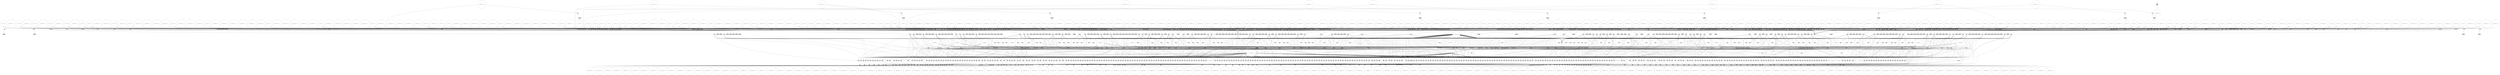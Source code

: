 digraph propNet
{
	"@40f9cc63"[shape=ellipse, style= filled, fillcolor=grey, label="OR"]; "@40f9cc63"->"@4fd998e8"; 
	"@7bf8e335"[shape=ellipse, style= filled, fillcolor=grey, label="OR"]; "@7bf8e335"->"@44bad6a1"; 
	"@457e133d"[shape=invhouse, style= filled, fillcolor=grey, label="AND"]; "@457e133d"->"@6fb9943a"; 
	"@14d97f8d"[shape=box, style= filled, fillcolor=grey, label="TRANSITION"]; "@14d97f8d"->"@13b357fd"; 
	"@1301b8a6"[shape=invhouse, style= filled, fillcolor=grey, label="AND"]; "@1301b8a6"->"@b44f693"; 
	"@b358ad"[shape=invtriangle, style= filled, fillcolor=grey, label="NOT"]; "@b358ad"->"@5f2b3394"; "@b358ad"->"@fdae05b"; "@b358ad"->"@77e09ce6"; "@b358ad"->"@62eabb86"; "@b358ad"->"@2d300e51"; "@b358ad"->"@624be054"; "@b358ad"->"@aa8d715"; "@b358ad"->"@40278c24"; 
	"@157121c1"[shape=circle, style= filled, fillcolor=white, label="( legal XPLAYER ( PLAY 1 1 1 1 X ) )"]; 
	"@55ffa0e6"[shape=ellipse, style= filled, fillcolor=grey, label="OR"]; "@55ffa0e6"->"@6f6b747e"; 
	"@5da397e0"[shape=invhouse, style= filled, fillcolor=grey, label="AND"]; "@5da397e0"->"@6fb9943a"; 
	"@7f8f54f6"[shape=box, style= filled, fillcolor=grey, label="TRANSITION"]; "@7f8f54f6"->"@45d5584a"; 
	"@7b7fa16a"[shape=invhouse, style= filled, fillcolor=grey, label="AND"]; "@7b7fa16a"->"@12b78625"; 
	"@2c12e0e"[shape=ellipse, style= filled, fillcolor=grey, label="OR"]; "@2c12e0e"->"@58b69a8b"; 
	"@2cbbcb49"[shape=ellipse, style= filled, fillcolor=grey, label="OR"]; "@2cbbcb49"->"@5d1f3c90"; 
	"@13ac133d"[shape=circle, style= filled, fillcolor=white, label="( legal OPLAYER ( PLAY 1 2 2 2 O ) )"]; 
	"@7e4911a0"[shape=circle, style= filled, fillcolor=white, label="( legal OPLAYER ( PLAY 1 2 3 1 O ) )"]; 
	"@3fe1526c"[shape=invhouse, style= filled, fillcolor=grey, label="AND"]; "@3fe1526c"->"@5af9fd0b"; 
	"@12ed8ca7"[shape=invhouse, style= filled, fillcolor=grey, label="AND"]; "@12ed8ca7"->"@6d2c4ecd"; 
	"@11de47df"[shape=ellipse, style= filled, fillcolor=grey, label="OR"]; "@11de47df"->"@26c70ebb"; 
	"@6e56c1cc"[shape=invhouse, style= filled, fillcolor=grey, label="AND"]; "@6e56c1cc"->"@1c9374d8"; 
	"@4a1b9892"[shape=invhouse, style= filled, fillcolor=grey, label="AND"]; "@4a1b9892"->"@2b41cdbc"; 
	"@66fff327"[shape=ellipse, style= filled, fillcolor=grey, label="OR"]; "@66fff327"->"@56982ae0"; 
	"@de5087c"[shape=circle, style= filled, fillcolor=white, label="( true ( MARK 1 2 3 3 X ) )"]; "@de5087c"->"@ac1c71d"; "@de5087c"->"@5f3a09b7"; "@de5087c"->"@24a8faa0"; "@de5087c"->"@643d1fd8"; "@de5087c"->"@6c4a57c"; 
	"@1b53a1c0"[shape=circle, style= filled, fillcolor=white, label="( true ( MARK 1 1 3 1 X ) )"]; "@1b53a1c0"->"@5aa8763e"; "@1b53a1c0"->"@33b6a236"; "@1b53a1c0"->"@7136fa67"; "@1b53a1c0"->"@221fb422"; "@1b53a1c0"->"@6d23b002"; 
	"@7060b63"[shape=invhouse, style= filled, fillcolor=grey, label="AND"]; "@7060b63"->"@6398323"; 
	"@38eb9c31"[shape=ellipse, style= filled, fillcolor=grey, label="OR"]; "@38eb9c31"->"@745b7228"; 
	"@75abab5b"[shape=ellipse, style= filled, fillcolor=grey, label="OR"]; "@75abab5b"->"@5af8aee9"; 
	"@197dcb62"[shape=box, style= filled, fillcolor=grey, label="TRANSITION"]; "@197dcb62"->"@4ce7372b"; 
	"@d67373d"[shape=invhouse, style= filled, fillcolor=grey, label="AND"]; "@d67373d"->"@339a13e5"; 
	"@d9bce79"[shape=circle, style= filled, fillcolor=white, label="( does OPLAYER ( PLAY 3 1 1 3 O ) )"]; "@d9bce79"->"@5c0795d4"; "@d9bce79"->"@37eb7c6c"; 
	"@439fc5f1"[shape=invhouse, style= filled, fillcolor=grey, label="AND"]; "@439fc5f1"->"@10a8833b"; 
	"@11c9c1bc"[shape=invhouse, style= filled, fillcolor=grey, label="AND"]; "@11c9c1bc"->"@1e2e688d"; 
	"@109083e1"[shape=circle, style= filled, fillcolor=white, label="( does OPLAYER ( PLAY 2 2 3 3 O ) )"]; "@109083e1"->"@134a68cc"; "@109083e1"->"@1785d078"; 
	"@62313e2"[shape=ellipse, style= filled, fillcolor=grey, label="OR"]; "@62313e2"->"@68ee5d93"; 
	"@cf27132"[shape=invhouse, style= filled, fillcolor=grey, label="AND"]; "@cf27132"->"@7e9949a3"; 
	"@128cdd0c"[shape=invtriangle, style= filled, fillcolor=grey, label="NOT"]; "@128cdd0c"->"@26b9de0b"; 
	"@68ed8e76"[shape=ellipse, style= filled, fillcolor=grey, label="OR"]; "@68ed8e76"->"@657d478"; 
	"@5bc8a2f2"[shape=invhouse, style= filled, fillcolor=grey, label="AND"]; "@5bc8a2f2"->"@6fb9943a"; 
	"@5d098870"[shape=circle, style= filled, fillcolor=white, label="( true ( MARK 2 2 1 3 X ) )"]; "@5d098870"->"@7279f89b"; "@5d098870"->"@1f3acad3"; "@5d098870"->"@13fbbeea"; "@5d098870"->"@465e2e1c"; "@5d098870"->"@7dcb913a"; 
	"@5be60738"[shape=circle, style= filled, fillcolor=white, label="( does OPLAYER ( PLAY 1 2 3 1 O ) )"]; "@5be60738"->"@155e2025"; "@5be60738"->"@27ec4a3a"; 
	"@27080173"[shape=invtriangle, style= filled, fillcolor=grey, label="NOT"]; "@27080173"->"@74bae73f"; 
	"@10b79e44"[shape=invhouse, style= filled, fillcolor=grey, label="AND"]; "@10b79e44"->"@4ba3164"; 
	"@43c0b942"[shape=invtriangle, style= filled, fillcolor=grey, label="NOT"]; "@43c0b942"->"@11c3da0a"; 
	"@1f81ac71"[shape=circle, style= filled, fillcolor=white, label="( true ( MARK 2 1 3 2 O ) )"]; "@1f81ac71"->"@5c99abd7"; "@1f81ac71"->"@2ef73b32"; "@1f81ac71"->"@6b46e91a"; "@1f81ac71"->"@27c01ad2"; 
	"@6716dc91"[shape=circle, style= filled, fillcolor=white, label="( does XPLAYER ( PLAY 1 3 2 3 X ) )"]; "@6716dc91"->"@6a738cf5"; "@6716dc91"->"@32936fc4"; 
	"@5b414746"[shape=ellipse, style= filled, fillcolor=grey, label="OR"]; "@5b414746"->"@1aae7378"; 
	"@6b2977f9"[shape=invtriangle, style= filled, fillcolor=grey, label="NOT"]; "@6b2977f9"->"@26b9de0b"; 
	"@2ef73b32"[shape=ellipse, style= filled, fillcolor=grey, label="OR"]; "@2ef73b32"->"@2ac95c29"; 
	"@5fb348af"[shape=invtriangle, style= filled, fillcolor=grey, label="NOT"]; "@5fb348af"->"@3dd5c5e2"; "@5fb348af"->"@536e6aa3"; "@5fb348af"->"@23aad459"; "@5fb348af"->"@3eda33d1"; "@5fb348af"->"@42949e3e"; "@5fb348af"->"@5af4a56c"; "@5fb348af"->"@50f0f36b"; "@5fb348af"->"@40278c24"; 
	"@3003ec7e"[shape=ellipse, style= filled, fillcolor=grey, label="OR"]; "@3003ec7e"->"@c892023"; 
	"@355303fd"[shape=invhouse, style= filled, fillcolor=grey, label="AND"]; "@355303fd"->"@1a00a506"; 
	"@38f901b3"[shape=circle, style= filled, fillcolor=white, label="( does XPLAYER ( PLAY 3 1 3 1 X ) )"]; "@38f901b3"->"@155e2025"; "@38f901b3"->"@64fb8ac"; 
	"@11cba35a"[shape=ellipse, style= filled, fillcolor=grey, label="OR"]; "@11cba35a"->"@16cc8062"; 
	"@13d95a7d"[shape=circle, style= filled, fillcolor=white, label="( does XPLAYER ( PLAY 2 3 3 1 X ) )"]; "@13d95a7d"->"@155e2025"; "@13d95a7d"->"@21805932"; 
	"@6809ee3b"[shape=circle, style= filled, fillcolor=white, label="( legal OPLAYER NOOP )"]; 
	"@45427eba"[shape=invhouse, style= filled, fillcolor=grey, label="AND"]; "@45427eba"->"@5825b2b8"; 
	"@633f8d4f"[shape=circle, style= filled, fillcolor=white, label="( true ( MARK 2 2 3 3 X ) )"]; "@633f8d4f"->"@73690a3e"; "@633f8d4f"->"@27c4bf78"; "@633f8d4f"->"@465e2e1c"; "@633f8d4f"->"@2031c6d2"; "@633f8d4f"->"@15bf357"; 
	"@37f92d2d"[shape=circle, style= filled, fillcolor=white, label="( legal OPLAYER ( PLAY 1 1 1 2 O ) )"]; 
	"@176f488d"[shape=circle, style= filled, fillcolor=white, label="( true ( CURRENTBOARD 2 1 ) )"]; "@176f488d"->"@3fe1526c"; "@176f488d"->"@1b06ac95"; "@176f488d"->"@667d09c1"; "@176f488d"->"@12ed8ca7"; "@176f488d"->"@9813d38"; "@176f488d"->"@6332ba74"; "@176f488d"->"@531d1003"; "@176f488d"->"@14bd1227"; "@176f488d"->"@749bdf44"; "@176f488d"->"@25c27ebe"; "@176f488d"->"@7244001e"; "@176f488d"->"@c7e4b72"; "@176f488d"->"@ef2a1f5"; "@176f488d"->"@716d7daf"; "@176f488d"->"@77d73da8"; "@176f488d"->"@5e7a2419"; "@176f488d"->"@7b6f44a2"; "@176f488d"->"@226a690"; "@176f488d"->"@4c7dbfe"; "@176f488d"->"@689961d1"; 
	"@de2cb04"[shape=invhouse, style= filled, fillcolor=grey, label="AND"]; "@de2cb04"->"@63d03048"; 
	"@6527b9ac"[shape=circle, style= filled, fillcolor=white, label="( true ( MARK 1 3 2 1 O ) )"]; "@6527b9ac"->"@d08d318"; "@6527b9ac"->"@345d7ac7"; "@6527b9ac"->"@124d998e"; "@6527b9ac"->"@28bcd765"; 
	"@77b2ffee"[shape=circle, style= filled, fillcolor=white, label="( true ( MARK 2 1 1 2 X ) )"]; "@77b2ffee"->"@733489cb"; "@77b2ffee"->"@53b3e909"; "@77b2ffee"->"@3b81f4dd"; "@77b2ffee"->"@7c88b56c"; 
	"@4883a0ad"[shape=ellipse, style= filled, fillcolor=grey, label="OR"]; "@4883a0ad"->"@2b5f65d0"; 
	"@1651ed7e"[shape=invhouse, style= filled, fillcolor=grey, label="AND"]; "@1651ed7e"->"@6be7b7cd"; 
	"@7f4d2b97"[shape=box, style= filled, fillcolor=grey, label="TRANSITION"]; "@7f4d2b97"->"@40942ba5"; 
	"@599f08e"[shape=invhouse, style= filled, fillcolor=grey, label="AND"]; "@599f08e"->"@61026d24"; 
	"@1da5a409"[shape=ellipse, style= filled, fillcolor=grey, label="OR"]; "@1da5a409"->"@9d5fa4f"; 
	"@6355ad25"[shape=circle, style= filled, fillcolor=white, label="( true ( MARK 3 3 3 2 X ) )"]; "@6355ad25"->"@532c28aa"; "@6355ad25"->"@20a0a575"; "@6355ad25"->"@787de5a0"; "@6355ad25"->"@60d45375"; 
	"@40ca8d60"[shape=circle, style= filled, fillcolor=white, label="( legal OPLAYER ( PLAY 1 2 2 3 O ) )"]; 
	"@479abcd4"[shape=circle, style= filled, fillcolor=white, label="( legal OPLAYER ( PLAY 1 1 2 1 O ) )"]; 
	"@4a26c4b8"[shape=invtriangle, style= filled, fillcolor=grey, label="NOT"]; "@4a26c4b8"->"@467746a2"; "@4a26c4b8"->"@25a6c130"; "@4a26c4b8"->"@8d96738"; "@4a26c4b8"->"@749bdf44"; "@4a26c4b8"->"@3a44ebcb"; "@4a26c4b8"->"@2eab8f37"; "@4a26c4b8"->"@ef2a1f5"; "@4a26c4b8"->"@40278c24"; 
	"@3990848"[shape=circle, style= filled, fillcolor=white, label="( true ( MARK 3 1 2 2 O ) )"]; "@3990848"->"@5088354"; "@3990848"->"@76d5853f"; "@3990848"->"@1ae433f1"; "@3990848"->"@71ae3e6d"; "@3990848"->"@5d9125a3"; "@3990848"->"@1c18c548"; 
	"@50d20677"[shape=circle, style= filled, fillcolor=white, label="( does XPLAYER ( PLAY 3 2 2 2 X ) )"]; "@50d20677"->"@74b1e4b8"; "@50d20677"->"@5ce8e98a"; 
	"@45401ca0"[shape=invhouse, style= filled, fillcolor=grey, label="AND"]; "@45401ca0"->"@1720d4d7"; 
	"@1aa55dd5"[shape=ellipse, style= filled, fillcolor=grey, label="OR"]; "@1aa55dd5"->"@38060b85"; 
	"@e3c043a"[shape=circle, style= filled, fillcolor=white, label="( legal OPLAYER ( PLAY 3 3 2 1 O ) )"]; 
	"@5829dade"[shape=invhouse, style= filled, fillcolor=grey, label="AND"]; "@5829dade"->"@59d75340"; 
	"@526ebdba"[shape=invhouse, style= filled, fillcolor=grey, label="AND"]; "@526ebdba"->"@42bed211"; 
	"@111b863"[shape=box, style= filled, fillcolor=grey, label="TRANSITION"]; "@111b863"->"@5512520e"; 
	"@44ac7d7b"[shape=invhouse, style= filled, fillcolor=grey, label="AND"]; "@44ac7d7b"->"@675e803"; 
	"@766e5053"[shape=ellipse, style= filled, fillcolor=grey, label="OR"]; "@766e5053"->"@445bb5e3"; 
	"@5a90f357"[shape=box, style= filled, fillcolor=grey, label="TRANSITION"]; "@5a90f357"->"@3fd60121"; 
	"@74ffc180"[shape=ellipse, style= filled, fillcolor=grey, label="OR"]; "@74ffc180"->"@6b9be54a"; 
	"@6e1d5b3a"[shape=circle, style= filled, fillcolor=white, label="( legal OPLAYER ( PLAY 2 1 2 1 O ) )"]; 
	"@7d882f01"[shape=invhouse, style= filled, fillcolor=grey, label="AND"]; "@7d882f01"->"@cffc999"; 
	"@34ed7ef"[shape=invhouse, style= filled, fillcolor=grey, label="AND"]; "@34ed7ef"->"@16292188"; 
	"@560556ae"[shape=invtriangle, style= filled, fillcolor=grey, label="NOT"]; "@560556ae"->"@127a67a0"; "@560556ae"->"@520f229d"; "@560556ae"->"@6dbe2e9d"; "@560556ae"->"@15528cdf"; "@560556ae"->"@4a99ddd2"; "@560556ae"->"@2ee69118"; "@560556ae"->"@7880489c"; "@560556ae"->"@40278c24"; 
	"@3d245624"[shape=circle, style= filled, fillcolor=white, label="( legal XPLAYER ( PLAY 1 1 3 3 X ) )"]; 
	"@139d5619"[shape=box, style= filled, fillcolor=grey, label="TRANSITION"]; "@139d5619"->"@20e9df17"; 
	"@50097a5f"[shape=invtriangle, style= filled, fillcolor=grey, label="NOT"]; "@50097a5f"->"@709352ad"; "@50097a5f"->"@2e8fb305"; "@50097a5f"->"@7fe18667"; "@50097a5f"->"@598c2cb0"; "@50097a5f"->"@77fdc8a9"; "@50097a5f"->"@529cef26"; "@50097a5f"->"@280633af"; "@50097a5f"->"@40278c24"; 
	"@1ab71c17"[shape=circle, style= filled, fillcolor=white, label="( true ( MARK 3 2 1 1 O ) )"]; "@1ab71c17"->"@11305c97"; "@1ab71c17"->"@71e89139"; "@1ab71c17"->"@6d462efd"; "@1ab71c17"->"@1e5b2860"; "@1ab71c17"->"@2fdfb9bd"; 
	"@64048fcb"[shape=invhouse, style= filled, fillcolor=grey, label="AND"]; "@64048fcb"->"@5e5e32a1"; 
	"@1cf1fd40"[shape=invhouse, style= filled, fillcolor=grey, label="AND"]; "@1cf1fd40"->"@2df4c526"; 
	"@4bae779d"[shape=ellipse, style= filled, fillcolor=grey, label="OR"]; "@4bae779d"->"@5bbfbb2f"; 
	"@5bee1602"[shape=invhouse, style= filled, fillcolor=grey, label="AND"]; "@5bee1602"->"@1bf2fbd4"; 
	"@935237d"[shape=circle, style= filled, fillcolor=white, label="( does XPLAYER ( PLAY 3 1 2 3 X ) )"]; "@935237d"->"@14985796"; "@935237d"->"@6a738cf5"; 
	"@53289638"[shape=invtriangle, style= filled, fillcolor=grey, label="NOT"]; "@53289638"->"@6332ba74"; 
	"@27c4bf78"[shape=invhouse, style= filled, fillcolor=grey, label="AND"]; "@27c4bf78"->"@6fb9943a"; 
	"@65db3720"[shape=circle, style= filled, fillcolor=white, label="( does XPLAYER ( PLAY 2 1 2 1 X ) )"]; "@65db3720"->"@2d53eafd"; "@65db3720"->"@16fa9dec"; 
	"@12b3f2f7"[shape=invhouse, style= filled, fillcolor=grey, label="AND"]; "@12b3f2f7"->"@55f0755a"; 
	"@57ae2ceb"[shape=invhouse, style= filled, fillcolor=grey, label="AND"]; "@57ae2ceb"->"@339a13e5"; 
	"@6d97768d"[shape=invtriangle, style= filled, fillcolor=grey, label="NOT"]; "@6d97768d"->"@74bae73f"; 
	"@2908c342"[shape=invhouse, style= filled, fillcolor=grey, label="AND"]; "@2908c342"->"@3207badb"; 
	"@7e9949a3"[shape=ellipse, style= filled, fillcolor=grey, label="OR"]; "@7e9949a3"->"@1b1ad44"; 
	"@44ab73a3"[shape=invhouse, style= filled, fillcolor=grey, label="AND"]; "@44ab73a3"->"@514dc4f6"; 
	"@6acf47ad"[shape=ellipse, style= filled, fillcolor=grey, label="OR"]; "@6acf47ad"->"@4e6ae5a3"; 
	"@1215f461"[shape=invhouse, style= filled, fillcolor=grey, label="AND"]; "@1215f461"->"@41e1da59"; 
	"@3cae458"[shape=circle, style= filled, fillcolor=white, label="( does XPLAYER ( PLAY 2 1 3 1 X ) )"]; "@3cae458"->"@155e2025"; "@3cae458"->"@6c730199"; 
	"@40ee79c7"[shape=circle, style= filled, fillcolor=white, label="( true ( MARK 3 3 2 2 O ) )"]; "@40ee79c7"->"@53379d6a"; "@40ee79c7"->"@56a12a00"; "@40ee79c7"->"@78ca5ca9"; "@40ee79c7"->"@2d15b382"; "@40ee79c7"->"@65a26081"; "@40ee79c7"->"@6bedb92d"; 
	"@7b7a6620"[shape=box, style= filled, fillcolor=grey, label="TRANSITION"]; "@7b7a6620"->"@6eb747e"; 
	"@1a16fadb"[shape=circle, style= filled, fillcolor=white, label="( legal OPLAYER ( PLAY 1 2 1 2 O ) )"]; 
	"@2eb8ec3a"[shape=circle, style= filled, fillcolor=white, label="( does XPLAYER ( PLAY 1 1 3 1 X ) )"]; "@2eb8ec3a"->"@155e2025"; "@2eb8ec3a"->"@6d23b002"; 
	"@5c342a90"[shape=invtriangle, style= filled, fillcolor=grey, label="NOT"]; "@5c342a90"->"@3f41888e"; 
	"@4fae63f1"[shape=invhouse, style= filled, fillcolor=grey, label="AND"]; "@4fae63f1"->"@7f0e917a"; 
	"@2c678bdd"[shape=invhouse, style= filled, fillcolor=grey, label="AND"]; "@2c678bdd"->"@5077ded7"; 
	"@496c4f32"[shape=circle, style= filled, fillcolor=white, label="( legal OPLAYER ( PLAY 2 2 1 2 O ) )"]; 
	"@107e5cfa"[shape=invhouse, style= filled, fillcolor=grey, label="AND"]; "@107e5cfa"->"@5077ded7"; 
	"@32936fc4"[shape=ellipse, style= filled, fillcolor=grey, label="OR"]; "@32936fc4"->"@62593ee5"; 
	"@699ae127"[shape=invhouse, style= filled, fillcolor=grey, label="AND"]; "@699ae127"->"@6fb9943a"; 
	"@6a86bef0"[shape=box, style= filled, fillcolor=grey, label="TRANSITION"]; "@6a86bef0"->"@633f8d4f"; 
	"@733489cb"[shape=invhouse, style= filled, fillcolor=grey, label="AND"]; "@733489cb"->"@6fb9943a"; 
	"@56217fdb"[shape=invhouse, style= filled, fillcolor=grey, label="AND"]; "@56217fdb"->"@477195fb"; 
	"@77632d2c"[shape=ellipse, style= filled, fillcolor=grey, label="OR"]; "@77632d2c"->"@102ae0f0"; 
	"@14b4271a"[shape=invhouse, style= filled, fillcolor=grey, label="AND"]; "@14b4271a"->"@5077ded7"; 
	"@6fb9943a"[shape=ellipse, style= filled, fillcolor=grey, label="OR"]; "@6fb9943a"->"@31fa23b2"; "@6fb9943a"->"@763effa2"; "@6fb9943a"->"@990e63"; "@6fb9943a"->"@683caac2"; "@6fb9943a"->"@22a22c0e"; 
	"@585b045d"[shape=box, style= filled, fillcolor=grey, label="TRANSITION"]; "@585b045d"->"@13922ee8"; 
	"@157a9ced"[shape=invhouse, style= filled, fillcolor=grey, label="AND"]; "@157a9ced"->"@62e4cc2f"; 
	"@4be891f5"[shape=invhouse, style= filled, fillcolor=grey, label="AND"]; "@4be891f5"->"@79783d5b"; 
	"@509203e1"[shape=ellipse, style= filled, fillcolor=grey, label="OR"]; "@509203e1"->"@223cd21a"; 
	"@223cd21a"[shape=circle, style= filled, fillcolor=white, label="( legal OPLAYER ( PLAY 1 1 2 3 O ) )"]; 
	"@35071e40"[shape=circle, style= filled, fillcolor=white, label="( does OPLAYER ( PLAY 1 1 3 3 O ) )"]; "@35071e40"->"@1785d078"; "@35071e40"->"@34311f74"; 
	"@6255bc92"[shape=circle, style= filled, fillcolor=white, label="( legal XPLAYER ( PLAY 2 2 1 3 X ) )"]; 
	"@780b0702"[shape=invhouse, style= filled, fillcolor=grey, label="AND"]; "@780b0702"->"@5077ded7"; 
	"@7f97bb65"[shape=circle, style= filled, fillcolor=white, label="( does XPLAYER ( PLAY 3 1 3 2 X ) )"]; "@7f97bb65"->"@415bbb9b"; "@7f97bb65"->"@51906f12"; 
	"@5bbfbb2f"[shape=box, style= filled, fillcolor=grey, label="TRANSITION"]; "@5bbfbb2f"->"@1f482327"; 
	"@13b79c5c"[shape=box, style= filled, fillcolor=grey, label="TRANSITION"]; "@13b79c5c"->"@687d191e"; 
	"@51245091"[shape=ellipse, style= filled, fillcolor=grey, label="OR"]; "@51245091"->"@27258935"; 
	"@34a83912"[shape=ellipse, style= filled, fillcolor=grey, label="OR"]; "@34a83912"->"@103ae7c0"; 
	"@33edfd5c"[shape=ellipse, style= filled, fillcolor=grey, label="OR"]; "@33edfd5c"->"@4d94bda6"; 
	"@21caf0b6"[shape=circle, style= filled, fillcolor=white, label="( true ( MARK 1 1 2 2 O ) )"]; "@21caf0b6"->"@40794667"; "@21caf0b6"->"@763bc0f5"; "@21caf0b6"->"@5ad3c0d4"; "@21caf0b6"->"@7915b3e"; "@21caf0b6"->"@7e3c5ba7"; "@21caf0b6"->"@434a314e"; 
	"@7e82c636"[shape=ellipse, style= filled, fillcolor=grey, label="OR"]; "@7e82c636"->"@3ba3441d"; 
	"@550cce2f"[shape=invtriangle, style= filled, fillcolor=grey, label="NOT"]; "@550cce2f"->"@2660acc5"; "@550cce2f"->"@4aee3cbb"; "@550cce2f"->"@4d624712"; "@550cce2f"->"@81df148"; "@550cce2f"->"@7b0e194b"; "@550cce2f"->"@6179ff98"; "@550cce2f"->"@2ab4b8ed"; "@550cce2f"->"@40278c24"; 
	"@7abf4222"[shape=box, style= filled, fillcolor=grey, label="TRANSITION"]; "@7abf4222"->"@321e9711"; 
	"@4d1bdace"[shape=ellipse, style= filled, fillcolor=grey, label="OR"]; "@4d1bdace"->"@5fba31ee"; 
	"@3190e33f"[shape=circle, style= filled, fillcolor=white, label="( true ( MARK 2 2 3 3 O ) )"]; "@3190e33f"->"@134a68cc"; "@3190e33f"->"@17ff81fd"; "@3190e33f"->"@73690a3e"; "@3190e33f"->"@4246f0d4"; "@3190e33f"->"@343827c3"; 
	"@5345b9bc"[shape=invhouse, style= filled, fillcolor=grey, label="AND"]; "@5345b9bc"->"@5077ded7"; 
	"@44a638f"[shape=invhouse, style= filled, fillcolor=grey, label="AND"]; "@44a638f"->"@281062d6"; 
	"@26f29218"[shape=invhouse, style= filled, fillcolor=grey, label="AND"]; "@26f29218"->"@3f03a498"; 
	"@78ca5ca9"[shape=ellipse, style= filled, fillcolor=grey, label="OR"]; "@78ca5ca9"->"@2d899933"; 
	"@60661019"[shape=circle, style= filled, fillcolor=white, label="( true ( MARK 3 2 2 1 O ) )"]; "@60661019"->"@1364679d"; "@60661019"->"@3924315b"; "@60661019"->"@709f25ba"; "@60661019"->"@71e89139"; 
	"@488a2a5b"[shape=invtriangle, style= filled, fillcolor=grey, label="NOT"]; "@488a2a5b"->"@7e1aa73d"; "@488a2a5b"->"@3a921168"; "@488a2a5b"->"@6b827a9e"; "@488a2a5b"->"@2d046021"; "@488a2a5b"->"@dacb238"; "@488a2a5b"->"@382c1a5f"; "@488a2a5b"->"@457f2cd3"; "@488a2a5b"->"@40278c24"; 
	"@4735a83a"[shape=box, style= filled, fillcolor=grey, label="TRANSITION"]; "@4735a83a"->"@17249727"; 
	"@50a302a5"[shape=invhouse, style= filled, fillcolor=grey, label="AND"]; "@50a302a5"->"@47a7a04d"; 
	"@2224b54c"[shape=ellipse, style= filled, fillcolor=grey, label="OR"]; "@2224b54c"->"@17faa217"; 
	"@10e32862"[shape=invtriangle, style= filled, fillcolor=grey, label="NOT"]; "@10e32862"->"@657fcc82"; "@10e32862"->"@6a1873a3"; "@10e32862"->"@19ccda74"; "@10e32862"->"@65527cfc"; "@10e32862"->"@5a5b3c15"; "@10e32862"->"@3246d79e"; "@10e32862"->"@77dadfb3"; "@10e32862"->"@40278c24"; 
	"@142ef6f4"[shape=invhouse, style= filled, fillcolor=grey, label="AND"]; "@142ef6f4"->"@9cb18a4"; 
	"@63af5931"[shape=invtriangle, style= filled, fillcolor=grey, label="NOT"]; "@63af5931"->"@53a9cdb3"; "@63af5931"->"@1c01ac48"; "@63af5931"->"@1ddc3fb2"; "@63af5931"->"@d975a08"; "@63af5931"->"@28dcc0de"; "@63af5931"->"@2b211a98"; "@63af5931"->"@77745d8d"; "@63af5931"->"@40278c24"; 
	"@4bc8e426"[shape=circle, style= filled, fillcolor=white, label="( legal XPLAYER ( PLAY 1 2 3 3 X ) )"]; 
	"@5f9cdd12"[shape=box, style= filled, fillcolor=grey, label="TRANSITION"]; "@5f9cdd12"->"@3f2aebe4"; 
	"@7bde656e"[shape=invhouse, style= filled, fillcolor=grey, label="AND"]; "@7bde656e"->"@5077ded7"; 
	"@17b0c3e4"[shape=circle, style= filled, fillcolor=white, label="( legal XPLAYER ( PLAY 3 3 2 2 X ) )"]; 
	"@2872a6a2"[shape=invhouse, style= filled, fillcolor=grey, label="AND"]; "@2872a6a2"->"@5077ded7"; 
	"@28ea04cb"[shape=invhouse, style= filled, fillcolor=grey, label="AND"]; "@28ea04cb"->"@5077ded7"; 
	"@2589e1e"[shape=circle, style= filled, fillcolor=white, label="( legal XPLAYER ( PLAY 2 2 2 1 X ) )"]; 
	"@76f54f8d"[shape=ellipse, style= filled, fillcolor=grey, label="OR"]; "@76f54f8d"->"@6339eefe"; 
	"@5cca1a7f"[shape=circle, style= filled, fillcolor=white, label="( does OPLAYER ( PLAY 1 1 2 3 O ) )"]; "@5cca1a7f"->"@6a738cf5"; "@5cca1a7f"->"@2db106dc"; 
	"@749bdf44"[shape=invhouse, style= filled, fillcolor=grey, label="AND"]; "@749bdf44"->"@107d40e7"; 
	"@527e253c"[shape=invtriangle, style= filled, fillcolor=grey, label="NOT"]; "@527e253c"->"@6dcda54d"; "@527e253c"->"@783d9bfd"; "@527e253c"->"@45401ca0"; "@527e253c"->"@30f300aa"; "@527e253c"->"@5e044857"; "@527e253c"->"@79282205"; "@527e253c"->"@81082b7"; "@527e253c"->"@40278c24"; 
	"@318eaa07"[shape=invhouse, style= filled, fillcolor=grey, label="AND"]; "@318eaa07"->"@65c38146"; 
	"@29485e80"[shape=invhouse, style= filled, fillcolor=grey, label="AND"]; "@29485e80"->"@33edfd5c"; 
	"@2085fb29"[shape=invhouse, style= filled, fillcolor=grey, label="AND"]; "@2085fb29"->"@70799896"; 
	"@6020c402"[shape=circle, style= filled, fillcolor=white, label="( does XPLAYER ( PLAY 1 1 3 3 X ) )"]; "@6020c402"->"@1785d078"; "@6020c402"->"@46f33942"; 
	"@12814e0f"[shape=circle, style= filled, fillcolor=white, label="( true ( MARK 1 1 2 3 O ) )"]; "@12814e0f"->"@73e8a5ac"; "@12814e0f"->"@7e3c5ba7"; "@12814e0f"->"@2db106dc"; "@12814e0f"->"@4a0b0b20"; 
	"@35c3c64f"[shape=invhouse, style= filled, fillcolor=grey, label="AND"]; "@35c3c64f"->"@6eeba5ec"; 
	"@4145fcca"[shape=circle, style= filled, fillcolor=white, label="( legal OPLAYER ( PLAY 3 1 2 3 O ) )"]; 
	"@59a6dcd2"[shape=invhouse, style= filled, fillcolor=grey, label="AND"]; "@59a6dcd2"->"@46f46124"; 
	"@4ae4771e"[shape=invhouse, style= filled, fillcolor=grey, label="AND"]; "@4ae4771e"->"@5077ded7"; 
	"@17249727"[shape=circle, style= filled, fillcolor=white, label="( true ( MARK 2 2 3 2 X ) )"]; "@17249727"->"@2230bb7a"; "@17249727"->"@1acb0d73"; "@17249727"->"@27c4bf78"; "@17249727"->"@5ab8195d"; 
	"@4d624712"[shape=invhouse, style= filled, fillcolor=grey, label="AND"]; "@4d624712"->"@7f139082"; 
	"@65c4edc"[shape=circle, style= filled, fillcolor=white, label="( legal XPLAYER ( PLAY 1 1 3 2 X ) )"]; 
	"@4c7dbfe"[shape=invhouse, style= filled, fillcolor=grey, label="AND"]; "@4c7dbfe"->"@62fffc21"; 
	"@226a690"[shape=invhouse, style= filled, fillcolor=grey, label="AND"]; "@226a690"->"@5aaf4d3e"; 
	"@673f5445"[shape=box, style= filled, fillcolor=grey, label="TRANSITION"]; "@673f5445"->"@74a0b809"; 
	"@580a657c"[shape=invtriangle, style= filled, fillcolor=grey, label="NOT"]; "@580a657c"->"@26b9de0b"; 
	"@467746a2"[shape=invhouse, style= filled, fillcolor=grey, label="AND"]; "@467746a2"->"@107d40e7"; 
	"@58aa7e7b"[shape=invhouse, style= filled, fillcolor=grey, label="AND"]; "@58aa7e7b"->"@c26e9b2"; 
	"@10747ad8"[shape=box, style= filled, fillcolor=grey, label="TRANSITION"]; "@10747ad8"->"@3f6d104a"; 
	"@763effa2"[shape=ellipse, style= filled, fillcolor=grey, label="OR"]; "@763effa2"->"@22012154"; 
	"@33cebd51"[shape=invhouse, style= filled, fillcolor=grey, label="AND"]; "@33cebd51"->"@48152ddd"; 
	"@62723919"[shape=circle, style= filled, fillcolor=white, label="( true ( MARK 1 2 1 1 X ) )"]; "@62723919"->"@30f041dc"; "@62723919"->"@6ea44416"; "@62723919"->"@5f3a09b7"; "@62723919"->"@3bb49b48"; "@62723919"->"@f3a8317"; 
	"@211fe6f9"[shape=ellipse, style= filled, fillcolor=grey, label="OR"]; "@211fe6f9"->"@4f823fdd"; 
	"@7b75f1c8"[shape=box, style= filled, fillcolor=grey, label="TRANSITION"]; "@7b75f1c8"->"@3d2593b8"; 
	"@13922ee8"[shape=circle, style= filled, fillcolor=white, label="( true ( MARK 2 1 1 2 O ) )"]; "@13922ee8"->"@3b81f4dd"; "@13922ee8"->"@1d898f82"; "@13922ee8"->"@73a31cbb"; "@13922ee8"->"@6b46e91a"; 
	"@2dc141b3"[shape=ellipse, style= filled, fillcolor=grey, label="OR"]; "@2dc141b3"->"@6ac0663c"; 
	"@2660acc5"[shape=invhouse, style= filled, fillcolor=grey, label="AND"]; "@2660acc5"->"@277ee847"; 
	"@58191598"[shape=invtriangle, style= filled, fillcolor=grey, label="NOT"]; "@58191598"->"@3f41888e"; 
	"@37f7466f"[shape=circle, style= filled, fillcolor=white, label="( true ( MARK 1 2 3 1 X ) )"]; "@37f7466f"->"@ac1c71d"; "@37f7466f"->"@30f041dc"; "@37f7466f"->"@7bf8e335"; "@37f7466f"->"@881229a"; "@37f7466f"->"@3555c746"; 
	"@2fcc95e7"[shape=ellipse, style= filled, fillcolor=grey, label="OR"]; "@2fcc95e7"->"@20858935"; 
	"@269bb42b"[shape=circle, style= filled, fillcolor=white, label="( does OPLAYER ( PLAY 2 1 1 1 O ) )"]; "@269bb42b"->"@66690e5d"; "@269bb42b"->"@2b9382eb"; 
	"@7dd17c52"[shape=circle, style= filled, fillcolor=white, label="( legal OPLAYER ( PLAY 2 2 2 3 O ) )"]; 
	"@37eb7c6c"[shape=ellipse, style= filled, fillcolor=grey, label="OR"]; "@37eb7c6c"->"@79b93583"; 
	"@671b883"[shape=invhouse, style= filled, fillcolor=grey, label="AND"]; "@671b883"->"@19e3b094"; 
	"@6f15b4da"[shape=ellipse, style= filled, fillcolor=grey, label="OR"]; "@6f15b4da"->"@7a148d2f"; 
	"@5998a422"[shape=invhouse, style= filled, fillcolor=grey, label="AND"]; "@5998a422"->"@44392c06"; 
	"@2d899933"[shape=invtriangle, style= filled, fillcolor=grey, label="NOT"]; "@2d899933"->"@35ccbc0b"; "@2d899933"->"@3d6ab6d4"; "@2d899933"->"@5c33d88c"; "@2d899933"->"@7d208cf3"; "@2d899933"->"@35580b3a"; "@2d899933"->"@10f1c002"; "@2d899933"->"@590df01d"; "@2d899933"->"@40278c24"; 
	"@6a0528c8"[shape=ellipse, style= filled, fillcolor=grey, label="OR"]; "@6a0528c8"->"@78b898d8"; 
	"@6b827a9e"[shape=invhouse, style= filled, fillcolor=grey, label="AND"]; "@6b827a9e"->"@77632d2c"; 
	"@5c0795d4"[shape=ellipse, style= filled, fillcolor=grey, label="OR"]; "@5c0795d4"->"@7e9ce042"; 
	"@3ce914bc"[shape=ellipse, style= filled, fillcolor=grey, label="OR"]; "@3ce914bc"->"@6a5061e1"; 
	"@9c5571"[shape=box, style= filled, fillcolor=grey, label="TRANSITION"]; "@9c5571"->"@247f061f"; 
	"@ebd1e57"[shape=invtriangle, style= filled, fillcolor=grey, label="NOT"]; "@ebd1e57"->"@2ed8aaf5"; "@ebd1e57"->"@5aa0d09e"; "@ebd1e57"->"@b414d1e"; "@ebd1e57"->"@1daaf8fd"; "@ebd1e57"->"@92c3688"; "@ebd1e57"->"@27da0241"; "@ebd1e57"->"@44ac7d7b"; "@ebd1e57"->"@40278c24"; 
	"@a6e6617"[shape=circle, style= filled, fillcolor=white, label="( legal OPLAYER ( PLAY 2 3 1 2 O ) )"]; 
	"@4705ba85"[shape=ellipse, style= filled, fillcolor=grey, label="OR"]; "@4705ba85"->"@49189630"; 
	"@48152ddd"[shape=ellipse, style= filled, fillcolor=grey, label="OR"]; "@48152ddd"->"@66762d23"; 
	"@1d25dad6"[shape=ellipse, style= filled, fillcolor=grey, label="OR"]; "@1d25dad6"->"@2042268d"; 
	"@10fb0b33"[shape=invhouse, style= filled, fillcolor=grey, label="AND"]; "@10fb0b33"->"@11530aa7"; 
	"@68e12c7b"[shape=invhouse, style= filled, fillcolor=grey, label="AND"]; "@68e12c7b"->"@6fb9943a"; 
	"@709352ad"[shape=invtriangle, style= filled, fillcolor=grey, label="NOT"]; "@709352ad"->"@3f41888e"; 
	"@63de91c5"[shape=ellipse, style= filled, fillcolor=grey, label="OR"]; "@63de91c5"->"@29344fbc"; 
	"@7c062b5d"[shape=invhouse, style= filled, fillcolor=grey, label="AND"]; "@7c062b5d"->"@79783d5b"; 
	"@24fc9cde"[shape=circle, style= filled, fillcolor=white, label="( does OPLAYER ( PLAY 3 3 1 1 O ) )"]; "@24fc9cde"->"@66690e5d"; "@24fc9cde"->"@51e18de9"; 
	"@7b49ebe7"[shape=circle, style= filled, fillcolor=white, label="( does OPLAYER ( PLAY 1 1 3 1 O ) )"]; "@7b49ebe7"->"@155e2025"; "@7b49ebe7"->"@798a0aac"; 
	"@12a1d4c5"[shape=invtriangle, style= filled, fillcolor=grey, label="NOT"]; "@12a1d4c5"->"@4624fd5c"; "@12a1d4c5"->"@2bc1d89f"; "@12a1d4c5"->"@7f42a80d"; "@12a1d4c5"->"@19ecb52f"; "@12a1d4c5"->"@c80e39e"; "@12a1d4c5"->"@350c5389"; "@12a1d4c5"->"@13aa5fff"; "@12a1d4c5"->"@40278c24"; 
	"@7569a2eb"[shape=box, style= filled, fillcolor=grey, label="TRANSITION"]; "@7569a2eb"->"@1bc0c549"; 
	"@3a2dbd76"[shape=invhouse, style= filled, fillcolor=grey, label="AND"]; "@3a2dbd76"->"@58e6b9bc"; 
	"@7cf33f9e"[shape=ellipse, style= filled, fillcolor=grey, label="OR"]; "@7cf33f9e"->"@45d5de28"; 
	"@39d42b13"[shape=circle, style= filled, fillcolor=white, label="( legal XPLAYER ( PLAY 3 3 3 2 X ) )"]; 
	"@7f19ea6c"[shape=circle, style= filled, fillcolor=white, label="( true ( MARK 2 3 2 1 O ) )"]; "@7f19ea6c"->"@1269e49f"; "@7f19ea6c"->"@5a7b6c50"; "@7f19ea6c"->"@2872a6a2"; "@7f19ea6c"->"@189ffe8b"; 
	"@67035f79"[shape=invhouse, style= filled, fillcolor=grey, label="AND"]; "@67035f79"->"@40bde69c"; 
	"@6211a266"[shape=box, style= filled, fillcolor=grey, label="TRANSITION"]; "@6211a266"->"@4075758"; 
	"@2bdc93e2"[shape=invtriangle, style= filled, fillcolor=grey, label="NOT"]; "@2bdc93e2"->"@6332ba74"; 
	"@7ffc64c8"[shape=box, style= filled, fillcolor=grey, label="TRANSITION"]; "@7ffc64c8"->"@65f673ad"; 
	"@17adcbc9"[shape=box, style= filled, fillcolor=grey, label="TRANSITION"]; "@17adcbc9"->"@1ab71c17"; 
	"@7d208cf3"[shape=invhouse, style= filled, fillcolor=grey, label="AND"]; "@7d208cf3"->"@1b60e324"; 
	"@43de6a4f"[shape=invhouse, style= filled, fillcolor=grey, label="AND"]; "@43de6a4f"->"@3b3ba99b"; 
	"@7e5b616b"[shape=invhouse, style= filled, fillcolor=grey, label="AND"]; "@7e5b616b"->"@509203e1"; 
	"@51e05748"[shape=ellipse, style= filled, fillcolor=grey, label="OR"]; "@51e05748"->"@1b90afce"; 
	"@75908eeb"[shape=invhouse, style= filled, fillcolor=grey, label="AND"]; "@75908eeb"->"@3c44e885"; 
	"@5ad3c0d4"[shape=invhouse, style= filled, fillcolor=grey, label="AND"]; "@5ad3c0d4"->"@5077ded7"; 
	"@217e4aaa"[shape=ellipse, style= filled, fillcolor=grey, label="OR"]; "@217e4aaa"->"@59a2094"; 
	"@20a11d70"[shape=invhouse, style= filled, fillcolor=grey, label="AND"]; "@20a11d70"->"@509203e1"; 
	"@5ec01f72"[shape=circle, style= filled, fillcolor=white, label="( does OPLAYER ( PLAY 2 1 1 2 O ) )"]; "@5ec01f72"->"@73a31cbb"; "@5ec01f72"->"@3d9c8994"; 
	"@7e8b6c76"[shape=invhouse, style= filled, fillcolor=grey, label="AND"]; "@7e8b6c76"->"@794193b6"; 
	"@efd6e34"[shape=invhouse, style= filled, fillcolor=grey, label="AND"]; "@efd6e34"->"@407b88e6"; 
	"@6006d82a"[shape=invtriangle, style= filled, fillcolor=grey, label="NOT"]; "@6006d82a"->"@6332ba74"; 
	"@69d71245"[shape=circle, style= filled, fillcolor=white, label="( does OPLAYER ( PLAY 1 3 2 3 O ) )"]; "@69d71245"->"@1bf27b79"; "@69d71245"->"@6a738cf5"; 
	"@7e9fdf40"[shape=circle, style= filled, fillcolor=white, label="( goal XPLAYER 50 )"]; 
	"@f2d5171"[shape=circle, style= filled, fillcolor=white, label="( true ( MARK 2 2 2 2 O ) )"]; "@f2d5171"->"@17507edd"; "@f2d5171"->"@2292d805"; "@f2d5171"->"@2db07952"; "@f2d5171"->"@237b8408"; "@f2d5171"->"@49f220f3"; "@f2d5171"->"@343827c3"; 
	"@32466b3b"[shape=invhouse, style= filled, fillcolor=grey, label="AND"]; "@32466b3b"->"@6fb9943a"; 
	"@129f5197"[shape=box, style= filled, fillcolor=grey, label="TRANSITION"]; "@129f5197"->"@714eea92"; 
	"@55819a82"[shape=ellipse, style= filled, fillcolor=grey, label="OR"]; "@55819a82"->"@6211a266"; 
	"@4cd9f2a9"[shape=invtriangle, style= filled, fillcolor=grey, label="NOT"]; "@4cd9f2a9"->"@2aa37a0"; "@4cd9f2a9"->"@7eddb166"; "@4cd9f2a9"->"@58191598"; "@4cd9f2a9"->"@19dfe5aa"; "@4cd9f2a9"->"@4732ae19"; "@4cd9f2a9"->"@b7d5486"; "@4cd9f2a9"->"@6856b8d"; "@4cd9f2a9"->"@40278c24"; 
	"@4b45c74e"[shape=invhouse, style= filled, fillcolor=grey, label="AND"]; "@4b45c74e"->"@331a6737"; 
	"@7915b3e"[shape=invhouse, style= filled, fillcolor=grey, label="AND"]; "@7915b3e"->"@5077ded7"; 
	"@58f79d9a"[shape=invhouse, style= filled, fillcolor=grey, label="AND"]; "@58f79d9a"->"@331a6737"; 
	"@5aa0d09e"[shape=invhouse, style= filled, fillcolor=grey, label="AND"]; "@5aa0d09e"->"@675e803"; 
	"@350df6a3"[shape=invhouse, style= filled, fillcolor=grey, label="AND"]; "@350df6a3"->"@7f0e917a"; 
	"@560cb9e2"[shape=ellipse, style= filled, fillcolor=grey, label="OR"]; "@560cb9e2"->"@5d7fd090"; 
	"@8c09fa7"[shape=circle, style= filled, fillcolor=white, label="( true ( MARK 2 1 1 3 X ) )"]; "@8c09fa7"->"@53b3e909"; "@8c09fa7"->"@58f03ef7"; "@8c09fa7"->"@32466b3b"; "@8c09fa7"->"@79247b7a"; "@8c09fa7"->"@5ef215db"; 
	"@b130f21"[shape=box, style= filled, fillcolor=grey, label="TRANSITION"]; "@b130f21"->"@33eeb0d0"; 
	"@c24ea6a"[shape=box, style= filled, fillcolor=grey, label="TRANSITION"]; "@c24ea6a"->"@2c1184b1"; 
	"@7bf7cd49"[shape=box, style= filled, fillcolor=grey, label="TRANSITION"]; "@7bf7cd49"->"@6a4c5d6f"; 
	"@d94b5cf"[shape=invhouse, style= filled, fillcolor=grey, label="AND"]; "@d94b5cf"->"@71faa1a8"; 
	"@2c205e57"[shape=box, style= filled, fillcolor=grey, label="TRANSITION"]; "@2c205e57"->"@7a603edf"; 
	"@7115106a"[shape=invhouse, style= filled, fillcolor=grey, label="AND"]; "@7115106a"->"@3b3ba99b"; 
	"@4da7bc09"[shape=circle, style= filled, fillcolor=white, label="( does XPLAYER ( PLAY 1 1 2 3 X ) )"]; "@4da7bc09"->"@6a738cf5"; "@4da7bc09"->"@75abab5b"; 
	"@4e4e0901"[shape=circle, style= filled, fillcolor=white, label="( does XPLAYER ( PLAY 3 2 3 3 X ) )"]; "@4e4e0901"->"@156461d5"; "@4e4e0901"->"@1785d078"; 
	"@4a6fb774"[shape=invhouse, style= filled, fillcolor=grey, label="AND"]; "@4a6fb774"->"@3207badb"; 
	"@331a6737"[shape=ellipse, style= filled, fillcolor=grey, label="OR"]; "@331a6737"->"@a6e6617"; 
	"@79a7f930"[shape=invhouse, style= filled, fillcolor=grey, label="AND"]; "@79a7f930"->"@6fb9943a"; 
	"@464ecd5c"[shape=invhouse, style= filled, fillcolor=grey, label="AND"]; "@464ecd5c"->"@39407c9b"; 
	"@1ee47fd2"[shape=invtriangle, style= filled, fillcolor=grey, label="NOT"]; "@1ee47fd2"->"@57ae2ceb"; 
	"@2fedc3fd"[shape=invhouse, style= filled, fillcolor=grey, label="AND"]; "@2fedc3fd"->"@63c92226"; 
	"@703e1588"[shape=box, style= filled, fillcolor=grey, label="TRANSITION"]; "@703e1588"->"@2204a360"; 
	"@5b9a4e8e"[shape=box, style= filled, fillcolor=grey, label="TRANSITION"]; "@5b9a4e8e"->"@6527b9ac"; 
	"@35ccbc0b"[shape=invhouse, style= filled, fillcolor=grey, label="AND"]; "@35ccbc0b"->"@1b60e324"; 
	"@267f29ad"[shape=invhouse, style= filled, fillcolor=grey, label="AND"]; "@267f29ad"->"@1a00a506"; 
	"@12f87b3e"[shape=circle, style= filled, fillcolor=white, label="( legal XPLAYER ( PLAY 2 3 1 2 X ) )"]; 
	"@42da41bf"[shape=box, style= filled, fillcolor=grey, label="TRANSITION"]; "@42da41bf"->"@de5087c"; 
	"@488878cd"[shape=circle, style= filled, fillcolor=white, label="( true ( MARK 2 1 1 1 X ) )"]; "@488878cd"->"@40b81cc8"; "@488878cd"->"@53b3e909"; "@488878cd"->"@1ef30741"; "@488878cd"->"@42a64a19"; "@488878cd"->"@4ca677e1"; 
	"@39407c9b"[shape=ellipse, style= filled, fillcolor=grey, label="OR"]; "@39407c9b"->"@38b4c17a"; 
	"@16c34938"[shape=ellipse, style= filled, fillcolor=grey, label="OR"]; "@16c34938"->"@6ad4f3ec"; 
	"@51cfe1e2"[shape=circle, style= filled, fillcolor=white, label="( does OPLAYER ( PLAY 1 1 2 2 O ) )"]; "@51cfe1e2"->"@40794667"; "@51cfe1e2"->"@74b1e4b8"; 
	"@609b70c6"[shape=circle, style= filled, fillcolor=white, label="( does OPLAYER ( PLAY 2 1 2 2 O ) )"]; "@609b70c6"->"@74b1e4b8"; "@609b70c6"->"@36c7401a"; 
	"@134ee504"[shape=ellipse, style= filled, fillcolor=grey, label="OR"]; "@134ee504"->"@71284e3"; 
	"@3d19b2f2"[shape=ellipse, style= filled, fillcolor=grey, label="OR"]; "@3d19b2f2"->"@4c00ad9f"; 
	"@6d462efd"[shape=invhouse, style= filled, fillcolor=grey, label="AND"]; "@6d462efd"->"@5077ded7"; 
	"@bd43eb5"[shape=circle, style= filled, fillcolor=white, label="( legal OPLAYER ( PLAY 2 1 1 2 O ) )"]; 
	"@15908450"[shape=ellipse, style= filled, fillcolor=grey, label="OR"]; "@15908450"->"@228f0523"; 
	"@a5e2240"[shape=invtriangle, style= filled, fillcolor=grey, label="NOT"]; "@a5e2240"->"@8b7a84c"; 
	"@411a838b"[shape=invhouse, style= filled, fillcolor=grey, label="AND"]; "@411a838b"->"@3560fc9c"; 
	"@4f032410"[shape=invhouse, style= filled, fillcolor=grey, label="AND"]; "@4f032410"->"@6fb9943a"; 
	"@73c85143"[shape=invhouse, style= filled, fillcolor=grey, label="AND"]; "@73c85143"->"@6398323"; 
	"@59d75340"[shape=ellipse, style= filled, fillcolor=grey, label="OR"]; "@59d75340"->"@479abcd4"; 
	"@93b2d3b"[shape=box, style= filled, fillcolor=grey, label="TRANSITION"]; "@93b2d3b"->"@40ee79c7"; 
	"@25c27ebe"[shape=invhouse, style= filled, fillcolor=grey, label="AND"]; "@25c27ebe"->"@6acf47ad"; 
	"@19ecb52f"[shape=invhouse, style= filled, fillcolor=grey, label="AND"]; "@19ecb52f"->"@5b4deb2c"; 
	"@3f03a498"[shape=ellipse, style= filled, fillcolor=grey, label="OR"]; "@3f03a498"->"@82b177a"; 
	"@fa4a57a"[shape=invhouse, style= filled, fillcolor=grey, label="AND"]; "@fa4a57a"->"@5033913a"; 
	"@49d0d76b"[shape=box, style= filled, fillcolor=grey, label="TRANSITION"]; "@49d0d76b"->"@683dd97f"; 
	"@222942da"[shape=invtriangle, style= filled, fillcolor=grey, label="NOT"]; "@222942da"->"@8b7a84c"; 
	"@33edfec4"[shape=invhouse, style= filled, fillcolor=grey, label="AND"]; "@33edfec4"->"@560cb9e2"; 
	"@2a376499"[shape=circle, style= filled, fillcolor=white, label="( true ( MARK 1 3 1 1 X ) )"]; "@2a376499"->"@295ed4c6"; "@2a376499"->"@6d21dfca"; "@2a376499"->"@10d6b796"; "@2a376499"->"@71badec"; "@2a376499"->"@1517a972"; 
	"@7a7052f5"[shape=invhouse, style= filled, fillcolor=grey, label="AND"]; "@7a7052f5"->"@4343397c"; 
	"@5d7487fb"[shape=circle, style= filled, fillcolor=white, label="( legal XPLAYER ( PLAY 3 1 3 2 X ) )"]; 
	"@15528cdf"[shape=invhouse, style= filled, fillcolor=grey, label="AND"]; "@15528cdf"->"@11fb9657"; 
	"@1c9374d8"[shape=ellipse, style= filled, fillcolor=grey, label="OR"]; "@1c9374d8"->"@14dc1f90"; 
	"@1b06ac95"[shape=invhouse, style= filled, fillcolor=grey, label="AND"]; "@1b06ac95"->"@3560fc9c"; 
	"@157056fb"[shape=invhouse, style= filled, fillcolor=grey, label="AND"]; "@157056fb"->"@630a4dab"; 
	"@5ef4141b"[shape=box, style= filled, fillcolor=grey, label="TRANSITION"]; "@5ef4141b"->"@13df5a0d"; 
	"@19dfe5aa"[shape=invhouse, style= filled, fillcolor=grey, label="AND"]; "@19dfe5aa"->"@4dabde1e"; 
	"@2e5e130a"[shape=invhouse, style= filled, fillcolor=grey, label="AND"]; "@2e5e130a"->"@38be4062"; 
	"@3aed9075"[shape=circle, style= filled, fillcolor=white, label="( does OPLAYER ( PLAY 2 1 3 2 O ) )"]; "@3aed9075"->"@415bbb9b"; "@3aed9075"->"@2ef73b32"; 
	"@1e1ba256"[shape=invhouse, style= filled, fillcolor=grey, label="AND"]; "@1e1ba256"->"@588d8962"; 
	"@68d99656"[shape=circle, style= filled, fillcolor=white, label="( true ( MARK 3 1 1 2 O ) )"]; "@68d99656"->"@83a6012"; "@68d99656"->"@5088354"; "@68d99656"->"@32d352d9"; "@68d99656"->"@288a2593"; 
	"@4d68eb13"[shape=ellipse, style= filled, fillcolor=grey, label="OR"]; "@4d68eb13"->"@203d4d8b"; 
	"@4f823fdd"[shape=box, style= filled, fillcolor=grey, label="TRANSITION"]; "@4f823fdd"->"@246ecbfd"; 
	"@17c23d6f"[shape=ellipse, style= filled, fillcolor=grey, label="OR"]; "@17c23d6f"->"@14de657f"; 
	"@a5bc74f"[shape=invhouse, style= filled, fillcolor=grey, label="AND"]; "@a5bc74f"->"@c0c7b00"; 
	"@121c39fa"[shape=box, style= filled, fillcolor=grey, label="TRANSITION"]; "@121c39fa"->"@70b5dddf"; 
	"@62593ee5"[shape=box, style= filled, fillcolor=grey, label="TRANSITION"]; "@62593ee5"->"@7df75478"; 
	"@2ee69118"[shape=invhouse, style= filled, fillcolor=grey, label="AND"]; "@2ee69118"->"@4c0a588d"; 
	"@3d861eda"[shape=invhouse, style= filled, fillcolor=grey, label="AND"]; "@3d861eda"->"@6fb9943a"; 
	"@62e062d3"[shape=circle, style= filled, fillcolor=white, label="( legal OPLAYER ( PLAY 2 1 1 1 O ) )"]; 
	"@524ebdf0"[shape=invhouse, style= filled, fillcolor=grey, label="AND"]; "@524ebdf0"->"@6267e5a2"; 
	"@6e6fa41c"[shape=invhouse, style= filled, fillcolor=grey, label="AND"]; "@6e6fa41c"->"@1c9374d8"; 
	"@7335aa7c"[shape=invhouse, style= filled, fillcolor=grey, label="AND"]; "@7335aa7c"->"@a0f59dd"; 
	"@7f0e917a"[shape=ellipse, style= filled, fillcolor=grey, label="OR"]; "@7f0e917a"->"@157121c1"; 
	"@74b2fee5"[shape=circle, style= filled, fillcolor=white, label="( true ( MARK 2 2 1 1 X ) )"]; "@74b2fee5"->"@60e83ca6"; "@74b2fee5"->"@13fbbeea"; "@74b2fee5"->"@3003ec7e"; "@74b2fee5"->"@3ce914bc"; "@74b2fee5"->"@2031c6d2"; 
	"@4ba096b0"[shape=ellipse, style= filled, fillcolor=grey, label="OR"]; "@4ba096b0"->"@41737f25"; 
	"@1ef30741"[shape=ellipse, style= filled, fillcolor=grey, label="OR"]; "@1ef30741"->"@65614c46"; 
	"@276b12b9"[shape=invhouse, style= filled, fillcolor=grey, label="AND"]; "@276b12b9"->"@39407c9b"; 
	"@32a52751"[shape=invhouse, style= filled, fillcolor=grey, label="AND"]; "@32a52751"->"@5005ce1b"; 
	"@e2a3881"[shape=invhouse, style= filled, fillcolor=grey, label="AND"]; "@e2a3881"->"@6acf47ad"; 
	"@7bab2fdb"[shape=invhouse, style= filled, fillcolor=grey, label="AND"]; "@7bab2fdb"->"@470056df"; 
	"@34f9c3e0"[shape=ellipse, style= filled, fillcolor=grey, label="OR"]; "@34f9c3e0"->"@1398321c"; 
	"@6845113"[shape=circle, style= filled, fillcolor=white, label="( legal OPLAYER ( PLAY 1 2 1 1 O ) )"]; 
	"@225999fb"[shape=invhouse, style= filled, fillcolor=grey, label="AND"]; "@225999fb"->"@62e06c94"; 
	"@2042268d"[shape=circle, style= filled, fillcolor=white, label="( legal OPLAYER ( PLAY 3 2 1 2 O ) )"]; 
	"@59ce63c4"[shape=invhouse, style= filled, fillcolor=grey, label="AND"]; "@59ce63c4"->"@9cb18a4"; 
	"@6530e198"[shape=invhouse, style= filled, fillcolor=grey, label="AND"]; "@6530e198"->"@266a611d"; 
	"@3f46540c"[shape=invhouse, style= filled, fillcolor=grey, label="AND"]; "@3f46540c"->"@392bf3aa"; 
	"@5f2e32b"[shape=circle, style= filled, fillcolor=white, label="( does XPLAYER ( PLAY 3 3 1 2 X ) )"]; "@5f2e32b"->"@6cf36fc6"; "@5f2e32b"->"@3d9c8994"; 
	"@b863f5c"[shape=circle, style= filled, fillcolor=white, label="( does XPLAYER ( PLAY 2 2 2 1 X ) )"]; "@b863f5c"->"@6764807d"; "@b863f5c"->"@2d53eafd"; 
	"@3bb692d7"[shape=circle, style= filled, fillcolor=white, label="( true ( MARK 1 1 2 2 X ) )"]; "@3bb692d7"->"@442b7d5a"; "@3bb692d7"->"@9aa1ae3"; "@3bb692d7"->"@434a314e"; "@3bb692d7"->"@221fb422"; "@3bb692d7"->"@699ae127"; "@3bb692d7"->"@2bd23245"; 
	"@43fb37ae"[shape=invhouse, style= filled, fillcolor=grey, label="AND"]; "@43fb37ae"->"@5077ded7"; 
	"@55393a2f"[shape=invhouse, style= filled, fillcolor=grey, label="AND"]; "@55393a2f"->"@794193b6"; 
	"@20a0a575"[shape=invhouse, style= filled, fillcolor=grey, label="AND"]; "@20a0a575"->"@6fb9943a"; 
	"@26467d78"[shape=invhouse, style= filled, fillcolor=grey, label="AND"]; "@26467d78"->"@5077ded7"; 
	"@5dd764e9"[shape=circle, style= filled, fillcolor=white, label="( true ( MARK 1 3 3 1 O ) )"]; "@5dd764e9"->"@1caa04ff"; "@5dd764e9"->"@26467d78"; "@5dd764e9"->"@33c202"; "@5dd764e9"->"@124d998e"; "@5dd764e9"->"@615d228c"; 
	"@149e6709"[shape=invtriangle, style= filled, fillcolor=grey, label="NOT"]; "@149e6709"->"@393ddcaf"; "@149e6709"->"@a5bc74f"; "@149e6709"->"@798212d"; "@149e6709"->"@cf27132"; "@149e6709"->"@24b9683d"; "@149e6709"->"@2e03cb59"; "@149e6709"->"@1c1bbe2d"; "@149e6709"->"@40278c24"; 
	"@1d898f82"[shape=invhouse, style= filled, fillcolor=grey, label="AND"]; "@1d898f82"->"@5077ded7"; 
	"@3f2660a6"[shape=invtriangle, style= filled, fillcolor=grey, label="NOT"]; "@3f2660a6"->"@3f41888e"; 
	"@e4ae330"[shape=ellipse, style= filled, fillcolor=grey, label="OR"]; "@e4ae330"->"@56896ba4"; 
	"@7e3c5ba7"[shape=invhouse, style= filled, fillcolor=grey, label="AND"]; "@7e3c5ba7"->"@5077ded7"; 
	"@58b69a8b"[shape=circle, style= filled, fillcolor=white, label="( legal OPLAYER ( PLAY 3 1 2 2 O ) )"]; 
	"@62170429"[shape=circle, style= filled, fillcolor=white, label="( true ( MARK 2 1 2 1 O ) )"]; "@62170429"->"@11de47df"; "@62170429"->"@6c5c4442"; "@62170429"->"@229eb758"; "@62170429"->"@5345b9bc"; 
	"@6925e60f"[shape=circle, style= filled, fillcolor=white, label="( true ( MARK 1 1 1 3 X ) )"]; "@6925e60f"->"@31704297"; "@6925e60f"->"@1611c34a"; "@6925e60f"->"@bb92b69"; "@6925e60f"->"@221fb422"; "@6925e60f"->"@12ace0df"; 
	"@79282205"[shape=invhouse, style= filled, fillcolor=grey, label="AND"]; "@79282205"->"@50273703"; 
	"@793a50f8"[shape=invhouse, style= filled, fillcolor=grey, label="AND"]; "@793a50f8"->"@57fa085e"; 
	"@81082b7"[shape=invhouse, style= filled, fillcolor=grey, label="AND"]; "@81082b7"->"@50273703"; 
	"@5274ff08"[shape=circle, style= filled, fillcolor=white, label="( legal OPLAYER ( PLAY 1 3 3 1 O ) )"]; 
	"@587687bc"[shape=circle, style= filled, fillcolor=white, label="( does XPLAYER ( PLAY 2 3 3 2 X ) )"]; "@587687bc"->"@415bbb9b"; "@587687bc"->"@211fe6f9"; 
	"@5969334d"[shape=invhouse, style= filled, fillcolor=grey, label="AND"]; "@5969334d"->"@7265a0c2"; 
	"@337e879c"[shape=ellipse, style= filled, fillcolor=grey, label="OR"]; "@337e879c"->"@37f92d2d"; 
	"@401fab5f"[shape=invtriangle, style= filled, fillcolor=grey, label="NOT"]; "@401fab5f"->"@990e63"; 
	"@7a334003"[shape=invhouse, style= filled, fillcolor=grey, label="AND"]; "@7a334003"->"@58e6b9bc"; 
	"@62eabb86"[shape=invhouse, style= filled, fillcolor=grey, label="AND"]; "@62eabb86"->"@14e5e48c"; 
	"@328a905e"[shape=box, style= filled, fillcolor=grey, label="TRANSITION"]; "@328a905e"->"@462cc1e9"; 
	"@73bd08d6"[shape=box, style= filled, fillcolor=grey, label="TRANSITION"]; "@73bd08d6"->"@21974d1e"; 
	"@432b080b"[shape=invtriangle, style= filled, fillcolor=grey, label="NOT"]; "@432b080b"->"@350df6a3"; "@432b080b"->"@1299dd5"; "@432b080b"->"@1c572ca0"; "@432b080b"->"@4fae63f1"; "@432b080b"->"@570f6a4e"; "@432b080b"->"@164126e5"; "@432b080b"->"@7178676e"; "@432b080b"->"@40278c24"; 
	"@4811fb9e"[shape=ellipse, style= filled, fillcolor=grey, label="OR"]; "@4811fb9e"->"@149e6709"; 
	"@7ad93d7b"[shape=invtriangle, style= filled, fillcolor=grey, label="NOT"]; "@7ad93d7b"->"@733f7da"; 
	"@8dec667"[shape=circle, style= filled, fillcolor=white, label="( does XPLAYER ( PLAY 3 2 2 3 X ) )"]; "@8dec667"->"@5c21906f"; "@8dec667"->"@6a738cf5"; 
	"@10a8833b"[shape=ellipse, style= filled, fillcolor=grey, label="OR"]; "@10a8833b"->"@273f9f08"; 
	"@75e0dc4"[shape=invhouse, style= filled, fillcolor=grey, label="AND"]; "@75e0dc4"->"@5077ded7"; 
	"@9c19db1"[shape=box, style= filled, fillcolor=grey, label="TRANSITION"]; "@9c19db1"->"@1c521558"; 
	"@7136fa67"[shape=ellipse, style= filled, fillcolor=grey, label="OR"]; "@7136fa67"->"@5071ba42"; 
	"@4dd406fc"[shape=circle, style= filled, fillcolor=white, label="( does XPLAYER ( PLAY 2 2 3 1 X ) )"]; "@4dd406fc"->"@155e2025"; "@4dd406fc"->"@2e2e68de"; 
	"@3a921168"[shape=invhouse, style= filled, fillcolor=grey, label="AND"]; "@3a921168"->"@48050210"; 
	"@6f6fc264"[shape=ellipse, style= filled, fillcolor=grey, label="OR"]; "@6f6fc264"->"@12436c64"; 
	"@52e0efd6"[shape=circle, style= filled, fillcolor=white, label="( does OPLAYER ( PLAY 3 1 1 1 O ) )"]; "@52e0efd6"->"@77c6ffa0"; "@52e0efd6"->"@66690e5d"; 
	"@64b7b20c"[shape=invtriangle, style= filled, fillcolor=grey, label="NOT"]; "@64b7b20c"->"@26b9de0b"; 
	"@477195fb"[shape=ellipse, style= filled, fillcolor=grey, label="OR"]; "@477195fb"->"@722db661"; 
	"@2385c98f"[shape=ellipse, style= filled, fillcolor=grey, label="OR"]; "@2385c98f"->"@280f943a"; 
	"@2deed7a9"[shape=box, style= filled, fillcolor=grey, label="TRANSITION"]; "@2deed7a9"->"@62723919"; 
	"@507edbfd"[shape=ellipse, style= filled, fillcolor=grey, label="OR"]; "@507edbfd"->"@131e0544"; 
	"@40497eb8"[shape=circle, style= filled, fillcolor=white, label="( does OPLAYER ( PLAY 3 3 2 1 O ) )"]; "@40497eb8"->"@17c23d6f"; "@40497eb8"->"@2d53eafd"; 
	"@5d3cb19a"[shape=invhouse, style= filled, fillcolor=grey, label="AND"]; "@5d3cb19a"->"@58883446"; 
	"@520f229d"[shape=invhouse, style= filled, fillcolor=grey, label="AND"]; "@520f229d"->"@4c0a588d"; 
	"@68a80a3"[shape=ellipse, style= filled, fillcolor=grey, label="OR"]; "@68a80a3"->"@7b7a6620"; 
	"@448beaed"[shape=circle, style= filled, fillcolor=white, label="( does XPLAYER ( PLAY 1 3 1 3 X ) )"]; "@448beaed"->"@5c0795d4"; "@448beaed"->"@1da5a409"; 
	"@626dac12"[shape=ellipse, style= filled, fillcolor=grey, label="OR"]; "@626dac12"->"@e3c043a"; 
	"@280633af"[shape=invhouse, style= filled, fillcolor=grey, label="AND"]; "@280633af"->"@28f009bf"; 
	"@3504b1cf"[shape=box, style= filled, fillcolor=grey, label="TRANSITION"]; "@3504b1cf"->"@428d43cc"; 
	"@4b4593a2"[shape=invhouse, style= filled, fillcolor=grey, label="AND"]; "@4b4593a2"->"@33edfd5c"; 
	"@74e3cb69"[shape=invhouse, style= filled, fillcolor=grey, label="AND"]; "@74e3cb69"->"@34e54e7d"; 
	"@1d3ab1c1"[shape=ellipse, style= filled, fillcolor=grey, label="OR"]; "@1d3ab1c1"->"@41550ef"; 
	"@49507550"[shape=ellipse, style= filled, fillcolor=grey, label="OR"]; "@49507550"->"@4145fcca"; 
	"@91b3fd9"[shape=invtriangle, style= filled, fillcolor=grey, label="NOT"]; "@91b3fd9"->"@3f46540c"; "@91b3fd9"->"@3ba3abd"; "@91b3fd9"->"@60ebe6aa"; "@91b3fd9"->"@6953e1a5"; "@91b3fd9"->"@5014ec00"; "@91b3fd9"->"@385730c7"; "@91b3fd9"->"@4642791a"; "@91b3fd9"->"@40278c24"; 
	"@159dad7e"[shape=invhouse, style= filled, fillcolor=grey, label="AND"]; "@159dad7e"->"@6fb9943a"; 
	"@511fcfa2"[shape=circle, style= filled, fillcolor=white, label="( true ( CURRENTBOARD 3 1 ) )"]; "@511fcfa2"->"@2ed8aaf5"; "@511fcfa2"->"@7a2c93ed"; "@511fcfa2"->"@25ab0164"; "@511fcfa2"->"@4e44f87e"; "@511fcfa2"->"@6fabefd3"; "@511fcfa2"->"@3ddf06fd"; "@511fcfa2"->"@7c23285c"; "@511fcfa2"->"@6179ff98"; "@511fcfa2"->"@1c2e4720"; "@511fcfa2"->"@762c5469"; "@511fcfa2"->"@2660acc5"; "@511fcfa2"->"@77d73da8"; "@511fcfa2"->"@72da1907"; "@511fcfa2"->"@49e1985a"; "@511fcfa2"->"@11c3da0a"; "@511fcfa2"->"@5d076000"; "@511fcfa2"->"@bedff2b"; "@511fcfa2"->"@1da472e5"; "@511fcfa2"->"@92c3688"; "@511fcfa2"->"@73f2a23c"; 
	"@1c2e4720"[shape=invhouse, style= filled, fillcolor=grey, label="AND"]; "@1c2e4720"->"@560cb9e2"; 
	"@77d73da8"[shape=ellipse, style= filled, fillcolor=grey, label="OR"]; "@77d73da8"->"@54111e0f"; 
	"@7c90f004"[shape=invhouse, style= filled, fillcolor=grey, label="AND"]; "@7c90f004"->"@e4ae330"; 
	"@45d5584a"[shape=circle, style= filled, fillcolor=white, label="( true ( MARK 1 1 1 1 O ) )"]; "@45d5584a"->"@ca383f0"; "@45d5584a"->"@5ad3c0d4"; "@45d5584a"->"@798aed7e"; "@45d5584a"->"@13105282"; "@45d5584a"->"@7bde656e"; 
	"@307c5cac"[shape=circle, style= filled, fillcolor=white, label="( legal XPLAYER ( PLAY 3 1 1 3 X ) )"]; 
	"@2778d933"[shape=invhouse, style= filled, fillcolor=grey, label="AND"]; "@2778d933"->"@1d25dad6"; 
	"@5033913a"[shape=ellipse, style= filled, fillcolor=grey, label="OR"]; "@5033913a"->"@69839ff8"; 
	"@5df8e0ef"[shape=invhouse, style= filled, fillcolor=grey, label="AND"]; "@5df8e0ef"->"@6eeba5ec"; 
	"@fa05244"[shape=circle, style= filled, fillcolor=white, label="( true ( MARK 1 1 3 2 X ) )"]; "@fa05244"->"@14c7cbb7"; "@fa05244"->"@1faed341"; "@fa05244"->"@33b6a236"; "@fa05244"->"@699ae127"; 
	"@54f77e7e"[shape=circle, style= filled, fillcolor=white, label="( does OPLAYER ( PLAY 3 2 3 1 O ) )"]; "@54f77e7e"->"@155e2025"; "@54f77e7e"->"@70ca1e8b"; 
	"@10f1c002"[shape=invhouse, style= filled, fillcolor=grey, label="AND"]; "@10f1c002"->"@1f36154e"; 
	"@7d7823e4"[shape=ellipse, style= filled, fillcolor=grey, label="OR"]; "@7d7823e4"->"@5a7c8e16"; 
	"@d08d318"[shape=ellipse, style= filled, fillcolor=grey, label="OR"]; "@d08d318"->"@3e5ad357"; 
	"@3f7ba2fc"[shape=box, style= filled, fillcolor=grey, label="TRANSITION"]; "@3f7ba2fc"->"@49a2eabe"; 
	"@1c5673cd"[shape=invtriangle, style= filled, fillcolor=grey, label="NOT"]; "@1c5673cd"->"@26b9de0b"; 
	"@7c88b56c"[shape=ellipse, style= filled, fillcolor=grey, label="OR"]; "@7c88b56c"->"@47251a49"; 
	"@66e8cc97"[shape=ellipse, style= filled, fillcolor=grey, label="OR"]; "@66e8cc97"->"@3dd00249"; 
	"@4ec84850"[shape=circle, style= filled, fillcolor=white, label="( legal OPLAYER ( PLAY 3 1 2 1 O ) )"]; 
	"@1b60e324"[shape=ellipse, style= filled, fillcolor=grey, label="OR"]; "@1b60e324"->"@75e05e86"; 
	"@10e8e1c4"[shape=invhouse, style= filled, fillcolor=grey, label="AND"]; "@10e8e1c4"->"@31fa23b2"; "@10e8e1c4"->"@35f0d83f"; 
	"@cfc9124"[shape=invhouse, style= filled, fillcolor=grey, label="AND"]; "@cfc9124"->"@5af9fd0b"; 
	"@7a2c93ed"[shape=invhouse, style= filled, fillcolor=grey, label="AND"]; "@7a2c93ed"->"@cffc999"; 
	"@29fda35c"[shape=ellipse, style= filled, fillcolor=grey, label="OR"]; "@29fda35c"->"@1c0d3eb6"; 
	"@425b1f8f"[shape=invhouse, style= filled, fillcolor=grey, label="AND"]; "@425b1f8f"->"@18580a0e"; 
	"@4c5a8ac6"[shape=invhouse, style= filled, fillcolor=grey, label="AND"]; "@4c5a8ac6"->"@5aaf4d3e"; 
	"@6c7bbfee"[shape=box, style= filled, fillcolor=grey, label="TRANSITION"]; "@6c7bbfee"->"@2a376499"; 
	"@45a45da4"[shape=invhouse, style= filled, fillcolor=grey, label="AND"]; "@45a45da4"->"@6fb9943a"; 
	"@4d821ed4"[shape=circle, style= filled, fillcolor=white, label="( true ( MARK 2 3 2 3 O ) )"]; "@4d821ed4"->"@23462653"; "@4d821ed4"->"@2872a6a2"; "@4d821ed4"->"@28ea04cb"; "@4d821ed4"->"@403a4887"; 
	"@25609eea"[shape=invhouse, style= filled, fillcolor=grey, label="AND"]; "@25609eea"->"@6398323"; 
	"@1ff19bf0"[shape=circle, style= filled, fillcolor=white, label="( does XPLAYER ( PLAY 3 1 2 1 X ) )"]; "@1ff19bf0"->"@2d53eafd"; "@1ff19bf0"->"@4bae779d"; 
	"@3fbd7ec2"[shape=circle, style= filled, fillcolor=white, label="( true ( MARK 3 3 2 3 X ) )"]; "@3fbd7ec2"->"@480c26ba"; "@3fbd7ec2"->"@7057d6a8"; "@3fbd7ec2"->"@7d97866a"; "@3fbd7ec2"->"@3d861eda"; 
	"@5cbcedef"[shape=invhouse, style= filled, fillcolor=grey, label="AND"]; "@5cbcedef"->"@5077ded7"; 
	"@3b2c2ef"[shape=invtriangle, style= filled, fillcolor=grey, label="NOT"]; "@3b2c2ef"->"@12ed8ca7"; "@3b2c2ef"->"@241e21f6"; "@3b2c2ef"->"@7b6f44a2"; "@3b2c2ef"->"@1e0f7696"; "@3b2c2ef"->"@483e6be3"; "@3b2c2ef"->"@5e9ff595"; "@3b2c2ef"->"@6006d82a"; "@3b2c2ef"->"@40278c24"; 
	"@1cae295f"[shape=invhouse, style= filled, fillcolor=grey, label="AND"]; "@1cae295f"->"@61026d24"; 
	"@3bfc299e"[shape=circle, style= filled, fillcolor=white, label="( legal OPLAYER ( PLAY 1 3 2 1 O ) )"]; 
	"@56c5d04c"[shape=ellipse, style= filled, fillcolor=grey, label="OR"]; "@56c5d04c"->"@54ee5a15"; 
	"@21805932"[shape=ellipse, style= filled, fillcolor=grey, label="OR"]; "@21805932"->"@328a905e"; 
	"@3c44e885"[shape=ellipse, style= filled, fillcolor=grey, label="OR"]; "@3c44e885"->"@4ffd92ac"; 
	"@588ac488"[shape=circle, style= filled, fillcolor=white, label="( legal XPLAYER ( PLAY 1 1 1 2 X ) )"]; 
	"@f3a8317"[shape=ellipse, style= filled, fillcolor=grey, label="OR"]; "@f3a8317"->"@2deed7a9"; 
	"@5c33d88c"[shape=invhouse, style= filled, fillcolor=grey, label="AND"]; "@5c33d88c"->"@1b60e324"; 
	"@26b0e731"[shape=invhouse, style= filled, fillcolor=grey, label="AND"]; "@26b0e731"->"@1fa3dbc6"; 
	"@3ba3441d"[shape=invtriangle, style= filled, fillcolor=grey, label="NOT"]; "@3ba3441d"->"@1218766"; "@3ba3441d"->"@524ebdf0"; "@3ba3441d"->"@75fe1031"; "@3ba3441d"->"@28a6a735"; "@3ba3441d"->"@32a52751"; "@3ba3441d"->"@3d0d0e02"; "@3ba3441d"->"@3c29cb33"; "@3ba3441d"->"@40278c24"; 
	"@3fe52e89"[shape=invhouse, style= filled, fillcolor=grey, label="AND"]; "@3fe52e89"->"@76f54f8d"; 
	"@3a284bee"[shape=invhouse, style= filled, fillcolor=grey, label="AND"]; "@3a284bee"->"@5d5debdf"; 
	"@127a67a0"[shape=invtriangle, style= filled, fillcolor=grey, label="NOT"]; "@127a67a0"->"@8b7a84c"; 
	"@38b4c17a"[shape=circle, style= filled, fillcolor=white, label="( legal OPLAYER ( PLAY 2 2 3 2 O ) )"]; 
	"@9b2af27"[shape=invhouse, style= filled, fillcolor=grey, label="AND"]; "@9b2af27"->"@44392c06"; 
	"@1b9c1aa8"[shape=circle, style= filled, fillcolor=white, label="( does OPLAYER ( PLAY 1 3 3 1 O ) )"]; "@1b9c1aa8"->"@155e2025"; "@1b9c1aa8"->"@33c202"; 
	"@3860e6c2"[shape=ellipse, style= filled, fillcolor=grey, label="OR"]; "@3860e6c2"->"@46610747"; 
	"@77998fac"[shape=ellipse, style= filled, fillcolor=grey, label="OR"]; "@77998fac"->"@7b75f1c8"; 
	"@3f9a36b1"[shape=circle, style= filled, fillcolor=white, label="( does XPLAYER ( PLAY 1 1 1 2 X ) )"]; "@3f9a36b1"->"@29fda35c"; "@3f9a36b1"->"@3d9c8994"; 
	"@2cb056c8"[shape=ellipse, style= filled, fillcolor=grey, label="OR"]; "@2cb056c8"->"@6d117b63"; 
	"@2a940f26"[shape=circle, style= filled, fillcolor=white, label="( does OPLAYER ( PLAY 3 1 2 1 O ) )"]; "@2a940f26"->"@1657dc89"; "@2a940f26"->"@2d53eafd"; 
	"@590df01d"[shape=invtriangle, style= filled, fillcolor=grey, label="NOT"]; "@590df01d"->"@8b7a84c"; 
	"@3c97f28a"[shape=circle, style= filled, fillcolor=white, label="( does OPLAYER ( PLAY 1 2 2 3 O ) )"]; "@3c97f28a"->"@6a738cf5"; "@3c97f28a"->"@16c34938"; 
	"@499fdc26"[shape=circle, style= filled, fillcolor=white, label="( legal XPLAYER ( PLAY 1 1 2 3 X ) )"]; 
	"@2ef3fd2b"[shape=ellipse, style= filled, fillcolor=grey, label="OR"]; "@2ef3fd2b"->"@3461b533"; 
	"@1e0f7696"[shape=invhouse, style= filled, fillcolor=grey, label="AND"]; "@1e0f7696"->"@56f10386"; 
	"@7bdd8e99"[shape=ellipse, style= filled, fillcolor=grey, label="OR"]; "@7bdd8e99"->"@ebd1e57"; 
	"@652371d"[shape=ellipse, style= filled, fillcolor=grey, label="OR"]; "@652371d"->"@7fa05428"; 
	"@23aad459"[shape=invhouse, style= filled, fillcolor=grey, label="AND"]; "@23aad459"->"@fa4b83c"; 
	"@2eab8f37"[shape=invhouse, style= filled, fillcolor=grey, label="AND"]; "@2eab8f37"->"@107d40e7"; 
	"@6a5061e1"[shape=invtriangle, style= filled, fillcolor=grey, label="NOT"]; "@6a5061e1"->"@64d92842"; "@6a5061e1"->"@267f29ad"; "@6a5061e1"->"@3f2660a6"; "@6a5061e1"->"@70998c5d"; "@6a5061e1"->"@12f25a63"; "@6a5061e1"->"@355303fd"; "@6a5061e1"->"@16b1c93f"; "@6a5061e1"->"@40278c24"; 
	"@14c7cbb7"[shape=ellipse, style= filled, fillcolor=grey, label="OR"]; "@14c7cbb7"->"@490f6609"; 
	"@6678f65f"[shape=circle, style= filled, fillcolor=white, label="( true ( MARK 1 1 3 3 X ) )"]; "@6678f65f"->"@9aa1ae3"; "@6678f65f"->"@bb92b69"; "@6678f65f"->"@33b6a236"; "@6678f65f"->"@46f33942"; "@6678f65f"->"@1a7faced"; 
	"@242aac18"[shape=circle, style= filled, fillcolor=white, label="( true ( MARK 1 2 1 2 O ) )"]; "@242aac18"->"@780b0702"; "@242aac18"->"@45f108f5"; "@242aac18"->"@7833233c"; "@242aac18"->"@6b0dc8e4"; 
	"@6f83b365"[shape=invtriangle, style= filled, fillcolor=grey, label="NOT"]; "@6f83b365"->"@26b9de0b"; 
	"@5d1f3c90"[shape=invtriangle, style= filled, fillcolor=grey, label="NOT"]; "@5d1f3c90"->"@762c5469"; "@5d1f3c90"->"@7fdaae9a"; "@5d1f3c90"->"@4e44f87e"; "@5d1f3c90"->"@fa4a57a"; "@5d1f3c90"->"@261b91c0"; "@5d1f3c90"->"@350aa5bc"; "@5d1f3c90"->"@7ed58f83"; "@5d1f3c90"->"@40278c24"; 
	"@345d7ac7"[shape=invhouse, style= filled, fillcolor=grey, label="AND"]; "@345d7ac7"->"@5077ded7"; 
	"@71ae3e6d"[shape=ellipse, style= filled, fillcolor=grey, label="OR"]; "@71ae3e6d"->"@6684a069"; 
	"@56d8db57"[shape=invtriangle, style= filled, fillcolor=grey, label="NOT"]; "@56d8db57"->"@3f41888e"; 
	"@7a4e186d"[shape=circle, style= filled, fillcolor=white, label="( legal OPLAYER ( PLAY 2 1 3 1 O ) )"]; 
	"@4624fd5c"[shape=invhouse, style= filled, fillcolor=grey, label="AND"]; "@4624fd5c"->"@337e879c"; 
	"@4accabac"[shape=circle, style= filled, fillcolor=white, label="( legal XPLAYER ( PLAY 2 2 2 3 X ) )"]; 
	"@881229a"[shape=ellipse, style= filled, fillcolor=grey, label="OR"]; "@881229a"->"@5606b0d2"; 
	"@7ab908c9"[shape=invhouse, style= filled, fillcolor=grey, label="AND"]; "@7ab908c9"->"@6f15b4da"; 
	"@1d68a123"[shape=invhouse, style= filled, fillcolor=grey, label="AND"]; "@1d68a123"->"@5077ded7"; 
	"@1f397822"[shape=invtriangle, style= filled, fillcolor=grey, label="NOT"]; "@1f397822"->"@733f7da"; 
	"@39490831"[shape=invhouse, style= filled, fillcolor=grey, label="AND"]; "@39490831"->"@6fb9943a"; 
	"@6eeba5ec"[shape=ellipse, style= filled, fillcolor=grey, label="OR"]; "@6eeba5ec"->"@30da61d8"; 
	"@602f0514"[shape=ellipse, style= filled, fillcolor=grey, label="OR"]; "@602f0514"->"@2ef69561"; 
	"@65614c46"[shape=invtriangle, style= filled, fillcolor=grey, label="NOT"]; "@65614c46"->"@7739fd54"; "@65614c46"->"@3fe1526c"; "@65614c46"->"@9813d38"; "@65614c46"->"@3cd49a77"; "@65614c46"->"@2bdc93e2"; "@65614c46"->"@cfc9124"; "@65614c46"->"@10fb0b33"; "@65614c46"->"@40278c24"; 
	"@3eda33d1"[shape=invhouse, style= filled, fillcolor=grey, label="AND"]; "@3eda33d1"->"@2736af4b"; 
	"@1d8580a2"[shape=invtriangle, style= filled, fillcolor=grey, label="NOT"]; "@1d8580a2"->"@41bdc6b2"; "@1d8580a2"->"@66940115"; "@1d8580a2"->"@14bd1227"; "@1d8580a2"->"@2abdf637"; "@1d8580a2"->"@c7e4b72"; "@1d8580a2"->"@5969334d"; "@1d8580a2"->"@79079211"; "@1d8580a2"->"@40278c24"; 
	"@5b85ec5d"[shape=circle, style= filled, fillcolor=white, label="( legal XPLAYER ( PLAY 2 2 2 2 X ) )"]; 
	"@1b52d01a"[shape=circle, style= filled, fillcolor=white, label="( does XPLAYER ( PLAY 3 2 1 3 X ) )"]; "@1b52d01a"->"@410aae2f"; "@1b52d01a"->"@5c0795d4"; 
	"@77e09ce6"[shape=invhouse, style= filled, fillcolor=grey, label="AND"]; "@77e09ce6"->"@14e5e48c"; 
	"@60248dc5"[shape=invhouse, style= filled, fillcolor=grey, label="AND"]; "@60248dc5"->"@42bed211"; 
	"@284daab"[shape=invhouse, style= filled, fillcolor=grey, label="AND"]; "@284daab"->"@16bbd886"; 
	"@2abdf637"[shape=invhouse, style= filled, fillcolor=grey, label="AND"]; "@2abdf637"->"@2ce93ee6"; 
	"@3560fc9c"[shape=ellipse, style= filled, fillcolor=grey, label="OR"]; "@3560fc9c"->"@72688124"; 
	"@40bde69c"[shape=ellipse, style= filled, fillcolor=grey, label="OR"]; "@40bde69c"->"@736f2cf8"; 
	"@5a356fe2"[shape=circle, style= filled, fillcolor=white, label="( true ( MARK 1 2 2 3 O ) )"]; "@5a356fe2"->"@2ca0c881"; "@5a356fe2"->"@14b4271a"; "@5a356fe2"->"@5662312b"; "@5a356fe2"->"@16c34938"; 
	"@47a7a04d"[shape=ellipse, style= filled, fillcolor=grey, label="OR"]; "@47a7a04d"->"@4e0d43fb"; 
	"@7cc3a192"[shape=circle, style= filled, fillcolor=white, label="( legal OPLAYER ( PLAY 3 1 3 2 O ) )"]; 
	"@2204a360"[shape=circle, style= filled, fillcolor=white, label="( true ( MARK 1 2 3 1 O ) )"]; "@2204a360"->"@881229a"; "@2204a360"->"@27ec4a3a"; "@2204a360"->"@43fb37ae"; "@2204a360"->"@21260e75"; "@2204a360"->"@206e71c7"; 
	"@49bc03b6"[shape=invtriangle, style= filled, fillcolor=grey, label="NOT"]; "@49bc03b6"->"@3e62cbc7"; "@49bc03b6"->"@26df9347"; "@49bc03b6"->"@1e1ba256"; "@49bc03b6"->"@2f325de6"; "@49bc03b6"->"@2778d933"; "@49bc03b6"->"@d921d13"; "@49bc03b6"->"@8e53327"; "@49bc03b6"->"@40278c24"; 
	"@251d1de1"[shape=circle, style= filled, fillcolor=white, label="( true ( MARK 3 1 1 3 O ) )"]; "@251d1de1"->"@83a6012"; "@251d1de1"->"@7824d24b"; "@251d1de1"->"@37eb7c6c"; "@251d1de1"->"@5d9125a3"; "@251d1de1"->"@7aa4b4cf"; 
	"@288a2593"[shape=ellipse, style= filled, fillcolor=grey, label="OR"]; "@288a2593"->"@5a8eab0"; 
	"@2bd23245"[shape=invhouse, style= filled, fillcolor=grey, label="AND"]; "@2bd23245"->"@6fb9943a"; 
	"@41737f25"[shape=box, style= filled, fillcolor=grey, label="TRANSITION"]; "@41737f25"->"@62458b61"; 
	"@2b5f65d0"[shape=box, style= filled, fillcolor=grey, label="TRANSITION"]; "@2b5f65d0"->"@4cab0ac0"; 
	"@3e5ad357"[shape=invtriangle, style= filled, fillcolor=grey, label="NOT"]; "@3e5ad357"->"@b418e46"; "@3e5ad357"->"@a590747"; "@3e5ad357"->"@7af7b543"; "@3e5ad357"->"@425b1f8f"; "@3e5ad357"->"@56a02d20"; "@3e5ad357"->"@3943ddc6"; "@3e5ad357"->"@10b79e44"; "@3e5ad357"->"@40278c24"; 
	"@76d5853f"[shape=ellipse, style= filled, fillcolor=grey, label="OR"]; "@76d5853f"->"@5a077b5"; 
	"@1b90afce"[shape=box, style= filled, fillcolor=grey, label="TRANSITION"]; "@1b90afce"->"@46b7c4a0"; 
	"@201bc8bd"[shape=invhouse, style= filled, fillcolor=grey, label="AND"]; "@201bc8bd"->"@71f06fd6"; 
	"@787cd7b2"[shape=invtriangle, style= filled, fillcolor=grey, label="NOT"]; "@787cd7b2"->"@11c3da0a"; 
	"@2b35e87"[shape=ellipse, style= filled, fillcolor=grey, label="OR"]; "@2b35e87"->"@4e02f273"; 
	"@2c9115ac"[shape=circle, style= filled, fillcolor=white, label="( true ( MARK 1 1 1 2 X ) )"]; "@2c9115ac"->"@29fda35c"; "@2c9115ac"->"@699ae127"; "@2c9115ac"->"@373d3210"; "@2c9115ac"->"@12ace0df"; 
	"@1a630c4d"[shape=ellipse, style= filled, fillcolor=grey, label="OR"]; "@1a630c4d"->"@5cbca0c3"; 
	"@70969081"[shape=circle, style= filled, fillcolor=white, label="( legal XPLAYER ( PLAY 2 1 3 3 X ) )"]; 
	"@5aeccb9f"[shape=invtriangle, style= filled, fillcolor=grey, label="NOT"]; "@5aeccb9f"->"@57ae2ceb"; 
	"@1b63a688"[shape=invhouse, style= filled, fillcolor=grey, label="AND"]; "@1b63a688"->"@7f3384c9"; 
	"@57509198"[shape=box, style= filled, fillcolor=grey, label="TRANSITION"]; "@57509198"->"@4d821ed4"; 
	"@43df3bd0"[shape=circle, style= filled, fillcolor=white, label="( true ( MARK 2 1 2 2 X ) )"]; "@43df3bd0"->"@733489cb"; "@43df3bd0"->"@58f03ef7"; "@43df3bd0"->"@7bb5527f"; "@43df3bd0"->"@4ca677e1"; "@43df3bd0"->"@a2adb88"; "@43df3bd0"->"@53307de3"; 
	"@3246d79e"[shape=invhouse, style= filled, fillcolor=grey, label="AND"]; "@3246d79e"->"@45124ec6"; 
	"@615d228c"[shape=ellipse, style= filled, fillcolor=grey, label="OR"]; "@615d228c"->"@29874744"; 
	"@135e8485"[shape=invhouse, style= filled, fillcolor=grey, label="AND"]; "@135e8485"->"@62e4cc2f"; 
	"@385730c7"[shape=invhouse, style= filled, fillcolor=grey, label="AND"]; "@385730c7"->"@392bf3aa"; 
	"@2ca0c881"[shape=invhouse, style= filled, fillcolor=grey, label="AND"]; "@2ca0c881"->"@5077ded7"; 
	"@3f2f567b"[shape=invhouse, style= filled, fillcolor=grey, label="AND"]; "@3f2f567b"->"@48152ddd"; 
	"@b593a85"[shape=box, style= filled, fillcolor=grey, label="TRANSITION"]; "@b593a85"->"@37d18c85"; 
	"@58a87fab"[shape=ellipse, style= filled, fillcolor=grey, label="OR"]; "@58a87fab"->"@49c6b334"; 
	"@4d982fd8"[shape=circle, style= filled, fillcolor=white, label="( does OPLAYER ( PLAY 2 2 1 3 O ) )"]; "@4d982fd8"->"@2a072eee"; "@4d982fd8"->"@5c0795d4"; 
	"@22a22c0e"[shape=invtriangle, style= filled, fillcolor=grey, label="NOT"]; "@22a22c0e"->"@10e8e1c4"; 
	"@ebea716"[shape=ellipse, style= filled, fillcolor=grey, label="OR"]; "@ebea716"->"@7569a2eb"; 
	"@4283150"[shape=circle, style= filled, fillcolor=white, label="( does XPLAYER ( PLAY 1 1 1 1 X ) )"]; "@4283150"->"@2cbdcaf6"; "@4283150"->"@66690e5d"; 
	"@7824d24b"[shape=ellipse, style= filled, fillcolor=grey, label="OR"]; "@7824d24b"->"@396a778c"; 
	"@58f03ef7"[shape=invhouse, style= filled, fillcolor=grey, label="AND"]; "@58f03ef7"->"@6fb9943a"; 
	"@20858935"[shape=invtriangle, style= filled, fillcolor=grey, label="NOT"]; "@20858935"->"@33d579b8"; "@20858935"->"@6e6736dc"; "@20858935"->"@671c3a22"; "@20858935"->"@7c90f004"; "@20858935"->"@43f97215"; "@20858935"->"@52e6891d"; "@20858935"->"@6e8fa5f5"; "@20858935"->"@40278c24"; 
	"@195e9f8"[shape=invhouse, style= filled, fillcolor=grey, label="AND"]; "@195e9f8"->"@288def0c"; 
	"@61026d24"[shape=ellipse, style= filled, fillcolor=grey, label="OR"]; "@61026d24"->"@664b883d"; 
	"@73690a3e"[shape=ellipse, style= filled, fillcolor=grey, label="OR"]; "@73690a3e"->"@751fa7a3"; 
	"@76f4854b"[shape=ellipse, style= filled, fillcolor=grey, label="OR"]; "@76f4854b"->"@270c253e"; 
	"@5c009ea8"[shape=circle, style= filled, fillcolor=white, label="( legal XPLAYER ( PLAY 1 3 2 1 X ) )"]; 
	"@7c54c0ca"[shape=box, style= filled, fillcolor=grey, label="TRANSITION"]; "@7c54c0ca"->"@64d50ce7"; 
	"@6a1873a3"[shape=invhouse, style= filled, fillcolor=grey, label="AND"]; "@6a1873a3"->"@7af9e842"; 
	"@392bf3aa"[shape=ellipse, style= filled, fillcolor=grey, label="OR"]; "@392bf3aa"->"@748a3b38"; 
	"@5bccea81"[shape=ellipse, style= filled, fillcolor=grey, label="OR"]; "@5bccea81"->"@6a37ea3c"; 
	"@4e3eb297"[shape=invtriangle, style= filled, fillcolor=grey, label="NOT"]; "@4e3eb297"->"@758717e6"; "@4e3eb297"->"@73cddbd6"; "@4e3eb297"->"@4c0906ae"; "@4e3eb297"->"@284daab"; "@4e3eb297"->"@4ecb95c9"; "@4e3eb297"->"@7fa77f87"; "@4e3eb297"->"@5a695248"; "@4e3eb297"->"@40278c24"; 
	"@5697c78b"[shape=ellipse, style= filled, fillcolor=grey, label="OR"]; "@5697c78b"->"@6ada317"; 
	"@349c9c35"[shape=circle, style= filled, fillcolor=white, label="( does OPLAYER ( PLAY 2 1 1 3 O ) )"]; "@349c9c35"->"@4ba096b0"; "@349c9c35"->"@5c0795d4"; 
	"@78bf10f8"[shape=invhouse, style= filled, fillcolor=grey, label="AND"]; "@78bf10f8"->"@62313e2"; 
	"@2fd1ec86"[shape=invhouse, style= filled, fillcolor=grey, label="AND"]; "@2fd1ec86"->"@47a7a04d"; 
	"@5e044857"[shape=invtriangle, style= filled, fillcolor=grey, label="NOT"]; "@5e044857"->"@26b9de0b"; 
	"@8ce8483"[shape=circle, style= filled, fillcolor=white, label="( does OPLAYER ( PLAY 1 2 3 2 O ) )"]; "@8ce8483"->"@415bbb9b"; "@8ce8483"->"@134ee504"; 
	"@588d8962"[shape=ellipse, style= filled, fillcolor=grey, label="OR"]; "@588d8962"->"@3436ae59"; 
	"@630a4dab"[shape=ellipse, style= filled, fillcolor=grey, label="OR"]; "@630a4dab"->"@39714859"; 
	"@5b1cb26c"[shape=circle, style= filled, fillcolor=white, label="( does OPLAYER ( PLAY 1 3 1 1 O ) )"]; "@5b1cb26c"->"@66690e5d"; "@5b1cb26c"->"@4d68eb13"; 
	"@77dadfb3"[shape=invtriangle, style= filled, fillcolor=grey, label="NOT"]; "@77dadfb3"->"@57ae2ceb"; 
	"@1faed341"[shape=ellipse, style= filled, fillcolor=grey, label="OR"]; "@1faed341"->"@17ad6e07"; 
	"@335dd1d3"[shape=circle, style= filled, fillcolor=white, label="( legal XPLAYER ( PLAY 1 1 2 1 X ) )"]; 
	"@7fe18667"[shape=invhouse, style= filled, fillcolor=grey, label="AND"]; "@7fe18667"->"@28f009bf"; 
	"@5f051e5b"[shape=invhouse, style= filled, fillcolor=grey, label="AND"]; "@5f051e5b"->"@1c9374d8"; 
	"@5828ba35"[shape=invhouse, style= filled, fillcolor=grey, label="AND"]; "@5828ba35"->"@560cb9e2"; 
	"@285896a2"[shape=ellipse, style= filled, fillcolor=grey, label="OR"]; "@285896a2"->"@50097a5f"; 
	"@47f71f1f"[shape=circle, style= filled, fillcolor=white, label="( does XPLAYER ( PLAY 1 3 3 1 X ) )"]; "@47f71f1f"->"@4499a52c"; "@47f71f1f"->"@155e2025"; 
	"@4a902865"[shape=circle, style= filled, fillcolor=white, label="( does OPLAYER ( PLAY 2 2 3 2 O ) )"]; "@4a902865"->"@415bbb9b"; "@4a902865"->"@5bb4108a"; 
	"@d975a08"[shape=invhouse, style= filled, fillcolor=grey, label="AND"]; "@d975a08"->"@7f9c31a2"; 
	"@8ff2ebd"[shape=circle, style= filled, fillcolor=white, label="( does OPLAYER ( PLAY 1 1 1 1 O ) )"]; "@8ff2ebd"->"@798aed7e"; "@8ff2ebd"->"@66690e5d"; 
	"@2b7e8a72"[shape=ellipse, style= filled, fillcolor=grey, label="OR"]; "@2b7e8a72"->"@b358ad"; 
	"@ffae0c"[shape=circle, style= filled, fillcolor=white, label="( legal XPLAYER ( PLAY 1 2 3 2 X ) )"]; 
	"@480d93a1"[shape=circle, style= filled, fillcolor=white, label="( does OPLAYER ( PLAY 1 3 2 2 O ) )"]; "@480d93a1"->"@74b1e4b8"; "@480d93a1"->"@7a7cadb4"; 
	"@39714859"[shape=circle, style= filled, fillcolor=white, label="( legal XPLAYER ( PLAY 1 1 2 2 X ) )"]; 
	"@762c5469"[shape=invhouse, style= filled, fillcolor=grey, label="AND"]; "@762c5469"->"@5033913a"; 
	"@445bb5e3"[shape=circle, style= filled, fillcolor=white, label="( legal XPLAYER ( PLAY 2 1 1 2 X ) )"]; 
	"@1299dd5"[shape=invhouse, style= filled, fillcolor=grey, label="AND"]; "@1299dd5"->"@6c4a6e45"; 
	"@393ddcaf"[shape=invtriangle, style= filled, fillcolor=grey, label="NOT"]; "@393ddcaf"->"@8b7a84c"; 
	"@15bcb43"[shape=invhouse, style= filled, fillcolor=grey, label="AND"]; "@15bcb43"->"@4705ba85"; 
	"@7833233c"[shape=ellipse, style= filled, fillcolor=grey, label="OR"]; "@7833233c"->"@654e75ca"; 
	"@7255cde4"[shape=ellipse, style= filled, fillcolor=grey, label="OR"]; "@7255cde4"->"@5f406e60"; 
	"@4ecb95c9"[shape=invhouse, style= filled, fillcolor=grey, label="AND"]; "@4ecb95c9"->"@16bbd886"; 
	"@22090240"[shape=invhouse, style= filled, fillcolor=grey, label="AND"]; "@22090240"->"@470056df"; 
	"@52971fc2"[shape=circle, style= filled, fillcolor=white, label="( true ( MARK 3 3 1 3 O ) )"]; "@52971fc2"->"@6809e145"; "@52971fc2"->"@61b84b5f"; "@52971fc2"->"@7f351301"; "@52971fc2"->"@2d15b382"; "@52971fc2"->"@4811fb9e"; 
	"@53379d6a"[shape=ellipse, style= filled, fillcolor=grey, label="OR"]; "@53379d6a"->"@93b2d3b"; 
	"@d1a1cf5"[shape=ellipse, style= filled, fillcolor=grey, label="OR"]; "@d1a1cf5"->"@4b99db60"; 
	"@3ffc6ef7"[shape=circle, style= filled, fillcolor=white, label="( true ( MARK 2 1 3 2 X ) )"]; "@3ffc6ef7"->"@733489cb"; "@3ffc6ef7"->"@4558ffd5"; "@3ffc6ef7"->"@27c01ad2"; "@3ffc6ef7"->"@641f6185"; 
	"@40942ba5"[shape=circle, style= filled, fillcolor=white, label="( true ( MARK 3 3 2 2 X ) )"]; "@40942ba5"->"@68e12c7b"; "@40942ba5"->"@7f34f5cd"; "@40942ba5"->"@78ca5ca9"; "@40942ba5"->"@322ac4ea"; "@40942ba5"->"@20a0a575"; "@40942ba5"->"@3d861eda"; 
	"@53a9cdb3"[shape=invhouse, style= filled, fillcolor=grey, label="AND"]; "@53a9cdb3"->"@7e6cea21"; 
	"@577670ee"[shape=invhouse, style= filled, fillcolor=grey, label="AND"]; "@577670ee"->"@163d50c7"; 
	"@18c8fc2b"[shape=circle, style= filled, fillcolor=white, label="( does XPLAYER ( PLAY 3 3 3 3 X ) )"]; "@18c8fc2b"->"@507edbfd"; "@18c8fc2b"->"@1785d078"; 
	"@7f42a80d"[shape=invhouse, style= filled, fillcolor=grey, label="AND"]; "@7f42a80d"->"@5b4deb2c"; 
	"@5d09275c"[shape=invhouse, style= filled, fillcolor=grey, label="AND"]; "@5d09275c"->"@16292188"; 
	"@62458b61"[shape=circle, style= filled, fillcolor=white, label="( true ( MARK 2 1 1 3 O ) )"]; "@62458b61"->"@4ba096b0"; "@62458b61"->"@1d898f82"; "@62458b61"->"@469c1f03"; "@62458b61"->"@79247b7a"; "@62458b61"->"@5ae67e00"; 
	"@5077ded7"[shape=ellipse, style= filled, fillcolor=grey, label="OR"]; "@5077ded7"->"@44fa5ce5"; "@5077ded7"->"@35f0d83f"; "@5077ded7"->"@763effa2"; "@5077ded7"->"@990e63"; "@5077ded7"->"@7ddb1518"; 
	"@4474ce1f"[shape=invhouse, style= filled, fillcolor=grey, label="AND"]; "@4474ce1f"->"@652371d"; 
	"@b35c00"[shape=invhouse, style= filled, fillcolor=grey, label="AND"]; "@b35c00"->"@6fb9943a"; 
	"@558d946f"[shape=ellipse, style= filled, fillcolor=grey, label="OR"]; "@558d946f"->"@420c2f4a"; 
	"@15eb39ae"[shape=circle, style= filled, fillcolor=white, label="( does XPLAYER ( PLAY 1 1 3 2 X ) )"]; "@15eb39ae"->"@415bbb9b"; "@15eb39ae"->"@1faed341"; 
	"@13aa5fff"[shape=invhouse, style= filled, fillcolor=grey, label="AND"]; "@13aa5fff"->"@337e879c"; 
	"@79394aa"[shape=invtriangle, style= filled, fillcolor=grey, label="NOT"]; "@79394aa"->"@28981c61"; "@79394aa"->"@531d1003"; "@79394aa"->"@6d6058a1"; "@79394aa"->"@46f81a50"; "@79394aa"->"@ed92e2a"; "@79394aa"->"@18fe5ba5"; "@79394aa"->"@7244001e"; "@79394aa"->"@40278c24"; 
	"@6eaee8a8"[shape=ellipse, style= filled, fillcolor=grey, label="OR"]; "@6eaee8a8"->"@1d2ca65d"; 
	"@7880489c"[shape=invhouse, style= filled, fillcolor=grey, label="AND"]; "@7880489c"->"@4c0a588d"; 
	"@1caa04ff"[shape=invhouse, style= filled, fillcolor=grey, label="AND"]; "@1caa04ff"->"@5077ded7"; 
	"@681b5542"[shape=circle, style= filled, fillcolor=white, label="( true ( MARK 2 3 1 1 O ) )"]; "@681b5542"->"@75e0dc4"; "@681b5542"->"@39ba0854"; "@681b5542"->"@7cf33f9e"; "@681b5542"->"@c735620"; "@681b5542"->"@189ffe8b"; 
	"@2d046021"[shape=invhouse, style= filled, fillcolor=grey, label="AND"]; "@2d046021"->"@77632d2c"; 
	"@676c4313"[shape=circle, style= filled, fillcolor=white, label="( true ( CURRENTBOARD 2 2 ) )"]; "@676c4313"->"@40b6fa5d"; "@676c4313"->"@60248dc5"; "@676c4313"->"@288da115"; "@676c4313"->"@29969eaa"; "@676c4313"->"@29db9390"; "@676c4313"->"@19dfe5aa"; "@676c4313"->"@355303fd"; "@676c4313"->"@3f41888e"; "@676c4313"->"@e5250d7"; "@676c4313"->"@78f4cff3"; "@676c4313"->"@6856b8d"; "@676c4313"->"@33bf290"; "@676c4313"->"@1e3285c5"; "@676c4313"->"@7060b63"; "@676c4313"->"@6a9fdcbf"; "@676c4313"->"@77d73da8"; "@676c4313"->"@2e8fb305"; "@676c4313"->"@276b12b9"; "@676c4313"->"@16b1c93f"; "@676c4313"->"@529cef26"; 
	"@28327b06"[shape=invtriangle, style= filled, fillcolor=grey, label="NOT"]; "@28327b06"->"@d94b5cf"; "@28327b06"->"@78bf10f8"; "@28327b06"->"@36b823f"; "@28327b06"->"@6b51cdfa"; "@28327b06"->"@29d405f7"; "@28327b06"->"@22d9628f"; "@28327b06"->"@327f704f"; "@28327b06"->"@40278c24"; 
	"@4642791a"[shape=invhouse, style= filled, fillcolor=grey, label="AND"]; "@4642791a"->"@365f10e6"; 
	"@7f9c31a2"[shape=ellipse, style= filled, fillcolor=grey, label="OR"]; "@7f9c31a2"->"@677ec421"; 
	"@6a4c5d6f"[shape=circle, style= filled, fillcolor=white, label="( true ( MARK 2 3 2 1 X ) )"]; "@6a4c5d6f"->"@5a7b6c50"; "@6a4c5d6f"->"@4fff5f4f"; "@6a4c5d6f"->"@159dad7e"; "@6a4c5d6f"->"@78ec6e86"; 
	"@3a840bac"[shape=circle, style= filled, fillcolor=white, label="( legal XPLAYER ( PLAY 1 1 1 3 X ) )"]; 
	"@39978617"[shape=circle, style= filled, fillcolor=white, label="( true ( MARK 1 1 1 2 O ) )"]; "@39978617"->"@763bc0f5"; "@39978617"->"@7136d3d3"; "@39978617"->"@7bde656e"; "@39978617"->"@373d3210"; 
	"@144973dd"[shape=ellipse, style= filled, fillcolor=grey, label="OR"]; "@144973dd"->"@6255bc92"; 
	"@7b22555f"[shape=box, style= filled, fillcolor=grey, label="TRANSITION"]; "@7b22555f"->"@2b8bc062"; 
	"@7df75478"[shape=circle, style= filled, fillcolor=white, label="( true ( MARK 1 3 2 3 X ) )"]; "@7df75478"->"@40f9cc63"; "@7df75478"->"@32936fc4"; "@7df75478"->"@72f53b33"; "@7df75478"->"@4f032410"; 
	"@35e0932a"[shape=invhouse, style= filled, fillcolor=grey, label="AND"]; "@35e0932a"->"@1bf2fbd4"; 
	"@133835ce"[shape=circle, style= filled, fillcolor=white, label="( does XPLAYER ( PLAY 1 2 2 3 X ) )"]; "@133835ce"->"@6a738cf5"; "@133835ce"->"@65d717c"; 
	"@1e4a3a04"[shape=circle, style= filled, fillcolor=white, label="( true ( MARK 2 3 3 3 O ) )"]; "@1e4a3a04"->"@75e0dc4"; "@1e4a3a04"->"@3e1d2ca0"; "@1e4a3a04"->"@48541013"; "@1e4a3a04"->"@482c4313"; "@1e4a3a04"->"@28ea04cb"; 
	"@2d519036"[shape=invtriangle, style= filled, fillcolor=grey, label="NOT"]; "@2d519036"->"@7c05e735"; "@2d519036"->"@1dc9a7bc"; "@2d519036"->"@7115106a"; "@2d519036"->"@6f83b365"; "@2d519036"->"@10628e42"; "@2d519036"->"@43de6a4f"; "@2d519036"->"@4c939f37"; "@2d519036"->"@40278c24"; 
	"@64d50ce7"[shape=circle, style= filled, fillcolor=white, label="( true ( CURRENTBOARD 3 2 ) )"]; "@64d50ce7"->"@d94b5cf"; "@64d50ce7"->"@249cc83a"; "@64d50ce7"->"@52be3108"; "@64d50ce7"->"@524ebdf0"; "@64d50ce7"->"@28d391ac"; "@64d50ce7"->"@26df9347"; "@64d50ce7"->"@1e1ba256"; "@64d50ce7"->"@6953e1a5"; "@64d50ce7"->"@2a811feb"; "@64d50ce7"->"@6719ae6d"; "@64d50ce7"->"@cc1c59b"; "@64d50ce7"->"@4a6fb774"; "@64d50ce7"->"@77d73da8"; "@64d50ce7"->"@242829c"; "@64d50ce7"->"@3ba3abd"; "@64d50ce7"->"@733f7da"; "@64d50ce7"->"@32a52751"; "@64d50ce7"->"@d5faad4"; "@64d50ce7"->"@67035f79"; "@64d50ce7"->"@22d9628f"; 
	"@714eea92"[shape=circle, style= filled, fillcolor=white, label="( true ( MARK 3 2 2 3 O ) )"]; "@714eea92"->"@709f25ba"; "@714eea92"->"@7309d2d5"; "@714eea92"->"@738e435a"; "@714eea92"->"@7e82c636"; 
	"@64d6833a"[shape=invtriangle, style= filled, fillcolor=grey, label="NOT"]; "@64d6833a"->"@3f41888e"; 
	"@2df4c526"[shape=ellipse, style= filled, fillcolor=grey, label="OR"]; "@2df4c526"->"@20bb595c"; 
	"@468beee0"[shape=ellipse, style= filled, fillcolor=grey, label="OR"]; "@468beee0"->"@cefd84f"; 
	"@5f2b3394"[shape=invhouse, style= filled, fillcolor=grey, label="AND"]; "@5f2b3394"->"@4d4d0430"; 
	"@19bdc261"[shape=invtriangle, style= filled, fillcolor=grey, label="NOT"]; "@19bdc261"->"@e8d7572"; "@19bdc261"->"@7a334003"; "@19bdc261"->"@702cb634"; "@19bdc261"->"@2db0e390"; "@19bdc261"->"@3a2dbd76"; "@19bdc261"->"@7c062b5d"; "@19bdc261"->"@4be891f5"; "@19bdc261"->"@40278c24"; 
	"@657d478"[shape=box, style= filled, fillcolor=grey, label="TRANSITION"]; "@657d478"->"@75f31b65"; 
	"@40fed695"[shape=circle, style= filled, fillcolor=white, label="( true ( MARK 3 3 3 2 O ) )"]; "@40fed695"->"@4ae4771e"; "@40fed695"->"@56a12a00"; "@40fed695"->"@5582c5d8"; "@40fed695"->"@787de5a0"; 
	"@14de657f"[shape=box, style= filled, fillcolor=grey, label="TRANSITION"]; "@14de657f"->"@76de948"; 
	"@5014ec00"[shape=invtriangle, style= filled, fillcolor=grey, label="NOT"]; "@5014ec00"->"@733f7da"; 
	"@6bddea9"[shape=circle, style= filled, fillcolor=white, label="( does XPLAYER ( PLAY 2 3 2 1 X ) )"]; "@6bddea9"->"@4fff5f4f"; "@6bddea9"->"@2d53eafd"; 
	"@65527cfc"[shape=invhouse, style= filled, fillcolor=grey, label="AND"]; "@65527cfc"->"@45124ec6"; 
	"@c892023"[shape=box, style= filled, fillcolor=grey, label="TRANSITION"]; "@c892023"->"@74b2fee5"; 
	"@714ad124"[shape=invtriangle, style= filled, fillcolor=grey, label="NOT"]; "@714ad124"->"@3d88eb46"; "@714ad124"->"@5bee1602"; "@714ad124"->"@35e0932a"; "@714ad124"->"@421912b9"; "@714ad124"->"@67035f79"; "@714ad124"->"@6719ae6d"; "@714ad124"->"@7ad93d7b"; "@714ad124"->"@40278c24"; 
	"@18adf136"[shape=box, style= filled, fillcolor=grey, label="TRANSITION"]; "@18adf136"->"@33c933b0"; 
	"@3ba3abd"[shape=invhouse, style= filled, fillcolor=grey, label="AND"]; "@3ba3abd"->"@365f10e6"; 
	"@197c9986"[shape=circle, style= filled, fillcolor=white, label="( legal XPLAYER ( PLAY 3 2 2 2 X ) )"]; 
	"@d8b9fac"[shape=ellipse, style= filled, fillcolor=grey, label="OR"]; "@d8b9fac"->"@499fdc26"; 
	"@654e75ca"[shape=invtriangle, style= filled, fillcolor=grey, label="NOT"]; "@654e75ca"->"@73e36b96"; "@654e75ca"->"@6495b081"; "@654e75ca"->"@1dfadf99"; "@654e75ca"->"@11c9c1bc"; "@654e75ca"->"@689f9aee"; "@654e75ca"->"@4ddf41c8"; "@654e75ca"->"@5cb9fd6f"; "@654e75ca"->"@40278c24"; 
	"@2ed8aaf5"[shape=invhouse, style= filled, fillcolor=grey, label="AND"]; "@2ed8aaf5"->"@2cb056c8"; 
	"@31704297"[shape=ellipse, style= filled, fillcolor=grey, label="OR"]; "@31704297"->"@4123e0dc"; 
	"@1b3f459d"[shape=invhouse, style= filled, fillcolor=grey, label="AND"]; "@1b3f459d"->"@48ea3bc5"; 
	"@1e70f0ed"[shape=invtriangle, style= filled, fillcolor=grey, label="NOT"]; "@1e70f0ed"->"@6332ba74"; 
	"@13747d01"[shape=box, style= filled, fillcolor=grey, label="TRANSITION"]; "@13747d01"->"@1aad8e76"; 
	"@dbcf4e7"[shape=invhouse, style= filled, fillcolor=grey, label="AND"]; "@dbcf4e7"->"@163d50c7"; 
	"@73e2fbe8"[shape=ellipse, style= filled, fillcolor=grey, label="OR"]; "@73e2fbe8"->"@3b0877c8"; 
	"@4c0906ae"[shape=invtriangle, style= filled, fillcolor=grey, label="NOT"]; "@4c0906ae"->"@d67373d"; 
	"@22012154"[shape=invtriangle, style= filled, fillcolor=grey, label="NOT"]; "@22012154"->"@50a45276"; "@22012154"->"@7e9fdf40"; 
	"@2db106dc"[shape=ellipse, style= filled, fillcolor=grey, label="OR"]; "@2db106dc"->"@3881e03c"; 
	"@6b9be54a"[shape=box, style= filled, fillcolor=grey, label="TRANSITION"]; "@6b9be54a"->"@117c419a"; 
	"@dbcb014"[shape=invhouse, style= filled, fillcolor=grey, label="AND"]; "@dbcb014"->"@5aaf4d3e"; 
	"@469c1f03"[shape=invhouse, style= filled, fillcolor=grey, label="AND"]; "@469c1f03"->"@5077ded7"; 
	"@6b3a135e"[shape=ellipse, style= filled, fillcolor=grey, label="OR"]; "@6b3a135e"->"@31cdb751"; 
	"@624be054"[shape=invtriangle, style= filled, fillcolor=grey, label="NOT"]; "@624be054"->"@d67373d"; 
	"@1e5b2860"[shape=ellipse, style= filled, fillcolor=grey, label="OR"]; "@1e5b2860"->"@17adcbc9"; 
	"@11fb9657"[shape=ellipse, style= filled, fillcolor=grey, label="OR"]; "@11fb9657"->"@1c4b32fa"; 
	"@3d88eb46"[shape=invhouse, style= filled, fillcolor=grey, label="AND"]; "@3d88eb46"->"@40bde69c"; 
	"@4e06f4d8"[shape=invtriangle, style= filled, fillcolor=grey, label="NOT"]; "@4e06f4d8"->"@11c3da0a"; 
	"@5534624b"[shape=ellipse, style= filled, fillcolor=grey, label="OR"]; "@5534624b"->"@619b1083"; 
	"@7e49c8e5"[shape=invhouse, style= filled, fillcolor=grey, label="AND"]; "@7e49c8e5"->"@6fb9943a"; 
	"@28a6a735"[shape=invhouse, style= filled, fillcolor=grey, label="AND"]; "@28a6a735"->"@6267e5a2"; 
	"@3555c746"[shape=invhouse, style= filled, fillcolor=grey, label="AND"]; "@3555c746"->"@6fb9943a"; 
	"@14bd1227"[shape=invhouse, style= filled, fillcolor=grey, label="AND"]; "@14bd1227"->"@2ce93ee6"; 
	"@990e63"[shape=ellipse, style= filled, fillcolor=grey, label="OR"]; "@990e63"->"@407f85e3"; 
	"@266a611d"[shape=ellipse, style= filled, fillcolor=grey, label="OR"]; "@266a611d"->"@120dca9f"; 
	"@57beb073"[shape=ellipse, style= filled, fillcolor=grey, label="OR"]; "@57beb073"->"@28327b06"; 
	"@2c1184b1"[shape=circle, style= filled, fillcolor=white, label="( true ( MARK 2 3 1 2 X ) )"]; "@2c1184b1"->"@1ba4ffed"; "@2c1184b1"->"@2dc141b3"; "@2c1184b1"->"@5cdabd4d"; "@2c1184b1"->"@69c7cba"; 
	"@6d474dfe"[shape=box, style= filled, fillcolor=grey, label="TRANSITION"]; "@6d474dfe"->"@21caf0b6"; 
	"@79ba38a0"[shape=invhouse, style= filled, fillcolor=grey, label="AND"]; "@79ba38a0"->"@266a611d"; 
	"@11488ace"[shape=circle, style= filled, fillcolor=white, label="( true ( MARK 2 2 3 2 O ) )"]; "@11488ace"->"@17507edd"; "@11488ace"->"@4246f0d4"; "@11488ace"->"@5bb4108a"; "@11488ace"->"@5ab8195d"; 
	"@3de5b23e"[shape=invhouse, style= filled, fillcolor=grey, label="AND"]; "@3de5b23e"->"@1fa3dbc6"; 
	"@220f2d98"[shape=invtriangle, style= filled, fillcolor=grey, label="NOT"]; "@220f2d98"->"@8b7a84c"; 
	"@628152ac"[shape=ellipse, style= filled, fillcolor=grey, label="OR"]; "@628152ac"->"@53450cac"; 
	"@77e9acb9"[shape=circle, style= filled, fillcolor=white, label="( legal OPLAYER ( PLAY 2 1 2 2 O ) )"]; 
	"@6d21dfca"[shape=invhouse, style= filled, fillcolor=grey, label="AND"]; "@6d21dfca"->"@6fb9943a"; 
	"@7ce66597"[shape=circle, style= filled, fillcolor=white, label="( does XPLAYER ( PLAY 3 2 1 1 X ) )"]; "@7ce66597"->"@2fef37c0"; "@7ce66597"->"@66690e5d"; 
	"@7bb5527f"[shape=ellipse, style= filled, fillcolor=grey, label="OR"]; "@7bb5527f"->"@5cfc0e4f"; 
	"@221fb422"[shape=invhouse, style= filled, fillcolor=grey, label="AND"]; "@221fb422"->"@6fb9943a"; 
	"@52c62ad9"[shape=circle, style= filled, fillcolor=white, label="( legal XPLAYER ( PLAY 3 3 1 1 X ) )"]; 
	"@3c695c5b"[shape=invhouse, style= filled, fillcolor=grey, label="AND"]; "@3c695c5b"->"@266a611d"; 
	"@36c7401a"[shape=ellipse, style= filled, fillcolor=grey, label="OR"]; "@36c7401a"->"@111b863"; 
	"@113e7f59"[shape=invhouse, style= filled, fillcolor=grey, label="AND"]; "@113e7f59"->"@6fb9943a"; 
	"@79079211"[shape=invtriangle, style= filled, fillcolor=grey, label="NOT"]; "@79079211"->"@6332ba74"; 
	"@5d7bf938"[shape=circle, style= filled, fillcolor=white, label="( does XPLAYER ( PLAY 3 3 3 2 X ) )"]; "@5d7bf938"->"@532c28aa"; "@5d7bf938"->"@415bbb9b"; 
	"@213aae87"[shape=box, style= filled, fillcolor=grey, label="TRANSITION"]; "@213aae87"->"@68d99656"; 
	"@4ce7372b"[shape=circle, style= filled, fillcolor=white, label="( true ( MARK 3 1 3 1 O ) )"]; "@4ce7372b"->"@2cea5cd"; "@4ce7372b"->"@36f05557"; "@4ce7372b"->"@5d9125a3"; "@4ce7372b"->"@1e411c06"; "@4ce7372b"->"@e5a209e"; 
	"@5e7a2419"[shape=invhouse, style= filled, fillcolor=grey, label="AND"]; "@5e7a2419"->"@766e5053"; 
	"@27365e0f"[shape=box, style= filled, fillcolor=grey, label="TRANSITION"]; "@27365e0f"->"@25c940c4"; 
	"@6a78b924"[shape=circle, style= filled, fillcolor=white, label="( does XPLAYER ( PLAY 1 1 1 3 X ) )"]; "@6a78b924"->"@1611c34a"; "@6a78b924"->"@5c0795d4"; 
	"@307941f6"[shape=circle, style= filled, fillcolor=white, label="( true ( MARK 3 1 1 1 O ) )"]; "@307941f6"->"@77c6ffa0"; "@307941f6"->"@83a6012"; "@307941f6"->"@7bdd8e99"; "@307941f6"->"@1c18c548"; "@307941f6"->"@e5a209e"; 
	"@24b9683d"[shape=invhouse, style= filled, fillcolor=grey, label="AND"]; "@24b9683d"->"@c0c7b00"; 
	"@75d4c153"[shape=circle, style= filled, fillcolor=white, label="( legal OPLAYER ( PLAY 3 2 2 1 O ) )"]; 
	"@3df9886f"[shape=ellipse, style= filled, fillcolor=grey, label="OR"]; "@3df9886f"->"@496c4f32"; 
	"@3924315b"[shape=ellipse, style= filled, fillcolor=grey, label="OR"]; "@3924315b"->"@77246aab"; 
	"@72688124"[shape=circle, style= filled, fillcolor=white, label="( legal OPLAYER ( PLAY 2 1 2 3 O ) )"]; 
	"@16cde937"[shape=invtriangle, style= filled, fillcolor=grey, label="NOT"]; "@16cde937"->"@220f2d98"; "@16cde937"->"@2d7d4b2e"; "@16cde937"->"@2fd1ec86"; "@16cde937"->"@3849f2d7"; "@16cde937"->"@3915e7eb"; "@16cde937"->"@50a302a5"; "@16cde937"->"@7cd47819"; "@16cde937"->"@40278c24"; 
	"@12f25a63"[shape=invhouse, style= filled, fillcolor=grey, label="AND"]; "@12f25a63"->"@6eaee8a8"; 
	"@619b1083"[shape=box, style= filled, fillcolor=grey, label="TRANSITION"]; "@619b1083"->"@ae46d8b"; 
	"@50d256b5"[shape=box, style= filled, fillcolor=grey, label="TRANSITION"]; "@50d256b5"->"@6d886e34"; 
	"@5142d71d"[shape=ellipse, style= filled, fillcolor=grey, label="OR"]; "@5142d71d"->"@7b38da98"; 
	"@78f4cff3"[shape=invhouse, style= filled, fillcolor=grey, label="AND"]; "@78f4cff3"->"@6f15b4da"; 
	"@49c7477b"[shape=invhouse, style= filled, fillcolor=grey, label="AND"]; "@49c7477b"->"@4343397c"; 
	"@7e5d4811"[shape=circle, style= filled, fillcolor=white, label="( does OPLAYER ( PLAY 2 3 3 3 O ) )"]; "@7e5d4811"->"@1785d078"; "@7e5d4811"->"@482c4313"; 
	"@b414d1e"[shape=invhouse, style= filled, fillcolor=grey, label="AND"]; "@b414d1e"->"@2cb056c8"; 
	"@3a877ab0"[shape=invhouse, style= filled, fillcolor=grey, label="AND"]; "@3a877ab0"->"@547a8dfd"; 
	"@7b0ee504"[shape=invhouse, style= filled, fillcolor=grey, label="AND"]; "@7b0ee504"->"@bd538d4"; 
	"@2abc1ae8"[shape=invhouse, style= filled, fillcolor=grey, label="AND"]; "@2abc1ae8"->"@6fb9943a"; 
	"@2607d7ca"[shape=invhouse, style= filled, fillcolor=grey, label="AND"]; "@2607d7ca"->"@38eb9c31"; 
	"@6a738cf5"[shape=ellipse, style= filled, fillcolor=grey, label="OR"]; "@6a738cf5"->"@673f5445"; 
	"@2871977e"[shape=invhouse, style= filled, fillcolor=grey, label="AND"]; "@2871977e"->"@55f0755a"; 
	"@72731e63"[shape=circle, style= filled, fillcolor=white, label="( legal OPLAYER ( PLAY 3 3 3 3 O ) )"]; 
	"@40278c24"[shape=ellipse, style= filled, fillcolor=grey, label="OR"]; "@40278c24"->"@401fab5f"; "@40278c24"->"@763effa2"; "@40278c24"->"@10e8e1c4"; 
	"@321e9711"[shape=circle, style= filled, fillcolor=white, label="( true ( MARK 2 3 1 3 X ) )"]; "@321e9711"->"@1a630c4d"; "@321e9711"->"@1ba4ffed"; "@321e9711"->"@3352a5f0"; "@321e9711"->"@4730cfd2"; "@321e9711"->"@1e5e4825"; 
	"@6b8cbf9e"[shape=invhouse, style= filled, fillcolor=grey, label="AND"]; "@6b8cbf9e"->"@c56e087"; 
	"@4337617b"[shape=invhouse, style= filled, fillcolor=grey, label="AND"]; "@4337617b"->"@630a4dab"; 
	"@74a0b809"[shape=circle, style= filled, fillcolor=white, label="( true ( CURRENTBOARD 2 3 ) )"]; "@74a0b809"->"@22085d21"; "@74a0b809"->"@7115106a"; "@74a0b809"->"@30f300aa"; "@74a0b809"->"@10628e42"; "@74a0b809"->"@5badc0ac"; "@74a0b809"->"@68fd4b55"; "@74a0b809"->"@81082b7"; "@74a0b809"->"@26b9de0b"; "@74a0b809"->"@16aeb16b"; "@74a0b809"->"@77d73da8"; "@74a0b809"->"@4b45c74e"; "@74a0b809"->"@4e569e3b"; "@74a0b809"->"@577670ee"; "@74a0b809"->"@47b03d65"; "@74a0b809"->"@5f044435"; "@74a0b809"->"@b3213ef"; "@74a0b809"->"@5d09275c"; "@74a0b809"->"@7e8b6c76"; "@74a0b809"->"@7debe95d"; "@74a0b809"->"@efd6e34"; 
	"@18580a0e"[shape=ellipse, style= filled, fillcolor=grey, label="OR"]; "@18580a0e"->"@3bfc299e"; 
	"@c26e9b2"[shape=ellipse, style= filled, fillcolor=grey, label="OR"]; "@c26e9b2"->"@4eb8ab59"; 
	"@53307de3"[shape=invhouse, style= filled, fillcolor=grey, label="AND"]; "@53307de3"->"@6fb9943a"; 
	"@209401f6"[shape=ellipse, style= filled, fillcolor=grey, label="OR"]; "@209401f6"->"@550cce2f"; 
	"@f10f795"[shape=box, style= filled, fillcolor=grey, label="TRANSITION"]; "@f10f795"->"@1e608c64"; 
	"@203d4d8b"[shape=box, style= filled, fillcolor=grey, label="TRANSITION"]; "@203d4d8b"->"@47c5424a"; 
	"@56200d12"[shape=circle, style= filled, fillcolor=white, label="( legal OPLAYER ( PLAY 1 3 3 3 O ) )"]; 
	"@6b089ee3"[shape=ellipse, style= filled, fillcolor=grey, label="OR"]; "@6b089ee3"->"@702eeef2"; 
	"@7b0e6f6e"[shape=invhouse, style= filled, fillcolor=grey, label="AND"]; "@7b0e6f6e"->"@6fb9943a"; 
	"@6d886e34"[shape=circle, style= filled, fillcolor=white, label="( true ( MARK 1 2 1 3 O ) )"]; "@6d886e34"->"@2ca0c881"; "@6d886e34"->"@7f636d54"; "@6d886e34"->"@ebc21da"; "@6d886e34"->"@6b0dc8e4"; "@6d886e34"->"@206e71c7"; 
	"@1a7faced"[shape=ellipse, style= filled, fillcolor=grey, label="OR"]; "@1a7faced"->"@34320932"; 
	"@4a0c806e"[shape=invhouse, style= filled, fillcolor=grey, label="AND"]; "@4a0c806e"->"@34e54e7d"; 
	"@3a00085f"[shape=circle, style= filled, fillcolor=white, label="( legal XPLAYER ( PLAY 2 3 1 3 X ) )"]; 
	"@6a472f07"[shape=invhouse, style= filled, fillcolor=grey, label="AND"]; "@6a472f07"->"@407b88e6"; 
	"@641f6185"[shape=invhouse, style= filled, fillcolor=grey, label="AND"]; "@641f6185"->"@6fb9943a"; 
	"@b7d5486"[shape=invhouse, style= filled, fillcolor=grey, label="AND"]; "@b7d5486"->"@4dabde1e"; 
	"@4f9a2b85"[shape=box, style= filled, fillcolor=grey, label="TRANSITION"]; "@4f9a2b85"->"@681b5542"; 
	"@33f99548"[shape=circle, style= filled, fillcolor=white, label="( true ( MARK 2 2 2 2 X ) )"]; "@33f99548"->"@2230bb7a"; "@33f99548"->"@248045ce"; "@33f99548"->"@7b0e6f6e"; "@33f99548"->"@237b8408"; "@33f99548"->"@7dcb913a"; "@33f99548"->"@2031c6d2"; 
	"@3e74ec17"[shape=invhouse, style= filled, fillcolor=grey, label="AND"]; "@3e74ec17"->"@16292188"; 
	"@6b8d773"[shape=invhouse, style= filled, fillcolor=grey, label="AND"]; "@6b8d773"->"@5077ded7"; 
	"@9fa27e9"[shape=circle, style= filled, fillcolor=white, label="( legal OPLAYER ( PLAY 1 1 1 3 O ) )"]; 
	"@19080dcc"[shape=invhouse, style= filled, fillcolor=grey, label="AND"]; "@19080dcc"->"@5077ded7"; 
	"@117e2d16"[shape=invhouse, style= filled, fillcolor=grey, label="AND"]; "@117e2d16"->"@5077ded7"; 
	"@27c01ad2"[shape=ellipse, style= filled, fillcolor=grey, label="OR"]; "@27c01ad2"->"@3520e561"; 
	"@6a9fdcbf"[shape=invhouse, style= filled, fillcolor=grey, label="AND"]; "@6a9fdcbf"->"@38eb9c31"; 
	"@2e8fb305"[shape=invhouse, style= filled, fillcolor=grey, label="AND"]; "@2e8fb305"->"@3df9886f"; 
	"@57960e8"[shape=circle, style= filled, fillcolor=white, label="( legal XPLAYER ( PLAY 2 3 3 3 X ) )"]; 
	"@3dcc937c"[shape=invhouse, style= filled, fillcolor=grey, label="AND"]; "@3dcc937c"->"@70799896"; 
	"@236907cc"[shape=box, style= filled, fillcolor=grey, label="TRANSITION"]; "@236907cc"->"@11488ace"; 
	"@5c2a20ec"[shape=invhouse, style= filled, fillcolor=grey, label="AND"]; "@5c2a20ec"->"@10a8833b"; 
	"@45124ec6"[shape=ellipse, style= filled, fillcolor=grey, label="OR"]; "@45124ec6"->"@34f1cc97"; 
	"@1fa3dbc6"[shape=ellipse, style= filled, fillcolor=grey, label="OR"]; "@1fa3dbc6"->"@3eb1b464"; 
	"@6d2c4ecd"[shape=ellipse, style= filled, fillcolor=grey, label="OR"]; "@6d2c4ecd"->"@77e9acb9"; 
	"@73af831"[shape=ellipse, style= filled, fillcolor=grey, label="OR"]; "@73af831"->"@307c5cac"; 
	"@28fb5548"[shape=ellipse, style= filled, fillcolor=grey, label="OR"]; "@28fb5548"->"@3b6479b9"; 
	"@6fb8e6b9"[shape=invhouse, style= filled, fillcolor=grey, label="AND"]; "@6fb8e6b9"->"@7f188fd"; 
	"@5566711f"[shape=invhouse, style= filled, fillcolor=grey, label="AND"]; "@5566711f"->"@6f217815"; 
	"@4481d875"[shape=circle, style= filled, fillcolor=white, label="( does OPLAYER ( PLAY 1 3 1 3 O ) )"]; "@4481d875"->"@3d19b2f2"; "@4481d875"->"@5c0795d4"; 
	"@42a57f8c"[shape=invhouse, style= filled, fillcolor=grey, label="AND"]; "@42a57f8c"->"@5077ded7"; 
	"@646ea9bf"[shape=invhouse, style= filled, fillcolor=grey, label="AND"]; "@646ea9bf"->"@2b41cdbc"; 
	"@6c757b1d"[shape=circle, style= filled, fillcolor=white, label="( legal OPLAYER ( PLAY 2 3 2 3 O ) )"]; 
	"@1ddc3fb2"[shape=invhouse, style= filled, fillcolor=grey, label="AND"]; "@1ddc3fb2"->"@7e6cea21"; 
	"@7a53ac3c"[shape=circle, style= filled, fillcolor=white, label="( legal XPLAYER NOOP )"]; 
	"@7fbc9ac5"[shape=ellipse, style= filled, fillcolor=grey, label="OR"]; "@7fbc9ac5"->"@3075d9e6"; 
	"@13105282"[shape=invhouse, style= filled, fillcolor=grey, label="AND"]; "@13105282"->"@5077ded7"; 
	"@46b7c4a0"[shape=circle, style= filled, fillcolor=white, label="( true ( MARK 2 2 2 3 X ) )"]; "@46b7c4a0"->"@56d6bba9"; "@46b7c4a0"->"@7b0e6f6e"; "@46b7c4a0"->"@465e2e1c"; "@46b7c4a0"->"@51e05748"; 
	"@5825b2b8"[shape=ellipse, style= filled, fillcolor=grey, label="OR"]; "@5825b2b8"->"@12f87b3e"; 
	"@72f53b33"[shape=invhouse, style= filled, fillcolor=grey, label="AND"]; "@72f53b33"->"@6fb9943a"; 
	"@71badec"[shape=invhouse, style= filled, fillcolor=grey, label="AND"]; "@71badec"->"@6fb9943a"; 
	"@4ddf41c8"[shape=invhouse, style= filled, fillcolor=grey, label="AND"]; "@4ddf41c8"->"@1e2e688d"; 
	"@442b7d5a"[shape=ellipse, style= filled, fillcolor=grey, label="OR"]; "@442b7d5a"->"@281a3660"; 
	"@bd538d4"[shape=ellipse, style= filled, fillcolor=grey, label="OR"]; "@bd538d4"->"@5b85ec5d"; 
	"@5005ce1b"[shape=ellipse, style= filled, fillcolor=grey, label="OR"]; "@5005ce1b"->"@2d1e77a8"; 
	"@60cea70d"[shape=invtriangle, style= filled, fillcolor=grey, label="NOT"]; "@60cea70d"->"@733f7da"; 
	"@7dcb913a"[shape=invhouse, style= filled, fillcolor=grey, label="AND"]; "@7dcb913a"->"@6fb9943a"; 
	"@1f36154e"[shape=ellipse, style= filled, fillcolor=grey, label="OR"]; "@1f36154e"->"@17b0c3e4"; 
	"@4123e0dc"[shape=invtriangle, style= filled, fillcolor=grey, label="NOT"]; "@4123e0dc"->"@2859fcb7"; "@4123e0dc"->"@12326d2e"; "@4123e0dc"->"@1b3f459d"; "@4123e0dc"->"@3c406294"; "@4123e0dc"->"@3a7ea5ca"; "@4123e0dc"->"@74e3cb69"; "@4123e0dc"->"@4a0c806e"; "@4123e0dc"->"@40278c24"; 
	"@411109d"[shape=circle, style= filled, fillcolor=white, label="( does XPLAYER ( PLAY 2 2 2 3 X ) )"]; "@411109d"->"@6a738cf5"; "@411109d"->"@51e05748"; 
	"@618fa002"[shape=circle, style= filled, fillcolor=white, label="( true ( MARK 1 1 3 1 O ) )"]; "@618fa002"->"@7915b3e"; "@618fa002"->"@7136fa67"; "@618fa002"->"@798a0aac"; "@618fa002"->"@13105282"; "@618fa002"->"@2d676e9f"; 
	"@702eeef2"[shape=box, style= filled, fillcolor=grey, label="TRANSITION"]; "@702eeef2"->"@485e2836"; 
	"@74cff77f"[shape=circle, style= filled, fillcolor=white, label="( true ( MARK 2 1 2 3 X ) )"]; "@74cff77f"->"@d1a1cf5"; "@74cff77f"->"@32466b3b"; "@74cff77f"->"@2b35e87"; "@74cff77f"->"@53307de3"; 
	"@3849f2d7"[shape=invhouse, style= filled, fillcolor=grey, label="AND"]; "@3849f2d7"->"@558d946f"; 
	"@3a44ebcb"[shape=invhouse, style= filled, fillcolor=grey, label="AND"]; "@3a44ebcb"->"@34a83912"; 
	"@dacb238"[shape=invhouse, style= filled, fillcolor=grey, label="AND"]; "@dacb238"->"@48050210"; 
	"@28b55d43"[shape=invhouse, style= filled, fillcolor=grey, label="AND"]; "@28b55d43"->"@70799896"; 
	"@249cc83a"[shape=invhouse, style= filled, fillcolor=grey, label="AND"]; "@249cc83a"->"@a0f59dd"; 
	"@54ee5a15"[shape=invtriangle, style= filled, fillcolor=grey, label="NOT"]; "@54ee5a15"->"@4a6fb774"; "@54ee5a15"->"@197bc99b"; "@54ee5a15"->"@242829c"; "@54ee5a15"->"@1f397822"; "@54ee5a15"->"@6cba6546"; "@54ee5a15"->"@2908c342"; "@54ee5a15"->"@698ac596"; "@54ee5a15"->"@40278c24"; 
	"@6db051"[shape=ellipse, style= filled, fillcolor=grey, label="OR"]; "@6db051"->"@2c205e57"; 
	"@1f564653"[shape=circle, style= filled, fillcolor=white, label="( does XPLAYER ( PLAY 1 2 1 1 X ) )"]; "@1f564653"->"@f3a8317"; "@1f564653"->"@66690e5d"; 
	"@3901912a"[shape=circle, style= filled, fillcolor=white, label="( does XPLAYER ( PLAY 3 2 3 2 X ) )"]; "@3901912a"->"@415bbb9b"; "@3901912a"->"@17b4dc48"; 
	"@7b38da98"[shape=invtriangle, style= filled, fillcolor=grey, label="NOT"]; "@7b38da98"->"@4d46eae8"; "@7b38da98"->"@118b9d53"; "@7b38da98"->"@2a1a9d11"; "@7b38da98"->"@3f2f567b"; "@7b38da98"->"@1e2ca375"; "@7b38da98"->"@33cebd51"; "@7b38da98"->"@ad03a42"; "@7b38da98"->"@40278c24"; 
	"@4b35b33d"[shape=box, style= filled, fillcolor=grey, label="TRANSITION"]; "@4b35b33d"->"@7e6d99a4"; 
	"@2bc1d89f"[shape=invhouse, style= filled, fillcolor=grey, label="AND"]; "@2bc1d89f"->"@5b4deb2c"; 
	"@5f1b98ca"[shape=ellipse, style= filled, fillcolor=grey, label="OR"]; "@5f1b98ca"->"@9c5571"; 
	"@5d7fd090"[shape=circle, style= filled, fillcolor=white, label="( legal XPLAYER ( PLAY 3 1 3 3 X ) )"]; 
	"@485e2836"[shape=circle, style= filled, fillcolor=white, label="( true ( MARK 1 2 2 2 X ) )"]; "@485e2836"->"@79a7f930"; "@485e2836"->"@5f3a09b7"; "@485e2836"->"@6b089ee3"; "@485e2836"->"@275474c3"; "@485e2836"->"@3555c746"; "@485e2836"->"@1c9fd9b2"; 
	"@41341e7"[shape=circle, style= filled, fillcolor=white, label="( init ( CONTROL XPLAYER ) )"]; 
	"@129dc9b8"[shape=circle, style= filled, fillcolor=white, label="( does XPLAYER ( PLAY 2 1 2 2 X ) )"]; "@129dc9b8"->"@74b1e4b8"; "@129dc9b8"->"@7bb5527f"; 
	"@66690e5d"[shape=ellipse, style= filled, fillcolor=grey, label="OR"]; "@66690e5d"->"@589b999d"; 
	"@603b8071"[shape=circle, style= filled, fillcolor=white, label="( legal OPLAYER ( PLAY 2 2 3 3 O ) )"]; 
	"@29d07206"[shape=circle, style= filled, fillcolor=white, label="( legal OPLAYER ( PLAY 2 2 2 2 O ) )"]; 
	"@71ed7de5"[shape=invtriangle, style= filled, fillcolor=grey, label="NOT"]; "@71ed7de5"->"@57ae2ceb"; 
	"@47c6d17d"[shape=ellipse, style= filled, fillcolor=grey, label="OR"]; "@47c6d17d"->"@661d3dd"; 
	"@51e18de9"[shape=ellipse, style= filled, fillcolor=grey, label="OR"]; "@51e18de9"->"@45436371"; 
	"@698ac596"[shape=invhouse, style= filled, fillcolor=grey, label="AND"]; "@698ac596"->"@3207badb"; 
	"@1f036be0"[shape=ellipse, style= filled, fillcolor=grey, label="OR"]; "@1f036be0"->"@27365e0f"; 
	"@20c6fe35"[shape=box, style= filled, fillcolor=grey, label="TRANSITION"]; "@20c6fe35"->"@64037843"; 
	"@c638285"[shape=invtriangle, style= filled, fillcolor=grey, label="NOT"]; "@c638285"->"@8b7a84c"; 
	"@7911fa29"[shape=circle, style= filled, fillcolor=white, label="( legal XPLAYER ( PLAY 3 2 3 2 X ) )"]; 
	"@17faa217"[shape=circle, style= filled, fillcolor=white, label="( legal OPLAYER ( PLAY 3 3 1 2 O ) )"]; 
	"@5bbcdc2a"[shape=invhouse, style= filled, fillcolor=grey, label="AND"]; "@5bbcdc2a"->"@6fb9943a"; 
	"@280467e3"[shape=circle, style= filled, fillcolor=white, label="( legal OPLAYER ( PLAY 1 2 1 3 O ) )"]; 
	"@557ab585"[shape=invhouse, style= filled, fillcolor=grey, label="AND"]; "@557ab585"->"@6fb9943a"; 
	"@3fde7b88"[shape=ellipse, style= filled, fillcolor=grey, label="OR"]; "@3fde7b88"->"@6d01d650"; 
	"@560886dc"[shape=invhouse, style= filled, fillcolor=grey, label="AND"]; "@560886dc"->"@6f217815"; 
	"@2230bb7a"[shape=invhouse, style= filled, fillcolor=grey, label="AND"]; "@2230bb7a"->"@6fb9943a"; 
	"@273c6aff"[shape=invhouse, style= filled, fillcolor=grey, label="AND"]; "@273c6aff"->"@d8b9fac"; 
	"@ae46d8b"[shape=circle, style= filled, fillcolor=white, label="( true ( MARK 1 1 1 3 O ) )"]; "@ae46d8b"->"@31704297"; "@ae46d8b"->"@5534624b"; "@ae46d8b"->"@7915b3e"; "@ae46d8b"->"@7bde656e"; "@ae46d8b"->"@4a0b0b20"; 
	"@42a64a19"[shape=ellipse, style= filled, fillcolor=grey, label="OR"]; "@42a64a19"->"@5a431ae9"; 
	"@442208cf"[shape=invhouse, style= filled, fillcolor=grey, label="AND"]; "@442208cf"->"@58883446"; 
	"@16292188"[shape=ellipse, style= filled, fillcolor=grey, label="OR"]; "@16292188"->"@66587315"; 
	"@51305ed4"[shape=box, style= filled, fillcolor=grey, label="TRANSITION"]; "@51305ed4"->"@3ffc6ef7"; 
	"@7c05e735"[shape=invhouse, style= filled, fillcolor=grey, label="AND"]; "@7c05e735"->"@602f0514"; 
	"@6cf18565"[shape=invhouse, style= filled, fillcolor=grey, label="AND"]; "@6cf18565"->"@7255cde4"; 
	"@73b732a"[shape=circle, style= filled, fillcolor=white, label="( legal OPLAYER ( PLAY 1 3 1 2 O ) )"]; 
	"@1da21658"[shape=circle, style= filled, fillcolor=white, label="( true ( MARK 1 2 2 3 X ) )"]; "@1da21658"->"@65d717c"; "@1da21658"->"@5662312b"; "@1da21658"->"@6c4a57c"; "@1da21658"->"@1c9fd9b2"; 
	"@3dd5c5e2"[shape=invhouse, style= filled, fillcolor=grey, label="AND"]; "@3dd5c5e2"->"@fa4b83c"; 
	"@3dd00249"[shape=invtriangle, style= filled, fillcolor=grey, label="NOT"]; "@3dd00249"->"@b60519e"; "@3dd00249"->"@16aeb16b"; "@3dd00249"->"@4e1740fa"; "@3dd00249"->"@6b2977f9"; "@3dd00249"->"@7b7fa16a"; "@3dd00249"->"@68fd4b55"; "@3dd00249"->"@225999fb"; "@3dd00249"->"@40278c24"; 
	"@531d1003"[shape=invhouse, style= filled, fillcolor=grey, label="AND"]; "@531d1003"->"@e6e852c"; 
	"@7309d2d5"[shape=ellipse, style= filled, fillcolor=grey, label="OR"]; "@7309d2d5"->"@129f5197"; 
	"@10628e42"[shape=invhouse, style= filled, fillcolor=grey, label="AND"]; "@10628e42"->"@602f0514"; 
	"@689f9aee"[shape=invhouse, style= filled, fillcolor=grey, label="AND"]; "@689f9aee"->"@7fe32705"; 
	"@1a00a506"[shape=ellipse, style= filled, fillcolor=grey, label="OR"]; "@1a00a506"->"@20523a40"; 
	"@1a54a8c4"[shape=box, style= filled, fillcolor=grey, label="TRANSITION"]; "@1a54a8c4"->"@6678f65f"; 
	"@3f6d104a"[shape=circle, style= filled, fillcolor=white, label="( true ( MARK 2 2 3 1 O ) )"]; "@3f6d104a"->"@7ccea5c6"; "@3f6d104a"->"@2292d805"; "@3f6d104a"->"@4246f0d4"; "@3f6d104a"->"@66d665f1"; "@3f6d104a"->"@117e2d16"; 
	"@7abf3275"[shape=invhouse, style= filled, fillcolor=grey, label="AND"]; "@7abf3275"->"@794193b6"; 
	"@7a21becc"[shape=invtriangle, style= filled, fillcolor=grey, label="NOT"]; "@7a21becc"->"@74bae73f"; 
	"@389db345"[shape=ellipse, style= filled, fillcolor=grey, label="OR"]; "@389db345"->"@9c19db1"; 
	"@4d94bda6"[shape=circle, style= filled, fillcolor=white, label="( legal XPLAYER ( PLAY 2 3 2 2 X ) )"]; 
	"@d5faad4"[shape=invhouse, style= filled, fillcolor=grey, label="AND"]; "@d5faad4"->"@63d03048"; 
	"@687d191e"[shape=circle, style= filled, fillcolor=white, label="( true ( MARK 3 3 2 3 O ) )"]; "@687d191e"->"@61b84b5f"; "@687d191e"->"@2bdbf0c2"; "@687d191e"->"@7057d6a8"; "@687d191e"->"@65a26081"; 
	"@5c532596"[shape=circle, style= filled, fillcolor=white, label="( does XPLAYER ( PLAY 3 1 1 2 X ) )"]; "@5c532596"->"@3d9c8994"; "@5c532596"->"@77998fac"; 
	"@65c2547b"[shape=invhouse, style= filled, fillcolor=grey, label="AND"]; "@65c2547b"->"@55f0755a"; 
	"@3e7f8d5e"[shape=box, style= filled, fillcolor=grey, label="TRANSITION"]; "@3e7f8d5e"->"@4ad6a7a0"; 
	"@6a542950"[shape=box, style= filled, fillcolor=grey, label="TRANSITION"]; "@6a542950"->"@4b313e1d"; 
	"@6b28054e"[shape=box, style= filled, fillcolor=grey, label="TRANSITION"]; "@6b28054e"->"@1ae4e622"; 
	"@7244001e"[shape=invhouse, style= filled, fillcolor=grey, label="AND"]; "@7244001e"->"@37e64c3a"; 
	"@526eab58"[shape=ellipse, style= filled, fillcolor=grey, label="OR"]; "@526eab58"->"@5fb348af"; 
	"@6cf36fc6"[shape=ellipse, style= filled, fillcolor=grey, label="OR"]; "@6cf36fc6"->"@7b22555f"; 
	"@4c00ad9f"[shape=box, style= filled, fillcolor=grey, label="TRANSITION"]; "@4c00ad9f"->"@5504f2ca"; 
	"@50273703"[shape=ellipse, style= filled, fillcolor=grey, label="OR"]; "@50273703"->"@3e8ccf11"; 
	"@2cff8421"[shape=circle, style= filled, fillcolor=white, label="( legal OPLAYER ( PLAY 1 3 1 1 O ) )"]; 
	"@6ba8d129"[shape=circle, style= filled, fillcolor=white, label="( does XPLAYER ( PLAY 2 1 1 2 X ) )"]; "@6ba8d129"->"@7c88b56c"; "@6ba8d129"->"@3d9c8994"; 
	"@645196be"[shape=box, style= filled, fillcolor=grey, label="TRANSITION"]; "@645196be"->"@203a4a5a"; 
	"@58e6b9bc"[shape=ellipse, style= filled, fillcolor=grey, label="OR"]; "@58e6b9bc"->"@13ac133d"; 
	"@22503538"[shape=invhouse, style= filled, fillcolor=grey, label="AND"]; "@22503538"->"@6fb9943a"; 
	"@29954e26"[shape=invhouse, style= filled, fillcolor=grey, label="AND"]; "@29954e26"->"@2c12e0e"; 
	"@73ac4b64"[shape=circle, style= filled, fillcolor=white, label="( does XPLAYER ( PLAY 1 2 3 1 X ) )"]; "@73ac4b64"->"@155e2025"; "@73ac4b64"->"@7bf8e335"; 
	"@724a6a9e"[shape=circle, style= filled, fillcolor=white, label="( does XPLAYER ( PLAY 2 3 3 3 X ) )"]; "@724a6a9e"->"@1785d078"; "@724a6a9e"->"@443dc681"; 
	"@763bc0f5"[shape=invhouse, style= filled, fillcolor=grey, label="AND"]; "@763bc0f5"->"@5077ded7"; 
	"@691e7f01"[shape=circle, style= filled, fillcolor=white, label="( legal XPLAYER ( PLAY 2 1 2 2 X ) )"]; 
	"@52b1ced0"[shape=circle, style= filled, fillcolor=white, label="( does XPLAYER ( PLAY 2 2 2 2 X ) )"]; "@52b1ced0"->"@74b1e4b8"; "@52b1ced0"->"@248045ce"; 
	"@702c625b"[shape=invtriangle, style= filled, fillcolor=grey, label="NOT"]; "@702c625b"->"@57ae2ceb"; 
	"@1baec565"[shape=circle, style= filled, fillcolor=white, label="( legal XPLAYER ( PLAY 3 2 1 3 X ) )"]; 
	"@2b13e30a"[shape=circle, style= filled, fillcolor=white, label="( does OPLAYER ( PLAY 2 3 2 2 O ) )"]; "@2b13e30a"->"@74b1e4b8"; "@2b13e30a"->"@2eeb08d9"; 
	"@164126e5"[shape=invhouse, style= filled, fillcolor=grey, label="AND"]; "@164126e5"->"@6c4a6e45"; 
	"@63c92226"[shape=ellipse, style= filled, fillcolor=grey, label="OR"]; "@63c92226"->"@29e11ff8"; 
	"@6684a069"[shape=invtriangle, style= filled, fillcolor=grey, label="NOT"]; "@6684a069"->"@3fe52e89"; "@6684a069"->"@25ab0164"; "@6684a069"->"@7333994d"; "@6684a069"->"@4c3524ea"; "@6684a069"->"@27223b4a"; "@6684a069"->"@29954e26"; "@6684a069"->"@73f2a23c"; "@6684a069"->"@40278c24"; 
	"@18fe5ba5"[shape=invtriangle, style= filled, fillcolor=grey, label="NOT"]; "@18fe5ba5"->"@6332ba74"; 
	"@305399c4"[shape=circle, style= filled, fillcolor=white, label="( true ( MARK 3 3 2 1 X ) )"]; "@305399c4"->"@729b297f"; "@305399c4"->"@23338045"; "@305399c4"->"@6f6fc264"; "@305399c4"->"@3d861eda"; 
	"@213bae14"[shape=circle, style= filled, fillcolor=white, label="( does XPLAYER ( PLAY 1 3 2 1 X ) )"]; "@213bae14"->"@3a33de17"; "@213bae14"->"@2d53eafd"; 
	"@6d2a07d3"[shape=circle, style= filled, fillcolor=white, label="( legal OPLAYER ( PLAY 3 2 1 3 O ) )"]; 
	"@5bec37e9"[shape=ellipse, style= filled, fillcolor=grey, label="OR"]; "@5bec37e9"->"@714ad124"; 
	"@12fc45"[shape=invhouse, style= filled, fillcolor=grey, label="AND"]; "@12fc45"->"@470056df"; 
	"@24c13894"[shape=invhouse, style= filled, fillcolor=grey, label="AND"]; "@24c13894"->"@6fb9943a"; 
	"@6b51cdfa"[shape=invhouse, style= filled, fillcolor=grey, label="AND"]; "@6b51cdfa"->"@71faa1a8"; 
	"@65a26081"[shape=invhouse, style= filled, fillcolor=grey, label="AND"]; "@65a26081"->"@5077ded7"; 
	"@403a4887"[shape=ellipse, style= filled, fillcolor=grey, label="OR"]; "@403a4887"->"@57509198"; 
	"@20bb595c"[shape=circle, style= filled, fillcolor=white, label="( legal OPLAYER ( PLAY 2 3 1 3 O ) )"]; 
	"@54111e0f"[shape=invtriangle, style= filled, fillcolor=grey, label="NOT"]; "@54111e0f"->"@570a51d9"; "@54111e0f"->"@35e0932a"; "@54111e0f"->"@1301b8a6"; "@54111e0f"->"@2abdf637"; "@54111e0f"->"@4a99ddd2"; "@54111e0f"->"@7d208cf3"; "@54111e0f"->"@60d511ca"; "@54111e0f"->"@5969334d"; "@54111e0f"->"@4a0c806e"; "@54111e0f"->"@7a334003"; "@54111e0f"->"@56217fdb"; "@54111e0f"->"@29f8b4cd"; "@54111e0f"->"@7e2746ff"; "@54111e0f"->"@2f8bb533"; "@54111e0f"->"@b7d5486"; "@54111e0f"->"@7fdaae9a"; "@54111e0f"->"@3a921168"; "@54111e0f"->"@4be891f5"; "@54111e0f"->"@7fa77f87"; "@54111e0f"->"@7739fd54"; "@54111e0f"->"@28981c61"; "@54111e0f"->"@b418e46"; "@54111e0f"->"@52ac016e"; "@54111e0f"->"@414c1b4f"; "@54111e0f"->"@5aa0d09e"; "@54111e0f"->"@5d3cb19a"; "@54111e0f"->"@520f229d"; "@54111e0f"->"@1b63a688"; "@54111e0f"->"@3dcc937c"; "@54111e0f"->"@52e6891d"; "@54111e0f"->"@280633af"; "@54111e0f"->"@3246d79e"; "@54111e0f"->"@27223b4a"; "@54111e0f"->"@135e8485"; "@54111e0f"->"@4b4593a2"; "@54111e0f"->"@531da6d3"; "@54111e0f"->"@248cd637"; "@54111e0f"->"@6dcda54d"; "@54111e0f"->"@3c71d5a"; "@54111e0f"->"@1c572ca0"; "@54111e0f"->"@439fc5f1"; "@54111e0f"->"@11c9c1bc"; "@54111e0f"->"@6fb8e6b9"; "@54111e0f"->"@5566711f"; "@54111e0f"->"@3b382278"; "@54111e0f"->"@6b51cdfa"; "@54111e0f"->"@cf27132"; "@54111e0f"->"@3e7a6b1"; "@54111e0f"->"@15edd647"; "@54111e0f"->"@3d9f1363"; "@54111e0f"->"@646ea9bf"; "@54111e0f"->"@dbcf4e7"; "@54111e0f"->"@44a638f"; "@54111e0f"->"@26f29218"; "@54111e0f"->"@2778d933"; "@54111e0f"->"@50a302a5"; "@54111e0f"->"@5df8e0ef"; "@54111e0f"->"@783d9bfd"; "@54111e0f"->"@267f29ad"; "@54111e0f"->"@4732ae19"; "@54111e0f"->"@3d0d0e02"; "@54111e0f"->"@10f1c002"; "@54111e0f"->"@7178676e"; "@54111e0f"->"@3d88eb46"; "@54111e0f"->"@78bf10f8"; "@54111e0f"->"@28a6a735"; "@54111e0f"->"@45427eba"; "@54111e0f"->"@5989fbdf"; "@54111e0f"->"@3a44ebcb"; "@54111e0f"->"@4b51c208"; "@54111e0f"->"@cfc9124"; "@54111e0f"->"@411a838b"; "@54111e0f"->"@73c85143"; "@54111e0f"->"@5ff1ea4f"; "@54111e0f"->"@425b1f8f"; "@54111e0f"->"@4c5a8ac6"; "@54111e0f"->"@1651ed7e"; "@54111e0f"->"@1b2277d1"; "@54111e0f"->"@19ecb52f"; "@54111e0f"->"@c4d39bd"; "@54111e0f"->"@3bfebdc2"; "@54111e0f"->"@1c01ac48"; "@54111e0f"->"@b60519e"; "@54111e0f"->"@334c3ee7"; "@54111e0f"->"@1cae295f"; "@54111e0f"->"@5828ba35"; "@54111e0f"->"@7a7052f5"; "@54111e0f"->"@598c2cb0"; "@54111e0f"->"@483e6be3"; "@54111e0f"->"@3a7ea5ca"; "@54111e0f"->"@3de5b23e"; "@54111e0f"->"@1dc9a7bc"; "@54111e0f"->"@1299fde9"; "@54111e0f"->"@157056fb"; "@54111e0f"->"@1169dd14"; "@54111e0f"->"@71d670a7"; "@54111e0f"->"@3e5ef2ca"; "@54111e0f"->"@39b11b13"; "@54111e0f"->"@7b0e194b"; "@54111e0f"->"@3c695c5b"; "@54111e0f"->"@33cebd51"; "@54111e0f"->"@698ac596"; "@54111e0f"->"@7ed58f83"; "@54111e0f"->"@3fe52e89"; "@54111e0f"->"@3e62cbc7"; "@54111e0f"->"@6c696b07"; "@54111e0f"->"@4aee3cbb"; "@54111e0f"->"@118b9d53"; "@54111e0f"->"@9b2af27"; "@54111e0f"->"@a5bc74f"; "@54111e0f"->"@2d62624e"; "@54111e0f"->"@15bcb43"; "@54111e0f"->"@34ed7ef"; "@54111e0f"->"@3b90e427"; "@54111e0f"->"@2d300e51"; "@54111e0f"->"@6e6fa41c"; "@54111e0f"->"@7335aa7c"; "@54111e0f"->"@64048fcb"; "@54111e0f"->"@42ee10d7"; "@54111e0f"->"@1cf1fd40"; "@54111e0f"->"@768cde12"; "@54111e0f"->"@671c3a22"; "@54111e0f"->"@758717e6"; "@54111e0f"->"@1e0f7696"; "@54111e0f"->"@b414d1e"; "@54111e0f"->"@77099d4e"; "@54111e0f"->"@e2a3881"; "@54111e0f"->"@19ccda74"; "@54111e0f"->"@23417322"; "@54111e0f"->"@15dd5f6a"; "@54111e0f"->"@7bab2fdb"; "@54111e0f"->"@3a877ab0"; "@54111e0f"->"@12b3f2f7"; "@54111e0f"->"@2eab8f37"; "@54111e0f"->"@48527904"; "@54111e0f"->"@4b4f536b"; "@54111e0f"->"@4474ce1f"; "@54111e0f"->"@225999fb"; "@54111e0f"->"@7c05e735"; "@54111e0f"->"@59ce63c4"; "@54111e0f"->"@1e79b41f"; "@54111e0f"->"@fdae05b"; "@54111e0f"->"@3dd5c5e2"; "@54111e0f"->"@3f46540c"; "@54111e0f"->"@70998c5d"; "@54111e0f"->"@ed92e2a"; "@54111e0f"->"@777ec01b"; "@54111e0f"->"@5d295f3b"; "@54111e0f"->"@689f9aee"; "@54111e0f"->"@13aa5fff"; "@54111e0f"->"@6b8cbf9e"; "@54111e0f"->"@44ab73a3"; "@54111e0f"->"@720fb349"; "@54111e0f"->"@2d7d4b2e"; "@54111e0f"->"@7ab908c9"; "@54111e0f"->"@1215f461"; "@54111e0f"->"@55393a2f"; "@54111e0f"->"@6cba6546"; "@54111e0f"->"@28dcc0de"; "@54111e0f"->"@2d046021"; "@54111e0f"->"@3eda33d1"; "@54111e0f"->"@4642791a"; 
	"@41bdc6b2"[shape=invhouse, style= filled, fillcolor=grey, label="AND"]; "@41bdc6b2"->"@2ce93ee6"; 
	"@6374dd36"[shape=invtriangle, style= filled, fillcolor=grey, label="NOT"]; "@6374dd36"->"@d67373d"; 
	"@3d6ab6d4"[shape=invhouse, style= filled, fillcolor=grey, label="AND"]; "@3d6ab6d4"->"@1f36154e"; 
	"@8d96738"[shape=invtriangle, style= filled, fillcolor=grey, label="NOT"]; "@8d96738"->"@6332ba74"; 
	"@17b4dc48"[shape=ellipse, style= filled, fillcolor=grey, label="OR"]; "@17b4dc48"->"@2297933"; 
	"@3a501d3f"[shape=circle, style= filled, fillcolor=white, label="( does OPLAYER ( PLAY 1 1 1 3 O ) )"]; "@3a501d3f"->"@5534624b"; "@3a501d3f"->"@5c0795d4"; 
	"@1ced0ded"[shape=circle, style= filled, fillcolor=white, label="( true ( MARK 2 2 2 1 O ) )"]; "@1ced0ded"->"@217e4aaa"; "@1ced0ded"->"@2db07952"; "@1ced0ded"->"@117e2d16"; "@1ced0ded"->"@5bccea81"; 
	"@228f0523"[shape=box, style= filled, fillcolor=grey, label="TRANSITION"]; "@228f0523"->"@665075f8"; 
	"@6bedb92d"[shape=invhouse, style= filled, fillcolor=grey, label="AND"]; "@6bedb92d"->"@5077ded7"; 
	"@4163a125"[shape=invtriangle, style= filled, fillcolor=grey, label="NOT"]; "@4163a125"->"@5842d681"; "@4163a125"->"@5829dade"; "@4163a125"->"@1b2277d1"; "@4163a125"->"@7e5f62a1"; "@4163a125"->"@3bfebdc2"; "@4163a125"->"@27080173"; "@4163a125"->"@671b883"; "@4163a125"->"@40278c24"; 
	"@4e7acade"[shape=box, style= filled, fillcolor=grey, label="TRANSITION"]; "@4e7acade"->"@454a4121"; 
	"@1c18c548"[shape=invhouse, style= filled, fillcolor=grey, label="AND"]; "@1c18c548"->"@5077ded7"; 
	"@6ea44416"[shape=invhouse, style= filled, fillcolor=grey, label="AND"]; "@6ea44416"->"@6fb9943a"; 
	"@7f34f5cd"[shape=ellipse, style= filled, fillcolor=grey, label="OR"]; "@7f34f5cd"->"@7f4d2b97"; 
	"@3ea1d9f0"[shape=box, style= filled, fillcolor=grey, label="TRANSITION"]; "@3ea1d9f0"->"@7ae43e44"; 
	"@49dd04c5"[shape=ellipse, style= filled, fillcolor=grey, label="OR"]; "@49dd04c5"->"@e611d79"; 
	"@787de5a0"[shape=ellipse, style= filled, fillcolor=grey, label="OR"]; "@787de5a0"->"@116ea92d"; 
	"@56848738"[shape=invhouse, style= filled, fillcolor=grey, label="AND"]; "@56848738"->"@46f46124"; 
	"@2212e950"[shape=ellipse, style= filled, fillcolor=grey, label="OR"]; "@2212e950"->"@79394aa"; 
	"@5ab8195d"[shape=ellipse, style= filled, fillcolor=grey, label="OR"]; "@5ab8195d"->"@6c895732"; 
	"@6f6b747e"[shape=box, style= filled, fillcolor=grey, label="TRANSITION"]; "@6f6b747e"->"@77d48fcb"; 
	"@76fe1a35"[shape=ellipse, style= filled, fillcolor=grey, label="OR"]; "@76fe1a35"->"@49d0d76b"; 
	"@267ec1fc"[shape=ellipse, style= filled, fillcolor=grey, label="OR"]; "@267ec1fc"->"@4bf19b22"; 
	"@4cab0ac0"[shape=circle, style= filled, fillcolor=white, label="( true ( MARK 3 2 2 2 O ) )"]; "@4cab0ac0"->"@5cbcedef"; "@4cab0ac0"->"@709f25ba"; "@4cab0ac0"->"@11305c97"; "@4cab0ac0"->"@4883a0ad"; "@4cab0ac0"->"@56c5d04c"; "@4cab0ac0"->"@45a2f7e5"; 
	"@305f6fc9"[shape=invhouse, style= filled, fillcolor=grey, label="AND"]; "@305f6fc9"->"@62e4cc2f"; 
	"@28bcd765"[shape=ellipse, style= filled, fillcolor=grey, label="OR"]; "@28bcd765"->"@5b9a4e8e"; 
	"@7b1299b5"[shape=box, style= filled, fillcolor=grey, label="TRANSITION"]; "@7b1299b5"->"@618fa002"; 
	"@3b3bb7fb"[shape=circle, style= filled, fillcolor=white, label="( legal XPLAYER ( PLAY 3 3 3 1 X ) )"]; 
	"@7572e7e5"[shape=circle, style= filled, fillcolor=white, label="( true ( MARK 3 3 1 1 O ) )"]; "@7572e7e5"->"@7f351301"; "@7572e7e5"->"@51e18de9"; "@7572e7e5"->"@6bedb92d"; "@7572e7e5"->"@5c9545f"; "@7572e7e5"->"@66e2e191"; 
	"@6a472e85"[shape=box, style= filled, fillcolor=grey, label="TRANSITION"]; "@6a472e85"->"@7f58e282"; 
	"@5a695248"[shape=invhouse, style= filled, fillcolor=grey, label="AND"]; "@5a695248"->"@7f4c4c6"; 
	"@334c3ee7"[shape=invhouse, style= filled, fillcolor=grey, label="AND"]; "@334c3ee7"->"@3c44e885"; 
	"@48ea3bc5"[shape=ellipse, style= filled, fillcolor=grey, label="OR"]; "@48ea3bc5"->"@9fa27e9"; 
	"@6495b081"[shape=invtriangle, style= filled, fillcolor=grey, label="NOT"]; "@6495b081"->"@d67373d"; 
	"@207f5d5f"[shape=circle, style= filled, fillcolor=white, label="( legal OPLAYER ( PLAY 1 3 1 3 O ) )"]; 
	"@6f9b7b9d"[shape=box, style= filled, fillcolor=grey, label="TRANSITION"]; "@6f9b7b9d"->"@1da21658"; 
	"@483e6be3"[shape=invhouse, style= filled, fillcolor=grey, label="AND"]; "@483e6be3"->"@6d2c4ecd"; 
	"@79247b7a"[shape=ellipse, style= filled, fillcolor=grey, label="OR"]; "@79247b7a"->"@4a26c4b8"; 
	"@2ef69561"[shape=circle, style= filled, fillcolor=white, label="( legal OPLAYER ( PLAY 2 3 3 2 O ) )"]; 
	"@1bf2fbd4"[shape=ellipse, style= filled, fillcolor=grey, label="OR"]; "@1bf2fbd4"->"@6d7329a1"; 
	"@2d1e77a8"[shape=circle, style= filled, fillcolor=white, label="( legal XPLAYER ( PLAY 3 2 2 3 X ) )"]; 
	"@1e411c06"[shape=ellipse, style= filled, fillcolor=grey, label="OR"]; "@1e411c06"->"@4496dd6e"; 
	"@1169dd14"[shape=invhouse, style= filled, fillcolor=grey, label="AND"]; "@1169dd14"->"@bd538d4"; 
	"@288da115"[shape=invhouse, style= filled, fillcolor=grey, label="AND"]; "@288da115"->"@b3ed7d8"; 
	"@7b0e194b"[shape=invhouse, style= filled, fillcolor=grey, label="AND"]; "@7b0e194b"->"@277ee847"; 
	"@dda8b16"[shape=circle, style= filled, fillcolor=white, label="( true ( MARK 3 3 3 3 X ) )"]; "@dda8b16"->"@68e12c7b"; "@dda8b16"->"@468beee0"; "@dda8b16"->"@480c26ba"; "@dda8b16"->"@507edbfd"; "@dda8b16"->"@60d45375"; 
	"@4ca677e1"[shape=invhouse, style= filled, fillcolor=grey, label="AND"]; "@4ca677e1"->"@6fb9943a"; 
	"@2f325de6"[shape=invhouse, style= filled, fillcolor=grey, label="AND"]; "@2f325de6"->"@588d8962"; 
	"@64037843"[shape=circle, style= filled, fillcolor=white, label="( true ( MARK 3 3 1 3 X ) )"]; "@64037843"->"@480c26ba"; "@64037843"->"@322ac4ea"; "@64037843"->"@4811fb9e"; "@64037843"->"@3a5cd1d3"; "@64037843"->"@33069836"; 
	"@55f0755a"[shape=ellipse, style= filled, fillcolor=grey, label="OR"]; "@55f0755a"->"@1da893ca"; 
	"@7ed58f83"[shape=invhouse, style= filled, fillcolor=grey, label="AND"]; "@7ed58f83"->"@5033913a"; 
	"@1e3285c5"[shape=invhouse, style= filled, fillcolor=grey, label="AND"]; "@1e3285c5"->"@331ed8f7"; 
	"@56f10386"[shape=ellipse, style= filled, fillcolor=grey, label="OR"]; "@56f10386"->"@691e7f01"; 
	"@43f97215"[shape=invtriangle, style= filled, fillcolor=grey, label="NOT"]; "@43f97215"->"@d67373d"; 
	"@74e2667c"[shape=circle, style= filled, fillcolor=white, label="( true ( MARK 1 1 2 1 X ) )"]; "@74e2667c"->"@5407a314"; "@74e2667c"->"@5aa8763e"; "@74e2667c"->"@60df997c"; "@74e2667c"->"@2bd23245"; 
	"@343827c3"[shape=invhouse, style= filled, fillcolor=grey, label="AND"]; "@343827c3"->"@5077ded7"; 
	"@44392c06"[shape=ellipse, style= filled, fillcolor=grey, label="OR"]; "@44392c06"->"@57960e8"; 
	"@e611d79"[shape=box, style= filled, fillcolor=grey, label="TRANSITION"]; "@e611d79"->"@4c2cffbe"; 
	"@4bf57335"[shape=invhouse, style= filled, fillcolor=grey, label="AND"]; "@4bf57335"->"@6acf47ad"; 
	"@657fcc82"[shape=invhouse, style= filled, fillcolor=grey, label="AND"]; "@657fcc82"->"@7af9e842"; 
	"@2d300e51"[shape=invhouse, style= filled, fillcolor=grey, label="AND"]; "@2d300e51"->"@14e5e48c"; 
	"@1470e83a"[shape=circle, style= filled, fillcolor=white, label="( does OPLAYER ( PLAY 1 3 3 3 O ) )"]; "@1470e83a"->"@1785d078"; "@1470e83a"->"@ebea716"; 
	"@10b17a36"[shape=circle, style= filled, fillcolor=white, label="( does XPLAYER ( PLAY 1 3 3 3 X ) )"]; "@10b17a36"->"@3657bca5"; "@10b17a36"->"@1785d078"; 
	"@5bb4108a"[shape=ellipse, style= filled, fillcolor=grey, label="OR"]; "@5bb4108a"->"@236907cc"; 
	"@6b9537b4"[shape=circle, style= filled, fillcolor=white, label="( true ( MARK 3 2 1 2 O ) )"]; "@6b9537b4"->"@6d462efd"; "@6b9537b4"->"@45a2f7e5"; "@6b9537b4"->"@21754bc"; "@6b9537b4"->"@62d24dc7"; 
	"@2b211a98"[shape=invtriangle, style= filled, fillcolor=grey, label="NOT"]; "@2b211a98"->"@57ae2ceb"; 
	"@1ae4e622"[shape=circle, style= filled, fillcolor=white, label="( true ( MARK 3 2 1 3 X ) )"]; "@1ae4e622"->"@5697c78b"; "@1ae4e622"->"@614d5daa"; "@1ae4e622"->"@410aae2f"; "@1ae4e622"->"@2abc1ae8"; "@1ae4e622"->"@5bc8a2f2"; 
	"@53b3e909"[shape=invhouse, style= filled, fillcolor=grey, label="AND"]; "@53b3e909"->"@6fb9943a"; 
	"@27d3f34e"[shape=circle, style= filled, fillcolor=white, label="( does OPLAYER ( PLAY 2 1 3 3 O ) )"]; "@27d3f34e"->"@6db051"; "@27d3f34e"->"@1785d078"; 
	"@43b71ce2"[shape=box, style= filled, fillcolor=grey, label="TRANSITION"]; "@43b71ce2"->"@f2d5171"; 
	"@63d03048"[shape=ellipse, style= filled, fillcolor=grey, label="OR"]; "@63d03048"->"@7911fa29"; 
	"@23417322"[shape=invhouse, style= filled, fillcolor=grey, label="AND"]; "@23417322"->"@57fa085e"; 
	"@21260e75"[shape=invhouse, style= filled, fillcolor=grey, label="AND"]; "@21260e75"->"@5077ded7"; 
	"@4f6ae814"[shape=circle, style= filled, fillcolor=white, label="( does XPLAYER ( PLAY 1 3 2 2 X ) )"]; "@4f6ae814"->"@55819a82"; "@4f6ae814"->"@74b1e4b8"; 
	"@92c3688"[shape=invhouse, style= filled, fillcolor=grey, label="AND"]; "@92c3688"->"@675e803"; 
	"@41e1da59"[shape=ellipse, style= filled, fillcolor=grey, label="OR"]; "@41e1da59"->"@52c62ad9"; 
	"@1e79b41f"[shape=invhouse, style= filled, fillcolor=grey, label="AND"]; "@1e79b41f"->"@6f246025"; 
	"@4a65f2be"[shape=circle, style= filled, fillcolor=white, label="( does OPLAYER ( PLAY 3 1 1 2 O ) )"]; "@4a65f2be"->"@32d352d9"; "@4a65f2be"->"@3d9c8994"; 
	"@70998c5d"[shape=invhouse, style= filled, fillcolor=grey, label="AND"]; "@70998c5d"->"@6eaee8a8"; 
	"@798a0aac"[shape=ellipse, style= filled, fillcolor=grey, label="OR"]; "@798a0aac"->"@7b1299b5"; 
	"@6c730199"[shape=ellipse, style= filled, fillcolor=grey, label="OR"]; "@6c730199"->"@2c13e95d"; 
	"@42bed211"[shape=ellipse, style= filled, fillcolor=grey, label="OR"]; "@42bed211"->"@7dd17c52"; 
	"@1dfadf99"[shape=invhouse, style= filled, fillcolor=grey, label="AND"]; "@1dfadf99"->"@7fe32705"; 
	"@1daaf8fd"[shape=invtriangle, style= filled, fillcolor=grey, label="NOT"]; "@1daaf8fd"->"@11c3da0a"; 
	"@28dcc0de"[shape=invhouse, style= filled, fillcolor=grey, label="AND"]; "@28dcc0de"->"@7f9c31a2"; 
	"@4343397c"[shape=ellipse, style= filled, fillcolor=grey, label="OR"]; "@4343397c"->"@72731e63"; 
	"@52be3108"[shape=invhouse, style= filled, fillcolor=grey, label="AND"]; "@52be3108"->"@c56e087"; 
	"@570a51d9"[shape=invhouse, style= filled, fillcolor=grey, label="AND"]; "@570a51d9"->"@73af831"; 
	"@17507edd"[shape=invhouse, style= filled, fillcolor=grey, label="AND"]; "@17507edd"->"@5077ded7"; 
	"@7279f89b"[shape=ellipse, style= filled, fillcolor=grey, label="OR"]; "@7279f89b"->"@320a1953"; 
	"@5512520e"[shape=circle, style= filled, fillcolor=white, label="( true ( MARK 2 1 2 2 O ) )"]; "@5512520e"->"@469c1f03"; "@5512520e"->"@1d68a123"; "@5512520e"->"@229eb758"; "@5512520e"->"@6b46e91a"; "@5512520e"->"@a2adb88"; "@5512520e"->"@36c7401a"; 
	"@3520e561"[shape=invtriangle, style= filled, fillcolor=grey, label="NOT"]; "@3520e561"->"@4bf57335"; "@3520e561"->"@d9e612f"; "@3520e561"->"@210cdea0"; "@3520e561"->"@25c27ebe"; "@3520e561"->"@e2a3881"; "@3520e561"->"@3b382278"; "@3520e561"->"@4c7dbfe"; "@3520e561"->"@40278c24"; 
	"@c168139"[shape=box, style= filled, fillcolor=grey, label="TRANSITION"]; "@c168139"->"@52971fc2"; 
	"@7e2746ff"[shape=invhouse, style= filled, fillcolor=grey, label="AND"]; "@7e2746ff"->"@766e5053"; 
	"@1398321c"[shape=box, style= filled, fillcolor=grey, label="TRANSITION"]; "@1398321c"->"@5a7a9573"; 
	"@bed5379"[shape=circle, style= filled, fillcolor=white, label="( does XPLAYER ( PLAY 1 2 1 2 X ) )"]; "@bed5379"->"@3d9c8994"; "@bed5379"->"@11cba35a"; 
	"@3d9c8994"[shape=ellipse, style= filled, fillcolor=grey, label="OR"]; "@3d9c8994"->"@6e6869e3"; 
	"@5d5debdf"[shape=ellipse, style= filled, fillcolor=grey, label="OR"]; "@5d5debdf"->"@4128ad5c"; 
	"@4c0a588d"[shape=ellipse, style= filled, fillcolor=grey, label="OR"]; "@4c0a588d"->"@3b3bb7fb"; 
	"@667d09c1"[shape=invhouse, style= filled, fillcolor=grey, label="AND"]; "@667d09c1"->"@5d5debdf"; 
	"@5e5e32a1"[shape=ellipse, style= filled, fillcolor=grey, label="OR"]; "@5e5e32a1"->"@7a4e186d"; 
	"@1810dfee"[shape=invtriangle, style= filled, fillcolor=grey, label="NOT"]; "@1810dfee"->"@7abf3275"; "@1810dfee"->"@55393a2f"; "@1810dfee"->"@29485e80"; "@1810dfee"->"@7e8b6c76"; "@1810dfee"->"@4b4593a2"; "@1810dfee"->"@7debe95d"; "@1810dfee"->"@128cdd0c"; "@1810dfee"->"@40278c24"; 
	"@37d18c85"[shape=circle, style= filled, fillcolor=white, label="( true ( MARK 2 2 1 1 O ) )"]; "@37d18c85"->"@60d0e35f"; "@37d18c85"->"@117e2d16"; "@37d18c85"->"@131c8e88"; "@37d18c85"->"@343827c3"; "@37d18c85"->"@3ce914bc"; 
	"@57776fc8"[shape=invtriangle, style= filled, fillcolor=grey, label="NOT"]; "@57776fc8"->"@d67373d"; 
	"@7057d6a8"[shape=ellipse, style= filled, fillcolor=grey, label="OR"]; "@7057d6a8"->"@16cde937"; 
	"@4075758"[shape=circle, style= filled, fillcolor=white, label="( true ( MARK 1 3 2 2 X ) )"]; "@4075758"->"@55819a82"; "@4075758"->"@7dc0f84e"; "@4075758"->"@6d21dfca"; "@4075758"->"@39490831"; "@4075758"->"@7d7823e4"; "@4075758"->"@72f53b33"; 
	"@4246f0d4"[shape=invhouse, style= filled, fillcolor=grey, label="AND"]; "@4246f0d4"->"@5077ded7"; 
	"@3b3ba99b"[shape=ellipse, style= filled, fillcolor=grey, label="OR"]; "@3b3ba99b"->"@49fc1d7e"; 
	"@6393a5a4"[shape=circle, style= filled, fillcolor=white, label="( does OPLAYER ( PLAY 3 3 2 2 O ) )"]; "@6393a5a4"->"@74b1e4b8"; "@6393a5a4"->"@53379d6a"; 
	"@4d147de"[shape=invhouse, style= filled, fillcolor=grey, label="AND"]; "@4d147de"->"@5077ded7"; 
	"@16b1c93f"[shape=invhouse, style= filled, fillcolor=grey, label="AND"]; "@16b1c93f"->"@6eaee8a8"; 
	"@2eb31d47"[shape=invhouse, style= filled, fillcolor=grey, label="AND"]; "@2eb31d47"->"@163d50c7"; 
	"@3e8ccf11"[shape=circle, style= filled, fillcolor=white, label="( legal XPLAYER ( PLAY 2 3 2 3 X ) )"]; 
	"@248cd637"[shape=invhouse, style= filled, fillcolor=grey, label="AND"]; "@248cd637"->"@331a6737"; 
	"@78d21075"[shape=circle, style= filled, fillcolor=white, label="( legal XPLAYER ( PLAY 1 2 1 2 X ) )"]; 
	"@73b2d15a"[shape=invtriangle, style= filled, fillcolor=grey, label="NOT"]; "@73b2d15a"->"@733f7da"; 
	"@1611c34a"[shape=ellipse, style= filled, fillcolor=grey, label="OR"]; "@1611c34a"->"@934a3e5"; 
	"@3c406294"[shape=invtriangle, style= filled, fillcolor=grey, label="NOT"]; "@3c406294"->"@74bae73f"; 
	"@a0e690a"[shape=circle, style= filled, fillcolor=white, label="( does OPLAYER ( PLAY 2 1 3 1 O ) )"]; "@a0e690a"->"@155e2025"; "@a0e690a"->"@66fff327"; 
	"@15edd647"[shape=invhouse, style= filled, fillcolor=grey, label="AND"]; "@15edd647"->"@cffc999"; 
	"@178f0a18"[shape=invtriangle, style= filled, fillcolor=grey, label="NOT"]; "@178f0a18"->"@59a6dcd2"; "@178f0a18"->"@52ac016e"; "@178f0a18"->"@7558d6d"; "@178f0a18"->"@1cae295f"; "@178f0a18"->"@1ee47fd2"; "@178f0a18"->"@56848738"; "@178f0a18"->"@599f08e"; "@178f0a18"->"@40278c24"; 
	"@37e64c3a"[shape=ellipse, style= filled, fillcolor=grey, label="OR"]; "@37e64c3a"->"@70969081"; 
	"@679328c9"[shape=circle, style= filled, fillcolor=white, label="( does XPLAYER ( PLAY 3 1 1 3 X ) )"]; "@679328c9"->"@1d3ab1c1"; "@679328c9"->"@5c0795d4"; 
	"@357dea4e"[shape=circle, style= filled, fillcolor=white, label="( does OPLAYER ( PLAY 3 2 2 1 O ) )"]; "@357dea4e"->"@1364679d"; "@357dea4e"->"@2d53eafd"; 
	"@7136d3d3"[shape=ellipse, style= filled, fillcolor=grey, label="OR"]; "@7136d3d3"->"@89a39b8"; 
	"@431acf91"[shape=ellipse, style= filled, fillcolor=grey, label="OR"]; "@431acf91"->"@15315b02"; 
	"@77246aab"[shape=invtriangle, style= filled, fillcolor=grey, label="NOT"]; "@77246aab"->"@38a7a886"; "@77246aab"->"@249cc83a"; "@77246aab"->"@7335aa7c"; "@77246aab"->"@77099d4e"; "@77246aab"->"@2fedc3fd"; "@77246aab"->"@cc1c59b"; "@77246aab"->"@60cea70d"; "@77246aab"->"@40278c24"; 
	"@2fdfb9bd"[shape=ellipse, style= filled, fillcolor=grey, label="OR"]; "@2fdfb9bd"->"@91b3fd9"; 
	"@66e2e191"[shape=ellipse, style= filled, fillcolor=grey, label="OR"]; "@66e2e191"->"@39472b5c"; 
	"@6e053464"[shape=circle, style= filled, fillcolor=white, label="( true ( MARK 3 1 1 3 X ) )"]; "@6e053464"->"@7a0d74e8"; "@6e053464"->"@7824d24b"; "@6e053464"->"@7e49c8e5"; "@6e053464"->"@1d3ab1c1"; "@6e053464"->"@10b39cdd"; 
	"@5d4878fb"[shape=circle, style= filled, fillcolor=white, label="( true ( MARK 3 3 3 1 O ) )"]; "@5d4878fb"->"@4ae4771e"; "@5d4878fb"->"@21aaca22"; "@5d4878fb"->"@2d15b382"; "@5d4878fb"->"@6b7edd94"; "@5d4878fb"->"@5c9545f"; 
	"@760e7c66"[shape=doublecircle, style= filled, fillcolor=grey, label="TRUE"]; "@760e7c66"->"@41341e7"; 
	"@65f673ad"[shape=circle, style= filled, fillcolor=white, label="( true ( MARK 2 2 3 1 X ) )"]; "@65f673ad"->"@60e83ca6"; "@65f673ad"->"@7ccea5c6"; "@65f673ad"->"@2e2e68de"; "@65f673ad"->"@27c4bf78"; "@65f673ad"->"@7dcb913a"; 
	"@6d23b002"[shape=ellipse, style= filled, fillcolor=grey, label="OR"]; "@6d23b002"->"@447ef43d"; 
	"@5d2f34b2"[shape=invhouse, style= filled, fillcolor=grey, label="AND"]; "@5d2f34b2"->"@6fb9943a"; 
	"@5cb9fd6f"[shape=invhouse, style= filled, fillcolor=grey, label="AND"]; "@5cb9fd6f"->"@1e2e688d"; 
	"@62d24dc7"[shape=ellipse, style= filled, fillcolor=grey, label="OR"]; "@62d24dc7"->"@4e096ef3"; 
	"@14e5e48c"[shape=ellipse, style= filled, fillcolor=grey, label="OR"]; "@14e5e48c"->"@ffae0c"; 
	"@13152127"[shape=circle, style= filled, fillcolor=white, label="( legal OPLAYER ( PLAY 3 2 2 3 O ) )"]; 
	"@4e1740fa"[shape=invhouse, style= filled, fillcolor=grey, label="AND"]; "@4e1740fa"->"@62e06c94"; 
	"@47251a49"[shape=box, style= filled, fillcolor=grey, label="TRANSITION"]; "@47251a49"->"@77b2ffee"; 
	"@4b97c4d3"[shape=invhouse, style= filled, fillcolor=grey, label="AND"]; "@4b97c4d3"->"@289084e3"; 
	"@5989fbdf"[shape=invhouse, style= filled, fillcolor=grey, label="AND"]; "@5989fbdf"->"@71f06fd6"; 
	"@2410b1ff"[shape=invhouse, style= filled, fillcolor=grey, label="AND"]; "@2410b1ff"->"@281062d6"; 
	"@66762d23"[shape=circle, style= filled, fillcolor=white, label="( legal XPLAYER ( PLAY 3 3 1 2 X ) )"]; 
	"@2ed4faa7"[shape=invtriangle, style= filled, fillcolor=grey, label="NOT"]; "@2ed4faa7"->"@720fb349"; "@2ed4faa7"->"@3b90e427"; "@2ed4faa7"->"@7a21becc"; "@2ed4faa7"->"@436e7949"; "@2ed4faa7"->"@20a11d70"; "@2ed4faa7"->"@273c6aff"; "@2ed4faa7"->"@7e5b616b"; "@2ed4faa7"->"@40278c24"; 
	"@6e6736dc"[shape=invhouse, style= filled, fillcolor=grey, label="AND"]; "@6e6736dc"->"@68dd9142"; 
	"@29902d1d"[shape=box, style= filled, fillcolor=grey, label="TRANSITION"]; "@29902d1d"->"@3d8d0720"; 
	"@60df997c"[shape=ellipse, style= filled, fillcolor=grey, label="OR"]; "@60df997c"->"@133cc81d"; 
	"@6fabefd3"[shape=invhouse, style= filled, fillcolor=grey, label="AND"]; "@6fabefd3"->"@523a44ea"; 
	"@482c4313"[shape=ellipse, style= filled, fillcolor=grey, label="OR"]; "@482c4313"->"@54e0d31c"; 
	"@2b9382eb"[shape=ellipse, style= filled, fillcolor=grey, label="OR"]; "@2b9382eb"->"@11b39c01"; 
	"@b60519e"[shape=invhouse, style= filled, fillcolor=grey, label="AND"]; "@b60519e"->"@12b78625"; 
	"@36b823f"[shape=invtriangle, style= filled, fillcolor=grey, label="NOT"]; "@36b823f"->"@733f7da"; 
	"@117c419a"[shape=circle, style= filled, fillcolor=white, label="( true ( MARK 3 2 1 3 O ) )"]; "@117c419a"->"@5697c78b"; "@117c419a"->"@74ffc180"; "@117c419a"->"@5cbcedef"; "@117c419a"->"@738e435a"; "@117c419a"->"@6d462efd"; 
	"@1f482327"[shape=circle, style= filled, fillcolor=white, label="( true ( MARK 3 1 2 1 X ) )"]; "@1f482327"->"@5da397e0"; "@1f482327"->"@63de91c5"; "@1f482327"->"@5bbcdc2a"; "@1f482327"->"@4bae779d"; 
	"@7e9ce042"[shape=box, style= filled, fillcolor=grey, label="TRANSITION"]; "@7e9ce042"->"@6c072545"; 
	"@56a8a01f"[shape=box, style= filled, fillcolor=grey, label="TRANSITION"]; "@56a8a01f"->"@8c09fa7"; 
	"@6a130ef5"[shape=box, style= filled, fillcolor=grey, label="TRANSITION"]; "@6a130ef5"->"@661261ba"; 
	"@2e76c741"[shape=ellipse, style= filled, fillcolor=grey, label="OR"]; "@2e76c741"->"@3e7f8d5e"; 
	"@131e0544"[shape=box, style= filled, fillcolor=grey, label="TRANSITION"]; "@131e0544"->"@dda8b16"; 
	"@5419fea0"[shape=invhouse, style= filled, fillcolor=grey, label="AND"]; "@5419fea0"->"@6fb9943a"; 
	"@1da472e5"[shape=invhouse, style= filled, fillcolor=grey, label="AND"]; "@1da472e5"->"@73af831"; 
	"@73f2a23c"[shape=invhouse, style= filled, fillcolor=grey, label="AND"]; "@73f2a23c"->"@2c12e0e"; 
	"@3c5c492d"[shape=ellipse, style= filled, fillcolor=grey, label="OR"]; "@3c5c492d"->"@4ec84850"; 
	"@322dca53"[shape=circle, style= filled, fillcolor=white, label="( does OPLAYER ( PLAY 3 2 3 3 O ) )"]; "@322dca53"->"@1aa55dd5"; "@322dca53"->"@1785d078"; 
	"@16cc8062"[shape=box, style= filled, fillcolor=grey, label="TRANSITION"]; "@16cc8062"->"@3902cacd"; 
	"@79783d5b"[shape=ellipse, style= filled, fillcolor=grey, label="OR"]; "@79783d5b"->"@45045faa"; 
	"@2aa37a0"[shape=invhouse, style= filled, fillcolor=grey, label="AND"]; "@2aa37a0"->"@144973dd"; 
	"@83a6012"[shape=invhouse, style= filled, fillcolor=grey, label="AND"]; "@83a6012"->"@5077ded7"; 
	"@470056df"[shape=ellipse, style= filled, fillcolor=grey, label="OR"]; "@470056df"->"@67476ee3"; 
	"@33c933b0"[shape=circle, style= filled, fillcolor=white, label="( true ( MARK 3 2 2 2 X ) )"]; "@33c933b0"->"@5ce8e98a"; "@33c933b0"->"@b35c00"; "@33c933b0"->"@56c5d04c"; "@33c933b0"->"@113e7f59"; "@33c933b0"->"@2abc1ae8"; "@33c933b0"->"@5586468d"; 
	"@2f4a001b"[shape=invhouse, style= filled, fillcolor=grey, label="AND"]; "@2f4a001b"->"@6f246025"; 
	"@2d15b382"[shape=invhouse, style= filled, fillcolor=grey, label="AND"]; "@2d15b382"->"@5077ded7"; 
	"@5badc0ac"[shape=invhouse, style= filled, fillcolor=grey, label="AND"]; "@5badc0ac"->"@5825b2b8"; 
	"@cffc999"[shape=ellipse, style= filled, fillcolor=grey, label="OR"]; "@cffc999"->"@6d0c6279"; 
	"@4bf19b22"[shape=circle, style= filled, fillcolor=white, label="( legal OPLAYER ( PLAY 3 1 3 3 O ) )"]; 
	"@35482e71"[shape=invhouse, style= filled, fillcolor=grey, label="AND"]; "@35482e71"->"@652371d"; 
	"@70d40460"[shape=box, style= filled, fillcolor=grey, label="TRANSITION"]; "@70d40460"->"@307941f6"; 
	"@2de7204d"[shape=circle, style= filled, fillcolor=white, label="( does OPLAYER ( PLAY 3 3 3 3 O ) )"]; "@2de7204d"->"@1785d078"; "@2de7204d"->"@523d693a"; 
	"@872ed0d"[shape=invhouse, style= filled, fillcolor=grey, label="AND"]; "@872ed0d"->"@2af69d2a"; 
	"@589b999d"[shape=box, style= filled, fillcolor=grey, label="TRANSITION"]; "@589b999d"->"@1aa414f8"; 
	"@77ad3557"[shape=box, style= filled, fillcolor=grey, label="TRANSITION"]; "@77ad3557"->"@518a1a0c"; 
	"@7f139082"[shape=ellipse, style= filled, fillcolor=grey, label="OR"]; "@7f139082"->"@5d7487fb"; 
	"@fdae05b"[shape=invhouse, style= filled, fillcolor=grey, label="AND"]; "@fdae05b"->"@4d4d0430"; 
	"@56982ae0"[shape=box, style= filled, fillcolor=grey, label="TRANSITION"]; "@56982ae0"->"@6ce0dfbf"; 
	"@26df9347"[shape=invhouse, style= filled, fillcolor=grey, label="AND"]; "@26df9347"->"@1d25dad6"; 
	"@777ec01b"[shape=invhouse, style= filled, fillcolor=grey, label="AND"]; "@777ec01b"->"@23b2412a"; 
	"@6f246025"[shape=ellipse, style= filled, fillcolor=grey, label="OR"]; "@6f246025"->"@3d245624"; 
	"@16aeb16b"[shape=invhouse, style= filled, fillcolor=grey, label="AND"]; "@16aeb16b"->"@62e06c94"; 
	"@2d7d4b2e"[shape=invhouse, style= filled, fillcolor=grey, label="AND"]; "@2d7d4b2e"->"@558d946f"; 
	"@4eb8ab59"[shape=circle, style= filled, fillcolor=white, label="( legal XPLAYER ( PLAY 3 1 1 2 X ) )"]; 
	"@322caef4"[shape=circle, style= filled, fillcolor=white, label="( true ( MARK 2 1 1 1 O ) )"]; "@322caef4"->"@1d898f82"; "@322caef4"->"@1ef30741"; "@322caef4"->"@1d68a123"; "@322caef4"->"@2b9382eb"; "@322caef4"->"@5345b9bc"; 
	"@7af9e842"[shape=ellipse, style= filled, fillcolor=grey, label="OR"]; "@7af9e842"->"@2cff8421"; 
	"@11305c97"[shape=invhouse, style= filled, fillcolor=grey, label="AND"]; "@11305c97"->"@5077ded7"; 
	"@33b6a236"[shape=invhouse, style= filled, fillcolor=grey, label="AND"]; "@33b6a236"->"@6fb9943a"; 
	"@49e1985a"[shape=invhouse, style= filled, fillcolor=grey, label="AND"]; "@49e1985a"->"@71f06fd6"; 
	"@52377f8d"[shape=circle, style= filled, fillcolor=white, label="( does XPLAYER ( PLAY 1 2 1 3 X ) )"]; "@52377f8d"->"@15908450"; "@52377f8d"->"@5c0795d4"; 
	"@322ac4ea"[shape=invhouse, style= filled, fillcolor=grey, label="AND"]; "@322ac4ea"->"@6fb9943a"; 
	"@7b4e12f5"[shape=circle, style= filled, fillcolor=white, label="( legal OPLAYER ( PLAY 1 2 3 2 O ) )"]; 
	"@4f627fe1"[shape=circle, style= filled, fillcolor=white, label="( true ( MARK 1 1 2 3 X ) )"]; "@4f627fe1"->"@73e8a5ac"; "@4f627fe1"->"@bb92b69"; "@4f627fe1"->"@75abab5b"; "@4f627fe1"->"@2bd23245"; 
	"@5a5b3c15"[shape=invhouse, style= filled, fillcolor=grey, label="AND"]; "@5a5b3c15"->"@45124ec6"; 
	"@1d2ca65d"[shape=circle, style= filled, fillcolor=white, label="( legal XPLAYER ( PLAY 2 2 1 1 X ) )"]; 
	"@a12bc9d"[shape=ellipse, style= filled, fillcolor=grey, label="OR"]; "@a12bc9d"->"@17ebbd2a"; 
	"@2eeb08d9"[shape=ellipse, style= filled, fillcolor=grey, label="OR"]; "@2eeb08d9"->"@4b35b33d"; 
	"@3c2b05bf"[shape=circle, style= filled, fillcolor=white, label="( does XPLAYER ( PLAY 2 1 2 3 X ) )"]; "@3c2b05bf"->"@6a738cf5"; "@3c2b05bf"->"@d1a1cf5"; 
	"@68ee5d93"[shape=circle, style= filled, fillcolor=white, label="( legal XPLAYER ( PLAY 3 2 3 3 X ) )"]; 
	"@42949e3e"[shape=invtriangle, style= filled, fillcolor=grey, label="NOT"]; "@42949e3e"->"@57ae2ceb"; 
	"@60d45375"[shape=invhouse, style= filled, fillcolor=grey, label="AND"]; "@60d45375"->"@6fb9943a"; 
	"@7c0026e"[shape=invhouse, style= filled, fillcolor=grey, label="AND"]; "@7c0026e"->"@6b3a135e"; 
	"@4128ad5c"[shape=circle, style= filled, fillcolor=white, label="( legal XPLAYER ( PLAY 2 1 2 3 X ) )"]; 
	"@8cb83c4"[shape=circle, style= filled, fillcolor=white, label="( does XPLAYER ( PLAY 1 2 3 2 X ) )"]; "@8cb83c4"->"@415bbb9b"; "@8cb83c4"->"@46abf5f4"; 
	"@2e365a59"[shape=circle, style= filled, fillcolor=white, label="( legal XPLAYER ( PLAY 2 2 3 2 X ) )"]; 
	"@8ffeeb6"[shape=box, style= filled, fillcolor=grey, label="TRANSITION"]; "@8ffeeb6"->"@676c4313"; 
	"@2f8bb533"[shape=invhouse, style= filled, fillcolor=grey, label="AND"]; "@2f8bb533"->"@267ec1fc"; 
	"@20e9df17"[shape=circle, style= filled, fillcolor=white, label="( true ( MARK 1 2 2 2 O ) )"]; "@20e9df17"->"@780b0702"; "@20e9df17"->"@5485cfd8"; "@20e9df17"->"@14b4271a"; "@20e9df17"->"@275474c3"; "@20e9df17"->"@107e5cfa"; "@20e9df17"->"@206e71c7"; 
	"@401815bc"[shape=invhouse, style= filled, fillcolor=grey, label="AND"]; "@401815bc"->"@41e1da59"; 
	"@37969e6"[shape=invhouse, style= filled, fillcolor=grey, label="AND"]; "@37969e6"->"@6be7b7cd"; 
	"@23462653"[shape=ellipse, style= filled, fillcolor=grey, label="OR"]; "@23462653"->"@527e253c"; 
	"@3f2aebe4"[shape=circle, style= filled, fillcolor=white, label="( true ( MARK 3 2 1 2 X ) )"]; "@3f2aebe4"->"@61184753"; "@3f2aebe4"->"@21754bc"; "@3f2aebe4"->"@5586468d"; "@3f2aebe4"->"@5bc8a2f2"; 
	"@3207badb"[shape=ellipse, style= filled, fillcolor=grey, label="OR"]; "@3207badb"->"@197c9986"; 
	"@683caac2"[shape=circle, style= filled, fillcolor=white, label="( goal XPLAYER 100 )"]; 
	"@56d6bba9"[shape=ellipse, style= filled, fillcolor=grey, label="OR"]; "@56d6bba9"->"@2bba80c9"; 
	"@163d50c7"[shape=ellipse, style= filled, fillcolor=grey, label="OR"]; "@163d50c7"->"@13824439"; 
	"@70b5dddf"[shape=circle, style= filled, fillcolor=white, label="( true ( MARK 2 2 2 1 X ) )"]; "@70b5dddf"->"@60e83ca6"; "@70b5dddf"->"@6764807d"; "@70b5dddf"->"@5bccea81"; "@70b5dddf"->"@7b0e6f6e"; 
	"@5c99abd7"[shape=invhouse, style= filled, fillcolor=grey, label="AND"]; "@5c99abd7"->"@5077ded7"; 
	"@11ff6c15"[shape=ellipse, style= filled, fillcolor=grey, label="OR"]; "@11ff6c15"->"@1810dfee"; 
	"@2af84ff5"[shape=circle, style= filled, fillcolor=white, label="( legal XPLAYER ( PLAY 2 1 3 1 X ) )"]; 
	"@6d117b63"[shape=circle, style= filled, fillcolor=white, label="( legal OPLAYER ( PLAY 3 1 1 1 O ) )"]; 
	"@cefd84f"[shape=invtriangle, style= filled, fillcolor=grey, label="NOT"]; "@cefd84f"->"@6530e198"; "@cefd84f"->"@42e407bb"; "@cefd84f"->"@49c7477b"; "@cefd84f"->"@30f3a8f6"; "@cefd84f"->"@7a7052f5"; "@cefd84f"->"@79ba38a0"; "@cefd84f"->"@3c695c5b"; "@cefd84f"->"@40278c24"; 
	"@4e096ef3"[shape=box, style= filled, fillcolor=grey, label="TRANSITION"]; "@4e096ef3"->"@6b9537b4"; 
	"@23338045"[shape=ellipse, style= filled, fillcolor=grey, label="OR"]; "@23338045"->"@32606c21"; 
	"@105feeb3"[shape=circle, style= filled, fillcolor=white, label="( does XPLAYER ( PLAY 2 1 3 3 X ) )"]; "@105feeb3"->"@2385c98f"; "@105feeb3"->"@1785d078"; 
	"@7f4c4c6"[shape=ellipse, style= filled, fillcolor=grey, label="OR"]; "@7f4c4c6"->"@56a2a73e"; 
	"@6ad4f3ec"[shape=box, style= filled, fillcolor=grey, label="TRANSITION"]; "@6ad4f3ec"->"@5a356fe2"; 
	"@77745d8d"[shape=invhouse, style= filled, fillcolor=grey, label="AND"]; "@77745d8d"->"@7f9c31a2"; 
	"@2193b6b"[shape=invtriangle, style= filled, fillcolor=grey, label="NOT"]; "@2193b6b"->"@73c85143"; "@2193b6b"->"@3728594c"; "@2193b6b"->"@7060b63"; "@2193b6b"->"@1169dd14"; "@2193b6b"->"@25609eea"; "@2193b6b"->"@7b0ee504"; "@2193b6b"->"@33bf290"; "@2193b6b"->"@40278c24"; 
	"@e8f000c"[shape=invhouse, style= filled, fillcolor=grey, label="AND"]; "@e8f000c"->"@3560fc9c"; 
	"@2e2e68de"[shape=ellipse, style= filled, fillcolor=grey, label="OR"]; "@2e2e68de"->"@7ffc64c8"; 
	"@4fff5f4f"[shape=ellipse, style= filled, fillcolor=grey, label="OR"]; "@4fff5f4f"->"@7bf7cd49"; 
	"@2e03cb59"[shape=invhouse, style= filled, fillcolor=grey, label="AND"]; "@2e03cb59"->"@7e9949a3"; 
	"@4c939f37"[shape=invhouse, style= filled, fillcolor=grey, label="AND"]; "@4c939f37"->"@602f0514"; 
	"@6339eefe"[shape=circle, style= filled, fillcolor=white, label="( legal XPLAYER ( PLAY 3 1 2 2 X ) )"]; 
	"@643d1fd8"[shape=ellipse, style= filled, fillcolor=grey, label="OR"]; "@643d1fd8"->"@42da41bf"; 
	"@2a426218"[shape=circle, style= filled, fillcolor=white, label="( does OPLAYER ( PLAY 1 1 3 2 O ) )"]; "@2a426218"->"@415bbb9b"; "@2a426218"->"@389db345"; 
	"@4732ae19"[shape=invhouse, style= filled, fillcolor=grey, label="AND"]; "@4732ae19"->"@144973dd"; 
	"@d7f2e2f"[shape=circle, style= filled, fillcolor=white, label="( does XPLAYER ( PLAY 2 2 3 2 X ) )"]; "@d7f2e2f"->"@415bbb9b"; "@d7f2e2f"->"@1acb0d73"; 
	"@4e44f87e"[shape=invhouse, style= filled, fillcolor=grey, label="AND"]; "@4e44f87e"->"@49507550"; 
	"@61184753"[shape=ellipse, style= filled, fillcolor=grey, label="OR"]; "@61184753"->"@5f9cdd12"; 
	"@2a811feb"[shape=invhouse, style= filled, fillcolor=grey, label="AND"]; "@2a811feb"->"@514dc4f6"; 
	"@407f85e3"[shape=circle, style= filled, fillcolor=white, label="terminal"]; 
	"@12436c64"[shape=invtriangle, style= filled, fillcolor=grey, label="NOT"]; "@12436c64"->"@5df8e0ef"; "@12436c64"->"@2c8c3540"; "@12436c64"->"@c638285"; "@12436c64"->"@4a1eda21"; "@12436c64"->"@60d511ca"; "@12436c64"->"@32844cb3"; "@12436c64"->"@35c3c64f"; "@12436c64"->"@40278c24"; 
	"@26d32045"[shape=circle, style= filled, fillcolor=white, label="( legal XPLAYER ( PLAY 3 1 1 1 X ) )"]; 
	"@f52e95d"[shape=circle, style= filled, fillcolor=white, label="( legal XPLAYER ( PLAY 2 3 2 1 X ) )"]; 
	"@748a3b38"[shape=circle, style= filled, fillcolor=white, label="( legal OPLAYER ( PLAY 3 2 1 1 O ) )"]; 
	"@28f009bf"[shape=ellipse, style= filled, fillcolor=grey, label="OR"]; "@28f009bf"->"@270fef98"; 
	"@27258935"[shape=circle, style= filled, fillcolor=white, label="( legal OPLAYER ( PLAY 3 2 2 2 O ) )"]; 
	"@56af15b3"[shape=invhouse, style= filled, fillcolor=grey, label="AND"]; "@56af15b3"->"@b3ed7d8"; 
	"@327f704f"[shape=invhouse, style= filled, fillcolor=grey, label="AND"]; "@327f704f"->"@71faa1a8"; 
	"@64e3f1e4"[shape=circle, style= filled, fillcolor=white, label="( does OPLAYER ( PLAY 3 2 1 1 O ) )"]; "@64e3f1e4"->"@66690e5d"; "@64e3f1e4"->"@1e5b2860"; 
	"@6e58d51c"[shape=circle, style= filled, fillcolor=white, label="( legal OPLAYER ( PLAY 2 3 3 3 O ) )"]; 
	"@6a37ea3c"[shape=invtriangle, style= filled, fillcolor=grey, label="NOT"]; "@6a37ea3c"->"@75908eeb"; "@6a37ea3c"->"@40b6fa5d"; "@6a37ea3c"->"@334c3ee7"; "@6a37ea3c"->"@29db9390"; "@6a37ea3c"->"@6fb8e6b9"; "@6a37ea3c"->"@24c6f2dc"; "@6a37ea3c"->"@56d8db57"; "@6a37ea3c"->"@40278c24"; 
	"@5aaf4d3e"[shape=ellipse, style= filled, fillcolor=grey, label="OR"]; "@5aaf4d3e"->"@2af84ff5"; 
	"@447ef43d"[shape=box, style= filled, fillcolor=grey, label="TRANSITION"]; "@447ef43d"->"@1b53a1c0"; 
	"@5ff1ea4f"[shape=invhouse, style= filled, fillcolor=grey, label="AND"]; "@5ff1ea4f"->"@6b3a135e"; 
	"@27ec4a3a"[shape=ellipse, style= filled, fillcolor=grey, label="OR"]; "@27ec4a3a"->"@703e1588"; 
	"@5e820512"[shape=circle, style= filled, fillcolor=white, label="( true ( MARK 1 2 3 2 O ) )"]; "@5e820512"->"@2b7e8a72"; "@5e820512"->"@780b0702"; "@5e820512"->"@134ee504"; "@5e820512"->"@43fb37ae"; 
	"@c4d39bd"[shape=invhouse, style= filled, fillcolor=grey, label="AND"]; "@c4d39bd"->"@289084e3"; 
	"@c7e4b72"[shape=invhouse, style= filled, fillcolor=grey, label="AND"]; "@c7e4b72"->"@7265a0c2"; 
	"@737fc3"[shape=circle, style= filled, fillcolor=white, label="( does XPLAYER ( PLAY 1 3 1 1 X ) )"]; "@737fc3"->"@66690e5d"; "@737fc3"->"@1517a972"; 
	"@6f8288d2"[shape=circle, style= filled, fillcolor=white, label="( legal OPLAYER ( PLAY 3 1 1 2 O ) )"]; 
	"@6856b8d"[shape=invhouse, style= filled, fillcolor=grey, label="AND"]; "@6856b8d"->"@144973dd"; 
	"@480c26ba"[shape=invhouse, style= filled, fillcolor=grey, label="AND"]; "@480c26ba"->"@6fb9943a"; 
	"@33157362"[shape=circle, style= filled, fillcolor=white, label="( true ( MARK 3 2 3 2 X ) )"]; "@33157362"->"@5bfcc43a"; "@33157362"->"@17b4dc48"; "@33157362"->"@5586468d"; "@33157362"->"@700d2a4d"; 
	"@598c2cb0"[shape=invhouse, style= filled, fillcolor=grey, label="AND"]; "@598c2cb0"->"@3df9886f"; 
	"@46f33942"[shape=ellipse, style= filled, fillcolor=grey, label="OR"]; "@46f33942"->"@1a54a8c4"; 
	"@3a33de17"[shape=ellipse, style= filled, fillcolor=grey, label="OR"]; "@3a33de17"->"@48d0b9a9"; 
	"@19e3b094"[shape=ellipse, style= filled, fillcolor=grey, label="OR"]; "@19e3b094"->"@335dd1d3"; 
	"@1c0d3eb6"[shape=box, style= filled, fillcolor=grey, label="TRANSITION"]; "@1c0d3eb6"->"@2c9115ac"; 
	"@1299fde9"[shape=invhouse, style= filled, fillcolor=grey, label="AND"]; "@1299fde9"->"@5d5debdf"; 
	"@2bdbf0c2"[shape=ellipse, style= filled, fillcolor=grey, label="OR"]; "@2bdbf0c2"->"@13b79c5c"; 
	"@709f25ba"[shape=invhouse, style= filled, fillcolor=grey, label="AND"]; "@709f25ba"->"@5077ded7"; 
	"@25a6c130"[shape=invhouse, style= filled, fillcolor=grey, label="AND"]; "@25a6c130"->"@34a83912"; 
	"@2f76e515"[shape=invtriangle, style= filled, fillcolor=grey, label="NOT"]; "@2f76e515"->"@26b9de0b"; 
	"@56a12a00"[shape=invhouse, style= filled, fillcolor=grey, label="AND"]; "@56a12a00"->"@5077ded7"; 
	"@46610747"[shape=box, style= filled, fillcolor=grey, label="TRANSITION"]; "@46610747"->"@560027a4"; 
	"@112725cf"[shape=circle, style= filled, fillcolor=white, label="( does OPLAYER ( PLAY 3 3 3 1 O ) )"]; "@112725cf"->"@155e2025"; "@112725cf"->"@21aaca22"; 
	"@68fd4b55"[shape=invhouse, style= filled, fillcolor=grey, label="AND"]; "@68fd4b55"->"@12b78625"; 
	"@58883446"[shape=ellipse, style= filled, fillcolor=grey, label="OR"]; "@58883446"->"@56200d12"; 
	"@50f752ee"[shape=circle, style= filled, fillcolor=white, label="( true ( MARK 1 1 3 3 O ) )"]; "@50f752ee"->"@5ad3c0d4"; "@50f752ee"->"@2d676e9f"; "@50f752ee"->"@34311f74"; "@50f752ee"->"@4a0b0b20"; "@50f752ee"->"@1a7faced"; 
	"@5306e666"[shape=circle, style= filled, fillcolor=white, label="( true ( CONTROL OPLAYER ) )"]; "@5306e666"->"@26f73ca4"; "@5306e666"->"@66940115"; "@5306e666"->"@60248dc5"; "@5306e666"->"@1301b8a6"; "@5306e666"->"@284daab"; "@5306e666"->"@7d208cf3"; "@5306e666"->"@7e5b616b"; "@5306e666"->"@27304cdb"; "@5306e666"->"@6052cc4e"; "@5306e666"->"@75908eeb"; "@5306e666"->"@7b7fa16a"; "@5306e666"->"@6a472f07"; "@5306e666"->"@20a11d70"; "@5306e666"->"@421912b9"; "@5306e666"->"@aa8d715"; "@5306e666"->"@7e8b6c76"; "@5306e666"->"@b7d5486"; "@5306e666"->"@efd6e34"; "@5306e666"->"@158098e9"; "@5306e666"->"@12ed8ca7"; "@5306e666"->"@6e56c1cc"; "@5306e666"->"@201bc8bd"; "@5306e666"->"@5e9ff595"; "@5306e666"->"@4a1b9892"; "@5306e666"->"@7739fd54"; "@5306e666"->"@7060b63"; "@5306e666"->"@66a22ed7"; "@5306e666"->"@4b45c74e"; "@5306e666"->"@58f79d9a"; "@5306e666"->"@7558d6d"; "@5306e666"->"@2e8fb305"; "@5306e666"->"@3dcc937c"; "@5306e666"->"@5c2a20ec"; "@5306e666"->"@2eb31d47"; "@5306e666"->"@385730c7"; "@5306e666"->"@531da6d3"; "@5306e666"->"@248cd637"; "@5306e666"->"@d94b5cf"; "@5306e666"->"@30f300aa"; "@5306e666"->"@439fc5f1"; "@5306e666"->"@58a87fab"; "@5306e666"->"@646ea9bf"; "@5306e666"->"@1ddc3fb2"; "@5306e666"->"@464ecd5c"; "@5306e666"->"@7eddb166"; "@5306e666"->"@7a53ac3c"; "@5306e666"->"@195e9f8"; "@5306e666"->"@536e6aa3"; "@5306e666"->"@3943ddc6"; "@5306e666"->"@783d9bfd"; "@5306e666"->"@35ccbc0b"; "@5306e666"->"@267f29ad"; "@5306e666"->"@6a1873a3"; "@5306e666"->"@4a1eda21"; "@5306e666"->"@29db9390"; "@5306e666"->"@77fdc8a9"; "@5306e666"->"@355303fd"; "@5306e666"->"@716d7daf"; "@5306e666"->"@2fd1ec86"; "@5306e666"->"@4b97c4d3"; "@5306e666"->"@5989fbdf"; "@5306e666"->"@dacb238"; "@5306e666"->"@4b51c208"; "@5306e666"->"@411a838b"; "@5306e666"->"@28b55d43"; "@5306e666"->"@73c85143"; "@5306e666"->"@249cc83a"; "@5306e666"->"@25c27ebe"; "@5306e666"->"@6fabefd3"; "@5306e666"->"@bfb9758"; "@5306e666"->"@599f08e"; "@5306e666"->"@b60519e"; "@5306e666"->"@5f051e5b"; "@5306e666"->"@7a7052f5"; "@5306e666"->"@15528cdf"; "@5306e666"->"@1b17f6bf"; "@5306e666"->"@c10417"; "@5306e666"->"@3915e7eb"; "@5306e666"->"@1b06ac95"; "@5306e666"->"@45401ca0"; "@5306e666"->"@9813d38"; "@5306e666"->"@71d670a7"; "@5306e666"->"@5829dade"; "@5306e666"->"@2e5e130a"; "@5306e666"->"@19dfe5aa"; "@5306e666"->"@39b11b13"; "@5306e666"->"@526ebdba"; "@5306e666"->"@4e569e3b"; "@5306e666"->"@1299dd5"; "@5306e666"->"@a5bc74f"; "@5306e666"->"@2d62624e"; "@5306e666"->"@4ecb95c9"; "@5306e666"->"@27da0241"; "@5306e666"->"@73f2a23c"; "@5306e666"->"@30097a3f"; "@5306e666"->"@524ebdf0"; "@5306e666"->"@7335aa7c"; "@5306e666"->"@6e6fa41c"; "@5306e666"->"@76db3ba1"; "@5306e666"->"@64048fcb"; "@5306e666"->"@1cf1fd40"; "@5306e666"->"@35482e71"; "@5306e666"->"@53a9cdb3"; "@5306e666"->"@72da1907"; "@5306e666"->"@577670ee"; "@5306e666"->"@276b12b9"; "@5306e666"->"@e2a3881"; "@5306e666"->"@442208cf"; "@5306e666"->"@261b91c0"; "@5306e666"->"@4b4f536b"; "@5306e666"->"@4474ce1f"; "@5306e666"->"@7c05e735"; "@5306e666"->"@59ce63c4"; "@5306e666"->"@6cf18565"; "@5306e666"->"@2859fcb7"; "@5306e666"->"@fdae05b"; "@5306e666"->"@3f46540c"; "@5306e666"->"@3dd5c5e2"; "@5306e666"->"@531d1003"; "@5306e666"->"@709d26ec"; "@5306e666"->"@26df9347"; "@5306e666"->"@56a02d20"; "@5306e666"->"@10628e42"; "@5306e666"->"@777ec01b"; "@5306e666"->"@689f9aee"; "@5306e666"->"@13aa5fff"; "@5306e666"->"@44ab73a3"; "@5306e666"->"@720fb349"; "@5306e666"->"@7abf3275"; "@5306e666"->"@5842d681"; "@5306e666"->"@197bc99b"; "@5306e666"->"@49e1985a"; "@5306e666"->"@55393a2f"; "@5306e666"->"@29969eaa"; "@5306e666"->"@4a99ddd2"; "@5306e666"->"@60d511ca"; "@5306e666"->"@793a50f8"; "@5306e666"->"@5969334d"; "@5306e666"->"@7c0026e"; "@5306e666"->"@1218766"; "@5306e666"->"@5f2b3394"; "@5306e666"->"@73e36b96"; "@5306e666"->"@7a334003"; "@5306e666"->"@2f8bb533"; "@5306e666"->"@29954e26"; "@5306e666"->"@38a7a886"; "@5306e666"->"@7fdaae9a"; "@5306e666"->"@3a921168"; "@5306e666"->"@e5250d7"; "@5306e666"->"@164126e5"; "@5306e666"->"@7fa77f87"; "@5306e666"->"@41201158"; "@5306e666"->"@28981c61"; "@5306e666"->"@153ac7b2"; "@5306e666"->"@5d3cb19a"; "@5306e666"->"@27223b4a"; "@5306e666"->"@2ed8aaf5"; "@5306e666"->"@3c71d5a"; "@5306e666"->"@e8f000c"; "@5306e666"->"@1c572ca0"; "@5306e666"->"@1b3f459d"; "@5306e666"->"@6b51cdfa"; "@5306e666"->"@4c939f37"; "@5306e666"->"@dbcf4e7"; "@5306e666"->"@7c90f004"; "@5306e666"->"@26f29218"; "@5306e666"->"@2778d933"; "@5306e666"->"@50a302a5"; "@5306e666"->"@8e53327"; "@5306e666"->"@64d92842"; "@5306e666"->"@142ef6f4"; "@5306e666"->"@2a592759"; "@5306e666"->"@4e44f87e"; "@5306e666"->"@32844cb3"; "@5306e666"->"@2a811feb"; "@5306e666"->"@3d88eb46"; "@5306e666"->"@28a6a735"; "@5306e666"->"@6dbe2e9d"; "@5306e666"->"@327f704f"; "@5306e666"->"@4d46eae8"; "@5306e666"->"@5ff1ea4f"; "@5306e666"->"@425b1f8f"; "@5306e666"->"@1b2277d1"; "@5306e666"->"@749bdf44"; "@5306e666"->"@25609eea"; "@5306e666"->"@2085fb29"; "@5306e666"->"@c4d39bd"; "@5306e666"->"@c7e4b72"; "@5306e666"->"@1c01ac48"; "@5306e666"->"@7a7cef9b"; "@5306e666"->"@334c3ee7"; "@5306e666"->"@1cae295f"; "@5306e666"->"@5d076000"; "@5306e666"->"@598c2cb0"; "@5306e666"->"@483e6be3"; "@5306e666"->"@3a7ea5ca"; "@5306e666"->"@3de5b23e"; "@5306e666"->"@1b28bc73"; "@5306e666"->"@467746a2"; "@5306e666"->"@e8d7572"; "@5306e666"->"@3e5ef2ca"; "@5306e666"->"@56c96a62"; "@5306e666"->"@7b0e194b"; "@5306e666"->"@5c33d88c"; "@5306e666"->"@20e8656c"; "@5306e666"->"@68fd4b55"; "@5306e666"->"@26b0e731"; "@5306e666"->"@2660acc5"; "@5306e666"->"@118b9d53"; "@5306e666"->"@242829c"; "@5306e666"->"@7bd9255f"; "@5306e666"->"@c80e39e"; "@5306e666"->"@6bbce5f1"; "@5306e666"->"@ad03a42"; "@5306e666"->"@24b9683d"; "@5306e666"->"@4bf57335"; "@5306e666"->"@657fcc82"; "@5306e666"->"@28d391ac"; "@5306e666"->"@30f3a8f6"; "@5306e666"->"@6953e1a5"; "@5306e666"->"@42ee10d7"; "@5306e666"->"@6e8fa5f5"; "@5306e666"->"@768cde12"; "@5306e666"->"@671c3a22"; "@5306e666"->"@49c7477b"; "@5306e666"->"@b414d1e"; "@5306e666"->"@19ccda74"; "@5306e666"->"@23aad459"; "@5306e666"->"@23417322"; "@5306e666"->"@bedff2b"; "@5306e666"->"@2eab8f37"; "@5306e666"->"@10fb0b33"; "@5306e666"->"@7e1aa73d"; "@5306e666"->"@6d6058a1"; "@5306e666"->"@798212d"; "@5306e666"->"@3c46e61f"; "@5306e666"->"@4624fd5c"; "@5306e666"->"@6f0dc842"; "@5306e666"->"@1dfadf99"; "@5306e666"->"@3a2dbd76"; "@5306e666"->"@81df148"; "@5306e666"->"@6cba6546"; "@5306e666"->"@5f044435"; "@5306e666"->"@67035f79"; "@5306e666"->"@689961d1"; 
	"@75e05e86"[shape=circle, style= filled, fillcolor=white, label="( legal OPLAYER ( PLAY 3 3 2 2 O ) )"]; 
	"@7a603edf"[shape=circle, style= filled, fillcolor=white, label="( true ( MARK 2 1 3 3 O ) )"]; "@7a603edf"->"@5c99abd7"; "@7a603edf"->"@1d68a123"; "@7a603edf"->"@6db051"; "@7a603edf"->"@2212e950"; "@7a603edf"->"@5ae67e00"; 
	"@118b9d53"[shape=invhouse, style= filled, fillcolor=grey, label="AND"]; "@118b9d53"->"@2224b54c"; 
	"@242829c"[shape=invhouse, style= filled, fillcolor=grey, label="AND"]; "@242829c"->"@51245091"; 
	"@738e435a"[shape=invhouse, style= filled, fillcolor=grey, label="AND"]; "@738e435a"->"@5077ded7"; 
	"@339a13e5"[shape=ellipse, style= filled, fillcolor=grey, label="OR"]; "@339a13e5"->"@66940115"; "@339a13e5"->"@284daab"; "@339a13e5"->"@79282205"; "@339a13e5"->"@43de6a4f"; "@339a13e5"->"@793a50f8"; "@339a13e5"->"@27304cdb"; "@339a13e5"->"@7e5b616b"; "@339a13e5"->"@6052cc4e"; "@339a13e5"->"@1f6f5ec3"; "@339a13e5"->"@1218766"; "@339a13e5"->"@75908eeb"; "@339a13e5"->"@73e36b96"; "@339a13e5"->"@62eabb86"; "@339a13e5"->"@3cd49a77"; "@339a13e5"->"@7b7fa16a"; "@339a13e5"->"@6a472f07"; "@339a13e5"->"@421912b9"; "@339a13e5"->"@aa8d715"; "@339a13e5"->"@29954e26"; "@339a13e5"->"@401815bc"; "@339a13e5"->"@37969e6"; "@339a13e5"->"@158098e9"; "@339a13e5"->"@33d579b8"; "@339a13e5"->"@210cdea0"; "@339a13e5"->"@38a7a886"; "@339a13e5"->"@3e74ec17"; "@339a13e5"->"@201bc8bd"; "@339a13e5"->"@60ebe6aa"; "@339a13e5"->"@5e9ff595"; "@339a13e5"->"@1c228ac3"; "@339a13e5"->"@65527cfc"; "@339a13e5"->"@4a1b9892"; "@339a13e5"->"@41201158"; "@339a13e5"->"@7c7dca94"; "@339a13e5"->"@66a22ed7"; "@339a13e5"->"@350df6a3"; "@339a13e5"->"@58f79d9a"; "@339a13e5"->"@5c2a20ec"; "@339a13e5"->"@2eb31d47"; "@339a13e5"->"@385730c7"; "@339a13e5"->"@77745d8d"; "@339a13e5"->"@3f2f567b"; "@339a13e5"->"@e8f000c"; "@339a13e5"->"@46f81a50"; "@339a13e5"->"@12326d2e"; "@339a13e5"->"@1b3f459d"; "@339a13e5"->"@24c6f2dc"; "@339a13e5"->"@39132398"; "@339a13e5"->"@4c939f37"; "@339a13e5"->"@2e03cb59"; "@339a13e5"->"@41bdc6b2"; "@339a13e5"->"@1ddc3fb2"; "@339a13e5"->"@464ecd5c"; "@339a13e5"->"@7eddb166"; "@339a13e5"->"@195e9f8"; "@339a13e5"->"@3943ddc6"; "@339a13e5"->"@2fedc3fd"; "@339a13e5"->"@8e53327"; "@339a13e5"->"@4ddf41c8"; "@339a13e5"->"@dbcb014"; "@339a13e5"->"@35ccbc0b"; "@339a13e5"->"@64d92842"; "@339a13e5"->"@d71e82c"; "@339a13e5"->"@4a1eda21"; "@339a13e5"->"@142ef6f4"; "@339a13e5"->"@7c0e8b15"; "@339a13e5"->"@77fdc8a9"; "@339a13e5"->"@57e80d16"; "@339a13e5"->"@2759c18f"; "@339a13e5"->"@5af4a56c"; "@339a13e5"->"@4e1740fa"; "@339a13e5"->"@7af7b543"; "@339a13e5"->"@6dbe2e9d"; "@339a13e5"->"@2410b1ff"; "@339a13e5"->"@305f6fc9"; "@339a13e5"->"@3849f2d7"; "@339a13e5"->"@56af15b3"; "@339a13e5"->"@327f704f"; "@339a13e5"->"@de2cb04"; "@339a13e5"->"@4d46eae8"; "@339a13e5"->"@7fe18667"; "@339a13e5"->"@318eaa07"; "@339a13e5"->"@fa4a57a"; "@339a13e5"->"@29485e80"; "@339a13e5"->"@35580b3a"; "@339a13e5"->"@25609eea"; "@339a13e5"->"@2085fb29"; "@339a13e5"->"@bfb9758"; "@339a13e5"->"@599f08e"; "@339a13e5"->"@5a695248"; "@339a13e5"->"@35c3c64f"; "@339a13e5"->"@59a6dcd2"; "@339a13e5"->"@33edfec4"; "@339a13e5"->"@5f051e5b"; "@339a13e5"->"@7a7cef9b"; "@339a13e5"->"@4d624712"; "@339a13e5"->"@1b17f6bf"; "@339a13e5"->"@c10417"; "@339a13e5"->"@3915e7eb"; "@339a13e5"->"@58aa7e7b"; "@339a13e5"->"@467746a2"; "@339a13e5"->"@45401ca0"; "@339a13e5"->"@25a6c130"; "@339a13e5"->"@702cb634"; "@339a13e5"->"@1c73ebd7"; "@339a13e5"->"@56c96a62"; "@339a13e5"->"@5829dade"; "@339a13e5"->"@7bf3c9d3"; "@339a13e5"->"@2f325de6"; "@339a13e5"->"@69ec2cb"; "@339a13e5"->"@30d8c8c5"; "@339a13e5"->"@526ebdba"; "@339a13e5"->"@26b0e731"; "@339a13e5"->"@44ac7d7b"; "@339a13e5"->"@3a284bee"; "@339a13e5"->"@241e21f6"; "@339a13e5"->"@1299dd5"; "@339a13e5"->"@436e7949"; "@339a13e5"->"@7e5f62a1"; "@339a13e5"->"@29d405f7"; "@339a13e5"->"@24b9683d"; "@339a13e5"->"@6bbce5f1"; "@339a13e5"->"@27da0241"; "@339a13e5"->"@7d882f01"; "@339a13e5"->"@22090240"; "@339a13e5"->"@2aa37a0"; "@339a13e5"->"@30097a3f"; "@339a13e5"->"@657fcc82"; "@339a13e5"->"@4bf57335"; "@339a13e5"->"@5998a422"; "@339a13e5"->"@30f3a8f6"; "@339a13e5"->"@12f25a63"; "@339a13e5"->"@6b827a9e"; "@339a13e5"->"@7333994d"; "@339a13e5"->"@76db3ba1"; "@339a13e5"->"@6e8fa5f5"; "@339a13e5"->"@5bee1602"; "@339a13e5"->"@7f42a80d"; "@339a13e5"->"@442208cf"; "@339a13e5"->"@7b0ee504"; "@339a13e5"->"@23aad459"; "@339a13e5"->"@261b91c0"; "@339a13e5"->"@3c29cb33"; "@339a13e5"->"@10fb0b33"; "@339a13e5"->"@6530e198"; "@339a13e5"->"@2607d7ca"; "@339a13e5"->"@7e1aa73d"; "@339a13e5"->"@709d26ec"; "@339a13e5"->"@6d6058a1"; "@339a13e5"->"@2908c342"; "@339a13e5"->"@2871977e"; "@339a13e5"->"@1d009d67"; "@339a13e5"->"@3c46e61f"; "@339a13e5"->"@6bab9db4"; "@339a13e5"->"@7880489c"; "@339a13e5"->"@4624fd5c"; "@339a13e5"->"@7abf3275"; "@339a13e5"->"@197bc99b"; "@339a13e5"->"@6f0dc842"; "@339a13e5"->"@769af3d8"; "@339a13e5"->"@81df148"; "@339a13e5"->"@3a2dbd76"; 
	"@7e5f62a1"[shape=invhouse, style= filled, fillcolor=grey, label="AND"]; "@7e5f62a1"->"@19e3b094"; 
	"@21974d1e"[shape=circle, style= filled, fillcolor=white, label="( true ( MARK 3 1 2 3 X ) )"]; "@21974d1e"->"@14985796"; "@21974d1e"->"@7e49c8e5"; "@21974d1e"->"@5da397e0"; "@21974d1e"->"@2cbbcb49"; 
	"@3f245d94"[shape=box, style= filled, fillcolor=grey, label="TRANSITION"]; "@3f245d94"->"@3190e33f"; 
	"@c80e39e"[shape=invhouse, style= filled, fillcolor=grey, label="AND"]; "@c80e39e"->"@337e879c"; 
	"@699d08a3"[shape=circle, style= filled, fillcolor=white, label="( does OPLAYER ( PLAY 1 2 1 1 O ) )"]; "@699d08a3"->"@3860e6c2"; "@699d08a3"->"@66690e5d"; 
	"@6bbce5f1"[shape=invhouse, style= filled, fillcolor=grey, label="AND"]; "@6bbce5f1"->"@23b2412a"; 
	"@1e5e4825"[shape=invhouse, style= filled, fillcolor=grey, label="AND"]; "@1e5e4825"->"@6fb9943a"; 
	"@609f15a9"[shape=circle, style= filled, fillcolor=white, label="( does XPLAYER ( PLAY 2 1 3 2 X ) )"]; "@609f15a9"->"@415bbb9b"; "@609f15a9"->"@4558ffd5"; 
	"@c0c7b00"[shape=ellipse, style= filled, fillcolor=grey, label="OR"]; "@c0c7b00"->"@75f432e"; 
	"@518a1a0c"[shape=circle, style= filled, fillcolor=white, label="( true ( CURRENTBOARD 3 3 ) )"]; "@518a1a0c"->"@8b7a84c"; "@518a1a0c"->"@c84bd76"; "@518a1a0c"->"@2c8c3540"; "@518a1a0c"->"@2a592759"; "@518a1a0c"->"@5c33d88c"; "@518a1a0c"->"@798212d"; "@518a1a0c"->"@32844cb3"; "@518a1a0c"->"@1c1bbe2d"; "@518a1a0c"->"@77d73da8"; "@518a1a0c"->"@3d6ab6d4"; "@518a1a0c"->"@2fd1ec86"; "@518a1a0c"->"@49c7477b"; "@518a1a0c"->"@79ba38a0"; "@518a1a0c"->"@1e2ca375"; "@518a1a0c"->"@7bd9255f"; "@518a1a0c"->"@15528cdf"; "@518a1a0c"->"@342958ce"; "@518a1a0c"->"@ad03a42"; "@518a1a0c"->"@2ee69118"; "@518a1a0c"->"@7cd47819"; 
	"@15315b02"[shape=circle, style= filled, fillcolor=white, label="( legal OPLAYER ( PLAY 3 1 3 1 O ) )"]; 
	"@a8dab8e"[shape=circle, style= filled, fillcolor=white, label="( legal OPLAYER ( PLAY 1 1 1 1 O ) )"]; 
	"@514dc4f6"[shape=ellipse, style= filled, fillcolor=grey, label="OR"]; "@514dc4f6"->"@48be1c2d"; 
	"@4f2d0358"[shape=box, style= filled, fillcolor=grey, label="TRANSITION"]; "@4f2d0358"->"@176f488d"; 
	"@3881e03c"[shape=box, style= filled, fillcolor=grey, label="TRANSITION"]; "@3881e03c"->"@12814e0f"; 
	"@7e00a490"[shape=invtriangle, style= filled, fillcolor=grey, label="NOT"]; "@7e00a490"->"@3f41888e"; 
	"@3ecea836"[shape=circle, style= filled, fillcolor=white, label="( does XPLAYER ( PLAY 1 3 3 2 X ) )"]; "@3ecea836"->"@415bbb9b"; "@3ecea836"->"@354ddfc5"; 
	"@25c940c4"[shape=circle, style= filled, fillcolor=white, label="( true ( MARK 2 1 2 3 O ) )"]; "@25c940c4"->"@1f036be0"; "@25c940c4"->"@229eb758"; "@25c940c4"->"@2b35e87"; "@25c940c4"->"@5ae67e00"; 
	"@4ba3164"[shape=ellipse, style= filled, fillcolor=grey, label="OR"]; "@4ba3164"->"@5c009ea8"; 
	"@19a59a0e"[shape=box, style= filled, fillcolor=grey, label="TRANSITION"]; "@19a59a0e"->"@60661019"; 
	"@e6e852c"[shape=ellipse, style= filled, fillcolor=grey, label="OR"]; "@e6e852c"->"@79e9131a"; 
	"@77099d4e"[shape=invhouse, style= filled, fillcolor=grey, label="AND"]; "@77099d4e"->"@63c92226"; 
	"@19ccda74"[shape=invhouse, style= filled, fillcolor=grey, label="AND"]; "@19ccda74"->"@7af9e842"; 
	"@5fc59667"[shape=circle, style= filled, fillcolor=white, label="( does XPLAYER ( PLAY 2 3 1 2 X ) )"]; "@5fc59667"->"@5cdabd4d"; "@5fc59667"->"@3d9c8994"; 
	"@a0f59dd"[shape=ellipse, style= filled, fillcolor=grey, label="OR"]; "@a0f59dd"->"@75d4c153"; 
	"@c2e1bef"[shape=circle, style= filled, fillcolor=white, label="( does OPLAYER ( PLAY 2 3 1 3 O ) )"]; "@c2e1bef"->"@3fde7b88"; "@c2e1bef"->"@5c0795d4"; 
	"@484d20fb"[shape=circle, style= filled, fillcolor=white, label="( does OPLAYER ( PLAY 3 3 1 3 O ) )"]; "@484d20fb"->"@6809e145"; "@484d20fb"->"@5c0795d4"; 
	"@48541013"[shape=invhouse, style= filled, fillcolor=grey, label="AND"]; "@48541013"->"@5077ded7"; 
	"@5d295f3b"[shape=invhouse, style= filled, fillcolor=grey, label="AND"]; "@5d295f3b"->"@38eb9c31"; 
	"@5662312b"[shape=ellipse, style= filled, fillcolor=grey, label="OR"]; "@5662312b"->"@488a2a5b"; 
	"@3c46e61f"[shape=invhouse, style= filled, fillcolor=grey, label="AND"]; "@3c46e61f"->"@3f03a498"; 
	"@f3b9aee"[shape=circle, style= filled, fillcolor=white, label="( does OPLAYER ( PLAY 2 2 1 1 O ) )"]; "@f3b9aee"->"@60d0e35f"; "@f3b9aee"->"@66690e5d"; 
	"@476244bf"[shape=circle, style= filled, fillcolor=white, label="( does XPLAYER ( PLAY 2 2 1 3 X ) )"]; "@476244bf"->"@7279f89b"; "@476244bf"->"@5c0795d4"; 
	"@603e850a"[shape=circle, style= filled, fillcolor=white, label="( legal OPLAYER ( PLAY 3 1 1 3 O ) )"]; 
	"@6bab9db4"[shape=invhouse, style= filled, fillcolor=grey, label="AND"]; "@6bab9db4"->"@c56e087"; 
	"@22a89f5c"[shape=circle, style= filled, fillcolor=white, label="( does OPLAYER ( PLAY 3 1 2 3 O ) )"]; "@22a89f5c"->"@61dc766e"; "@22a89f5c"->"@6a738cf5"; 
	"@3352a5f0"[shape=ellipse, style= filled, fillcolor=grey, label="OR"]; "@3352a5f0"->"@7abf4222"; 
	"@7d8b570d"[shape=circle, style= filled, fillcolor=white, label="( legal OPLAYER ( PLAY 3 2 3 3 O ) )"]; 
	"@365f10e6"[shape=ellipse, style= filled, fillcolor=grey, label="OR"]; "@365f10e6"->"@1b4e87ed"; 
	"@5f044435"[shape=invhouse, style= filled, fillcolor=grey, label="AND"]; "@5f044435"->"@1fa3dbc6"; 
	"@237b8408"[shape=ellipse, style= filled, fillcolor=grey, label="OR"]; "@237b8408"->"@2193b6b"; 
	"@7ae43e44"[shape=circle, style= filled, fillcolor=white, label="( true ( MARK 3 1 3 2 X ) )"]; "@7ae43e44"->"@209401f6"; "@7ae43e44"->"@51906f12"; "@7ae43e44"->"@22503538"; "@7ae43e44"->"@5419fea0"; 
	"@71faa1a8"[shape=ellipse, style= filled, fillcolor=grey, label="OR"]; "@71faa1a8"->"@7d8b570d"; 
	"@5a8eab0"[shape=invtriangle, style= filled, fillcolor=grey, label="NOT"]; "@5a8eab0"->"@43c0b942"; "@5a8eab0"->"@58aa7e7b"; "@5a8eab0"->"@6fabefd3"; "@5a8eab0"->"@3e7a6b1"; "@5a8eab0"->"@3ddf06fd"; "@5a8eab0"->"@6052cc4e"; "@5a8eab0"->"@531da6d3"; "@5a8eab0"->"@40278c24"; 
	"@73eb3baf"[shape=box, style= filled, fillcolor=grey, label="TRANSITION"]; "@73eb3baf"->"@70545eb3"; 
	"@70de0273"[shape=circle, style= filled, fillcolor=white, label="( does OPLAYER ( PLAY 3 3 3 2 O ) )"]; "@70de0273"->"@415bbb9b"; "@70de0273"->"@5582c5d8"; 
	"@1aae7378"[shape=circle, style= filled, fillcolor=white, label="( legal XPLAYER ( PLAY 1 3 3 1 X ) )"]; 
	"@2736af4b"[shape=ellipse, style= filled, fillcolor=grey, label="OR"]; "@2736af4b"->"@772e7909"; 
	"@59a2094"[shape=box, style= filled, fillcolor=grey, label="TRANSITION"]; "@59a2094"->"@1ced0ded"; 
	"@570f6a4e"[shape=invtriangle, style= filled, fillcolor=grey, label="NOT"]; "@570f6a4e"->"@74bae73f"; 
	"@4048cfeb"[shape=circle, style= filled, fillcolor=white, label="( legal OPLAYER ( PLAY 2 3 2 2 O ) )"]; 
	"@443dc681"[shape=ellipse, style= filled, fillcolor=grey, label="OR"]; "@443dc681"->"@6a130ef5"; 
	"@27304cdb"[shape=invhouse, style= filled, fillcolor=grey, label="AND"]; "@27304cdb"->"@514dc4f6"; 
	"@5c9545f"[shape=invhouse, style= filled, fillcolor=grey, label="AND"]; "@5c9545f"->"@5077ded7"; 
	"@6052cc4e"[shape=invhouse, style= filled, fillcolor=grey, label="AND"]; "@6052cc4e"->"@523a44ea"; 
	"@41340"[shape=circle, style= filled, fillcolor=white, label="( does XPLAYER ( PLAY 2 2 1 2 X ) )"]; "@41340"->"@47c6d17d"; "@41340"->"@3d9c8994"; 
	"@aa8d715"[shape=invhouse, style= filled, fillcolor=grey, label="AND"]; "@aa8d715"->"@4d4d0430"; 
	"@7ddb1518"[shape=circle, style= filled, fillcolor=white, label="( goal OPLAYER 100 )"]; 
	"@373d3210"[shape=ellipse, style= filled, fillcolor=grey, label="OR"]; "@373d3210"->"@12a1d4c5"; 
	"@6ce0dfbf"[shape=circle, style= filled, fillcolor=white, label="( true ( MARK 2 1 3 1 O ) )"]; "@6ce0dfbf"->"@5c99abd7"; "@6ce0dfbf"->"@469c1f03"; "@6ce0dfbf"->"@6a0528c8"; "@6ce0dfbf"->"@66fff327"; "@6ce0dfbf"->"@5345b9bc"; 
	"@458b0d74"[shape=box, style= filled, fillcolor=grey, label="TRANSITION"]; "@458b0d74"->"@7c0e2101"; 
	"@1d3d94c0"[shape=circle, style= filled, fillcolor=white, label="( goal OPLAYER 0 )"]; 
	"@6267e5a2"[shape=ellipse, style= filled, fillcolor=grey, label="OR"]; "@6267e5a2"->"@13152127"; 
	"@74bae73f"[shape=invhouse, style= filled, fillcolor=grey, label="AND"]; "@74bae73f"->"@339a13e5"; 
	"@2bba80c9"[shape=invtriangle, style= filled, fillcolor=grey, label="NOT"]; "@2bba80c9"->"@60248dc5"; "@2bba80c9"->"@288da115"; "@2bba80c9"->"@39fea8de"; "@2bba80c9"->"@526ebdba"; "@2bba80c9"->"@4b51c208"; "@2bba80c9"->"@48527904"; "@2bba80c9"->"@56af15b3"; "@2bba80c9"->"@40278c24"; 
	"@4b313e1d"[shape=circle, style= filled, fillcolor=white, label="( true ( MARK 1 2 3 2 X ) )"]; "@4b313e1d"->"@ac1c71d"; "@4b313e1d"->"@2b7e8a72"; "@4b313e1d"->"@79a7f930"; "@4b313e1d"->"@46abf5f4"; 
	"@6c5c4442"[shape=ellipse, style= filled, fillcolor=grey, label="OR"]; "@6c5c4442"->"@1d8580a2"; 
	"@531da6d3"[shape=invhouse, style= filled, fillcolor=grey, label="AND"]; "@531da6d3"->"@523a44ea"; 
	"@3cd8a408"[shape=circle, style= filled, fillcolor=white, label="( does OPLAYER ( PLAY 3 1 3 3 O ) )"]; "@3cd8a408"->"@1785d078"; "@3cd8a408"->"@7eb3ae35"; 
	"@116ea92d"[shape=invtriangle, style= filled, fillcolor=grey, label="NOT"]; "@116ea92d"->"@26f29218"; "@116ea92d"->"@1651ed7e"; "@116ea92d"->"@7bd9255f"; "@116ea92d"->"@342958ce"; "@116ea92d"->"@3c46e61f"; "@116ea92d"->"@222942da"; "@116ea92d"->"@37969e6"; "@116ea92d"->"@40278c24"; 
	"@c84bd76"[shape=invhouse, style= filled, fillcolor=grey, label="AND"]; "@c84bd76"->"@41e1da59"; 
	"@6d0c6279"[shape=circle, style= filled, fillcolor=white, label="( legal XPLAYER ( PLAY 3 1 2 1 X ) )"]; 
	"@fd4cc87"[shape=box, style= filled, fillcolor=grey, label="TRANSITION"]; "@fd4cc87"->"@5e116b69"; 
	"@39ba0854"[shape=ellipse, style= filled, fillcolor=grey, label="OR"]; "@39ba0854"->"@4f9a2b85"; 
	"@68222d20"[shape=circle, style= filled, fillcolor=white, label="( true ( MARK 1 3 3 2 O ) )"]; "@68222d20"->"@6b8d773"; "@68222d20"->"@45d2e078"; "@68222d20"->"@26467d78"; "@68222d20"->"@a12bc9d"; 
	"@40b81cc8"[shape=invhouse, style= filled, fillcolor=grey, label="AND"]; "@40b81cc8"->"@6fb9943a"; 
	"@50a45276"[shape=circle, style= filled, fillcolor=white, label="( goal OPLAYER 50 )"]; 
	"@44fa5ce5"[shape=invtriangle, style= filled, fillcolor=grey, label="NOT"]; "@44fa5ce5"->"@10e8e1c4"; 
	"@2b41cdbc"[shape=ellipse, style= filled, fillcolor=grey, label="OR"]; "@2b41cdbc"->"@6d2a07d3"; 
	"@7eddb166"[shape=invhouse, style= filled, fillcolor=grey, label="AND"]; "@7eddb166"->"@4dabde1e"; 
	"@4730cfd2"[shape=invhouse, style= filled, fillcolor=grey, label="AND"]; "@4730cfd2"->"@6fb9943a"; 
	"@536e6aa3"[shape=invhouse, style= filled, fillcolor=grey, label="AND"]; "@536e6aa3"->"@fa4b83c"; 
	"@764bbdd4"[shape=circle, style= filled, fillcolor=white, label="( does XPLAYER ( PLAY 3 2 1 2 X ) )"]; "@764bbdd4"->"@3d9c8994"; "@764bbdd4"->"@61184753"; 
	"@4c2cffbe"[shape=circle, style= filled, fillcolor=white, label="( true ( MARK 2 3 3 2 O ) )"]; "@4c2cffbe"->"@48541013"; "@4c2cffbe"->"@49dd04c5"; "@4c2cffbe"->"@2c678bdd"; "@4c2cffbe"->"@5197705b"; 
	"@2c13e95d"[shape=box, style= filled, fillcolor=grey, label="TRANSITION"]; "@2c13e95d"->"@483b961d"; 
	"@5c21906f"[shape=ellipse, style= filled, fillcolor=grey, label="OR"]; "@5c21906f"->"@136a4a56"; 
	"@2a1b1137"[shape=circle, style= filled, fillcolor=white, label="( true ( MARK 1 2 3 3 O ) )"]; "@2a1b1137"->"@2ca0c881"; "@2a1b1137"->"@28fb5548"; "@2a1b1137"->"@24a8faa0"; "@2a1b1137"->"@43fb37ae"; "@2a1b1137"->"@107e5cfa"; 
	"@783d9bfd"[shape=invhouse, style= filled, fillcolor=grey, label="AND"]; "@783d9bfd"->"@1720d4d7"; 
	"@bb92b69"[shape=invhouse, style= filled, fillcolor=grey, label="AND"]; "@bb92b69"->"@6fb9943a"; 
	"@5a7a9573"[shape=circle, style= filled, fillcolor=white, label="( true ( MARK 2 3 1 2 O ) )"]; "@5a7a9573"->"@2dc141b3"; "@5a7a9573"->"@2c678bdd"; "@5a7a9573"->"@c735620"; "@5a7a9573"->"@34f9c3e0"; 
	"@1c7abd4c"[shape=circle, style= filled, fillcolor=white, label="( does OPLAYER ( PLAY 1 2 2 2 O ) )"]; "@1c7abd4c"->"@74b1e4b8"; "@1c7abd4c"->"@5485cfd8"; 
	"@7c0e8b15"[shape=invhouse, style= filled, fillcolor=grey, label="AND"]; "@7c0e8b15"->"@4705ba85"; 
	"@2759c18f"[shape=invhouse, style= filled, fillcolor=grey, label="AND"]; "@2759c18f"->"@630a4dab"; 
	"@2ce93ee6"[shape=ellipse, style= filled, fillcolor=grey, label="OR"]; "@2ce93ee6"->"@5208513"; 
	"@281062d6"[shape=ellipse, style= filled, fillcolor=grey, label="OR"]; "@281062d6"->"@4bc8e426"; 
	"@3461b533"[shape=box, style= filled, fillcolor=grey, label="TRANSITION"]; "@3461b533"->"@3b8a58ee"; 
	"@d3f8214"[shape=ellipse, style= filled, fillcolor=grey, label="OR"]; "@d3f8214"->"@4474f5d7"; 
	"@33069836"[shape=invhouse, style= filled, fillcolor=grey, label="AND"]; "@33069836"->"@6fb9943a"; 
	"@33bf290"[shape=invhouse, style= filled, fillcolor=grey, label="AND"]; "@33bf290"->"@bd538d4"; 
	"@523a44ea"[shape=ellipse, style= filled, fillcolor=grey, label="OR"]; "@523a44ea"->"@6f8288d2"; 
	"@3d2593b8"[shape=circle, style= filled, fillcolor=white, label="( true ( MARK 3 1 1 2 X ) )"]; "@3d2593b8"->"@7a0d74e8"; "@3d2593b8"->"@77998fac"; "@3d2593b8"->"@288a2593"; "@3d2593b8"->"@5419fea0"; 
	"@7fe32705"[shape=ellipse, style= filled, fillcolor=grey, label="OR"]; "@7fe32705"->"@1a16fadb"; 
	"@1785d078"[shape=ellipse, style= filled, fillcolor=grey, label="OR"]; "@1785d078"->"@77ad3557"; 
	"@c10417"[shape=invhouse, style= filled, fillcolor=grey, label="AND"]; "@c10417"->"@5e5e32a1"; 
	"@4a0b0b20"[shape=invhouse, style= filled, fillcolor=grey, label="AND"]; "@4a0b0b20"->"@5077ded7"; 
	"@4ad6a7a0"[shape=circle, style= filled, fillcolor=white, label="( true ( MARK 3 3 1 2 O ) )"]; "@4ad6a7a0"->"@2e76c741"; "@4ad6a7a0"->"@56a12a00"; "@4ad6a7a0"->"@7f351301"; "@4ad6a7a0"->"@5142d71d"; 
	"@206e71c7"[shape=invhouse, style= filled, fillcolor=grey, label="AND"]; "@206e71c7"->"@5077ded7"; 
	"@3fb7bec8"[shape=circle, style= filled, fillcolor=white, label="( does OPLAYER ( PLAY 2 3 1 1 O ) )"]; "@3fb7bec8"->"@39ba0854"; "@3fb7bec8"->"@66690e5d"; 
	"@5ce8e98a"[shape=ellipse, style= filled, fillcolor=grey, label="OR"]; "@5ce8e98a"->"@18adf136"; 
	"@6764807d"[shape=ellipse, style= filled, fillcolor=grey, label="OR"]; "@6764807d"->"@121c39fa"; 
	"@5071ba42"[shape=invtriangle, style= filled, fillcolor=grey, label="NOT"]; "@5071ba42"->"@6f0dc842"; "@5071ba42"->"@157a9ced"; "@5071ba42"->"@305f6fc9"; "@5071ba42"->"@135e8485"; "@5071ba42"->"@35482e71"; "@5071ba42"->"@3d7581b8"; "@5071ba42"->"@4474ce1f"; "@5071ba42"->"@40278c24"; 
	"@33c202"[shape=ellipse, style= filled, fillcolor=grey, label="OR"]; "@33c202"->"@10464535"; 
	"@10b39cdd"[shape=invhouse, style= filled, fillcolor=grey, label="AND"]; "@10b39cdd"->"@6fb9943a"; 
	"@490f6609"[shape=invtriangle, style= filled, fillcolor=grey, label="NOT"]; "@490f6609"->"@6cf18565"; "@490f6609"->"@41201158"; "@490f6609"->"@6d97768d"; "@490f6609"->"@ecb39d"; "@490f6609"->"@2d62624e"; "@490f6609"->"@318eaa07"; "@490f6609"->"@15dd5f6a"; "@490f6609"->"@40278c24"; 
	"@7c23285c"[shape=invhouse, style= filled, fillcolor=grey, label="AND"]; "@7c23285c"->"@477195fb"; 
	"@50e2c284"[shape=box, style= filled, fillcolor=grey, label="TRANSITION"]; "@50e2c284"->"@2ca571b0"; 
	"@102ae0f0"[shape=circle, style= filled, fillcolor=white, label="( legal XPLAYER ( PLAY 1 2 2 3 X ) )"]; 
	"@4aee3cbb"[shape=invhouse, style= filled, fillcolor=grey, label="AND"]; "@4aee3cbb"->"@7f139082"; 
	"@10b9982b"[shape=circle, style= filled, fillcolor=white, label="( does XPLAYER ( PLAY 1 2 2 1 X ) )"]; "@10b9982b"->"@38b33d2b"; "@10b9982b"->"@2d53eafd"; 
	"@46f46124"[shape=ellipse, style= filled, fillcolor=grey, label="OR"]; "@46f46124"->"@5615a6e0"; 
	"@27da0241"[shape=invhouse, style= filled, fillcolor=grey, label="AND"]; "@27da0241"->"@2cb056c8"; 
	"@3c1e9711"[shape=circle, style= filled, fillcolor=white, label="( does XPLAYER ( PLAY 1 2 2 2 X ) )"]; "@3c1e9711"->"@74b1e4b8"; "@3c1e9711"->"@6b089ee3"; 
	"@30097a3f"[shape=invhouse, style= filled, fillcolor=grey, label="AND"]; "@30097a3f"->"@38be4062"; 
	"@6dfbc89a"[shape=circle, style= filled, fillcolor=white, label="( does OPLAYER ( PLAY 2 3 3 2 O ) )"]; "@6dfbc89a"->"@415bbb9b"; "@6dfbc89a"->"@49dd04c5"; 
	"@41550ef"[shape=box, style= filled, fillcolor=grey, label="TRANSITION"]; "@41550ef"->"@6e053464"; 
	"@350aa5bc"[shape=invtriangle, style= filled, fillcolor=grey, label="NOT"]; "@350aa5bc"->"@11c3da0a"; 
	"@10464535"[shape=box, style= filled, fillcolor=grey, label="TRANSITION"]; "@10464535"->"@5dd764e9"; 
	"@1ba4ffed"[shape=invhouse, style= filled, fillcolor=grey, label="AND"]; "@1ba4ffed"->"@6fb9943a"; 
	"@7ccea5c6"[shape=ellipse, style= filled, fillcolor=grey, label="OR"]; "@7ccea5c6"->"@62e5aa2d"; 
	"@72da1907"[shape=invhouse, style= filled, fillcolor=grey, label="AND"]; "@72da1907"->"@3c5c492d"; 
	"@2ac95c29"[shape=box, style= filled, fillcolor=grey, label="TRANSITION"]; "@2ac95c29"->"@1f81ac71"; 
	"@6b7edd94"[shape=ellipse, style= filled, fillcolor=grey, label="OR"]; "@6b7edd94"->"@560556ae"; 
	"@107d40e7"[shape=ellipse, style= filled, fillcolor=grey, label="OR"]; "@107d40e7"->"@f300626"; 
	"@48527904"[shape=invhouse, style= filled, fillcolor=grey, label="AND"]; "@48527904"->"@b3ed7d8"; 
	"@4b4f536b"[shape=invhouse, style= filled, fillcolor=grey, label="AND"]; "@4b4f536b"->"@38be4062"; 
	"@4d4d0430"[shape=ellipse, style= filled, fillcolor=grey, label="OR"]; "@4d4d0430"->"@7b4e12f5"; 
	"@2859fcb7"[shape=invhouse, style= filled, fillcolor=grey, label="AND"]; "@2859fcb7"->"@48ea3bc5"; 
	"@73e8a5ac"[shape=ellipse, style= filled, fillcolor=grey, label="OR"]; "@73e8a5ac"->"@2ed4faa7"; 
	"@5af9fd0b"[shape=ellipse, style= filled, fillcolor=grey, label="OR"]; "@5af9fd0b"->"@52540bd6"; 
	"@2d676e9f"[shape=invhouse, style= filled, fillcolor=grey, label="AND"]; "@2d676e9f"->"@5077ded7"; 
	"@54e0d31c"[shape=box, style= filled, fillcolor=grey, label="TRANSITION"]; "@54e0d31c"->"@1e4a3a04"; 
	"@a2adb88"[shape=ellipse, style= filled, fillcolor=grey, label="OR"]; "@a2adb88"->"@3b2c2ef"; 
	"@4b99db60"[shape=box, style= filled, fillcolor=grey, label="TRANSITION"]; "@4b99db60"->"@74cff77f"; 
	"@1d009d67"[shape=invhouse, style= filled, fillcolor=grey, label="AND"]; "@1d009d67"->"@5825b2b8"; 
	"@5cbca0c3"[shape=invtriangle, style= filled, fillcolor=grey, label="NOT"]; "@5cbca0c3"->"@64b7b20c"; "@5cbca0c3"->"@4e569e3b"; "@5cbca0c3"->"@22085d21"; "@5cbca0c3"->"@1b17f6bf"; "@5cbca0c3"->"@3a877ab0"; "@5cbca0c3"->"@1cf1fd40"; "@5cbca0c3"->"@1f6f5ec3"; "@5cbca0c3"->"@40278c24"; 
	"@5c9832ac"[shape=circle, style= filled, fillcolor=white, label="( legal OPLAYER ( PLAY 3 3 1 1 O ) )"]; 
	"@3e97db11"[shape=ellipse, style= filled, fillcolor=grey, label="OR"]; "@3e97db11"->"@63af5931"; 
	"@2f7863c8"[shape=circle, style= filled, fillcolor=white, label="( does OPLAYER ( PLAY 3 3 2 3 O ) )"]; "@2f7863c8"->"@2bdbf0c2"; "@2f7863c8"->"@6a738cf5"; 
	"@ca383f0"[shape=ellipse, style= filled, fillcolor=grey, label="OR"]; "@ca383f0"->"@432b080b"; 
	"@7a0d74e8"[shape=invhouse, style= filled, fillcolor=grey, label="AND"]; "@7a0d74e8"->"@6fb9943a"; 
	"@60e83ca6"[shape=invhouse, style= filled, fillcolor=grey, label="AND"]; "@60e83ca6"->"@6fb9943a"; 
	"@32606c21"[shape=box, style= filled, fillcolor=grey, label="TRANSITION"]; "@32606c21"->"@305399c4"; 
	"@1c521558"[shape=circle, style= filled, fillcolor=white, label="( true ( MARK 1 1 3 2 O ) )"]; "@1c521558"->"@763bc0f5"; "@1c521558"->"@14c7cbb7"; "@1c521558"->"@389db345"; "@1c521558"->"@2d676e9f"; 
	"@62fffc21"[shape=ellipse, style= filled, fillcolor=grey, label="OR"]; "@62fffc21"->"@14020d4e"; 
	"@420c2f4a"[shape=circle, style= filled, fillcolor=white, label="( legal XPLAYER ( PLAY 3 3 2 3 X ) )"]; 
	"@145401d5"[shape=circle, style= filled, fillcolor=white, label="( does XPLAYER ( PLAY 2 3 1 3 X ) )"]; "@145401d5"->"@3352a5f0"; "@145401d5"->"@5c0795d4"; 
	"@60d0e35f"[shape=ellipse, style= filled, fillcolor=grey, label="OR"]; "@60d0e35f"->"@b593a85"; 
	"@320a1953"[shape=box, style= filled, fillcolor=grey, label="TRANSITION"]; "@320a1953"->"@5d098870"; 
	"@7f188fd"[shape=ellipse, style= filled, fillcolor=grey, label="OR"]; "@7f188fd"->"@2589e1e"; 
	"@a590747"[shape=invtriangle, style= filled, fillcolor=grey, label="NOT"]; "@a590747"->"@57ae2ceb"; 
	"@45045faa"[shape=circle, style= filled, fillcolor=white, label="( legal XPLAYER ( PLAY 1 2 2 2 X ) )"]; 
	"@49189630"[shape=circle, style= filled, fillcolor=white, label="( legal XPLAYER ( PLAY 1 3 3 3 X ) )"]; 
	"@700d2a4d"[shape=invhouse, style= filled, fillcolor=grey, label="AND"]; "@700d2a4d"->"@6fb9943a"; 
	"@428d43cc"[shape=circle, style= filled, fillcolor=white, label="( true ( MARK 1 2 2 1 X ) )"]; "@428d43cc"->"@38b33d2b"; "@428d43cc"->"@30f041dc"; "@428d43cc"->"@2fcc95e7"; "@428d43cc"->"@1c9fd9b2"; 
	"@7a7cadb4"[shape=ellipse, style= filled, fillcolor=grey, label="OR"]; "@7a7cadb4"->"@47ea9477"; 
	"@4d533b8b"[shape=box, style= filled, fillcolor=grey, label="TRANSITION"]; "@4d533b8b"->"@242aac18"; 
	"@40794667"[shape=ellipse, style= filled, fillcolor=grey, label="OR"]; "@40794667"->"@6d474dfe"; 
	"@6b235a9a"[shape=circle, style= filled, fillcolor=white, label="( true ( MARK 1 3 3 1 X ) )"]; "@6b235a9a"->"@557ab585"; "@6b235a9a"->"@4499a52c"; "@6b235a9a"->"@7dc0f84e"; "@6b235a9a"->"@10d6b796"; "@6b235a9a"->"@615d228c"; 
	"@35f0d83f"[shape=ellipse, style= filled, fillcolor=grey, label="OR"]; "@35f0d83f"->"@57052bc3"; 
	"@38a7a886"[shape=invhouse, style= filled, fillcolor=grey, label="AND"]; "@38a7a886"->"@a0f59dd"; 
	"@6f217815"[shape=ellipse, style= filled, fillcolor=grey, label="OR"]; "@6f217815"->"@7e52e3b2"; 
	"@589ee722"[shape=invtriangle, style= filled, fillcolor=grey, label="NOT"]; "@589ee722"->"@560886dc"; "@589ee722"->"@7c7dca94"; "@589ee722"->"@66a22ed7"; "@589ee722"->"@4b97c4d3"; "@589ee722"->"@1f7718be"; "@589ee722"->"@5566711f"; "@589ee722"->"@c4d39bd"; "@589ee722"->"@40278c24"; 
	"@60ebe6aa"[shape=invhouse, style= filled, fillcolor=grey, label="AND"]; "@60ebe6aa"->"@365f10e6"; 
	"@7fdaae9a"[shape=invhouse, style= filled, fillcolor=grey, label="AND"]; "@7fdaae9a"->"@49507550"; 
	"@1c228ac3"[shape=invhouse, style= filled, fillcolor=grey, label="AND"]; "@1c228ac3"->"@331ed8f7"; 
	"@e5250d7"[shape=invhouse, style= filled, fillcolor=grey, label="AND"]; "@e5250d7"->"@73e2fbe8"; 
	"@7fa77f87"[shape=invhouse, style= filled, fillcolor=grey, label="AND"]; "@7fa77f87"->"@16bbd886"; 
	"@112d767b"[shape=circle, style= filled, fillcolor=white, label="( does OPLAYER ( PLAY 1 3 2 1 O ) )"]; "@112d767b"->"@2d53eafd"; "@112d767b"->"@28bcd765"; 
	"@b418e46"[shape=invhouse, style= filled, fillcolor=grey, label="AND"]; "@b418e46"->"@4ba3164"; 
	"@28981c61"[shape=invhouse, style= filled, fillcolor=grey, label="AND"]; "@28981c61"->"@e6e852c"; 
	"@153ac7b2"[shape=invhouse, style= filled, fillcolor=grey, label="AND"]; "@153ac7b2"->"@288def0c"; 
	"@c56e087"[shape=ellipse, style= filled, fillcolor=grey, label="OR"]; "@c56e087"->"@1baec565"; 
	"@414c1b4f"[shape=invhouse, style= filled, fillcolor=grey, label="AND"]; "@414c1b4f"->"@5b414746"; 
	"@82b177a"[shape=circle, style= filled, fillcolor=white, label="( legal OPLAYER ( PLAY 3 3 3 2 O ) )"]; 
	"@9d5fa4f"[shape=box, style= filled, fillcolor=grey, label="TRANSITION"]; "@9d5fa4f"->"@7863f2a8"; 
	"@1517a972"[shape=ellipse, style= filled, fillcolor=grey, label="OR"]; "@1517a972"->"@6c7bbfee"; 
	"@17ebbd2a"[shape=box, style= filled, fillcolor=grey, label="TRANSITION"]; "@17ebbd2a"->"@68222d20"; 
	"@7e973909"[shape=invtriangle, style= filled, fillcolor=grey, label="NOT"]; "@7e973909"->"@74bae73f"; 
	"@1c572ca0"[shape=invhouse, style= filled, fillcolor=grey, label="AND"]; "@1c572ca0"->"@6c4a6e45"; 
	"@39132398"[shape=invhouse, style= filled, fillcolor=grey, label="AND"]; "@39132398"->"@5b414746"; 
	"@3436ae59"[shape=circle, style= filled, fillcolor=white, label="( legal XPLAYER ( PLAY 3 2 1 2 X ) )"]; 
	"@57fa085e"[shape=ellipse, style= filled, fillcolor=grey, label="OR"]; "@57fa085e"->"@603b8071"; 
	"@48d0b9a9"[shape=box, style= filled, fillcolor=grey, label="TRANSITION"]; "@48d0b9a9"->"@4201cc3b"; 
	"@11b39c01"[shape=box, style= filled, fillcolor=grey, label="TRANSITION"]; "@11b39c01"->"@322caef4"; 
	"@69839ff8"[shape=circle, style= filled, fillcolor=white, label="( legal XPLAYER ( PLAY 3 1 2 3 X ) )"]; 
	"@5bfcc43a"[shape=ellipse, style= filled, fillcolor=grey, label="OR"]; "@5bfcc43a"->"@2fb6eb04"; 
	"@7b6f44a2"[shape=invhouse, style= filled, fillcolor=grey, label="AND"]; "@7b6f44a2"->"@56f10386"; 
	"@11530aa7"[shape=ellipse, style= filled, fillcolor=grey, label="OR"]; "@11530aa7"->"@62e062d3"; 
	"@72e85b30"[shape=invtriangle, style= filled, fillcolor=grey, label="NOT"]; "@72e85b30"->"@74bae73f"; 
	"@30da61d8"[shape=circle, style= filled, fillcolor=white, label="( legal XPLAYER ( PLAY 3 3 2 1 X ) )"]; 
	"@7debe95d"[shape=invhouse, style= filled, fillcolor=grey, label="AND"]; "@7debe95d"->"@33edfd5c"; 
	"@934a3e5"[shape=box, style= filled, fillcolor=grey, label="TRANSITION"]; "@934a3e5"->"@6925e60f"; 
	"@52540bd6"[shape=circle, style= filled, fillcolor=white, label="( legal XPLAYER ( PLAY 2 1 1 1 X ) )"]; 
	"@64d92842"[shape=invhouse, style= filled, fillcolor=grey, label="AND"]; "@64d92842"->"@1a00a506"; 
	"@f300626"[shape=circle, style= filled, fillcolor=white, label="( legal OPLAYER ( PLAY 2 1 1 3 O ) )"]; 
	"@248045ce"[shape=ellipse, style= filled, fillcolor=grey, label="OR"]; "@248045ce"->"@75d01caa"; 
	"@354c253e"[shape=circle, style= filled, fillcolor=white, label="( true ( CONTROL XPLAYER ) )"]; "@354c253e"->"@52be3108"; "@354c253e"->"@77e09ce6"; "@354c253e"->"@570a51d9"; "@354c253e"->"@2abdf637"; "@354c253e"->"@43de6a4f"; "@354c253e"->"@4a0c806e"; "@354c253e"->"@1f6f5ec3"; "@354c253e"->"@7e2746ff"; "@354c253e"->"@3fe1526c"; "@354c253e"->"@667d09c1"; "@354c253e"->"@3e74ec17"; "@354c253e"->"@52ac016e"; "@354c253e"->"@7c7dca94"; "@354c253e"->"@6a9fdcbf"; "@354c253e"->"@350df6a3"; "@354c253e"->"@5aa0d09e"; "@354c253e"->"@1b63a688"; "@354c253e"->"@16b1c93f"; "@354c253e"->"@3246d79e"; "@354c253e"->"@135e8485"; "@354c253e"->"@c84bd76"; "@354c253e"->"@6dcda54d"; "@354c253e"->"@7115106a"; "@354c253e"->"@3f2f567b"; "@354c253e"->"@46f81a50"; "@354c253e"->"@6fb8e6b9"; "@354c253e"->"@11c9c1bc"; "@354c253e"->"@5566711f"; "@354c253e"->"@24c6f2dc"; "@354c253e"->"@3b382278"; "@354c253e"->"@cf27132"; "@354c253e"->"@15edd647"; "@354c253e"->"@3e7a6b1"; "@354c253e"->"@3d9f1363"; "@354c253e"->"@ef2a1f5"; "@354c253e"->"@4a6fb774"; "@354c253e"->"@10b79e44"; "@354c253e"->"@2fedc3fd"; "@354c253e"->"@4ddf41c8"; "@354c253e"->"@d71e82c"; "@354c253e"->"@7c0e8b15"; "@354c253e"->"@2759c18f"; "@354c253e"->"@5cb9fd6f"; "@354c253e"->"@7178676e"; "@354c253e"->"@141f40c3"; "@354c253e"->"@4e1740fa"; "@354c253e"->"@78bf10f8"; "@354c253e"->"@7af7b543"; "@354c253e"->"@6809ee3b"; "@354c253e"->"@45427eba"; "@354c253e"->"@529cef26"; "@354c253e"->"@2410b1ff"; "@354c253e"->"@3a44ebcb"; "@354c253e"->"@3849f2d7"; "@354c253e"->"@457f2cd3"; "@354c253e"->"@6e6736dc"; "@354c253e"->"@de2cb04"; "@354c253e"->"@22085d21"; "@354c253e"->"@7fe18667"; "@354c253e"->"@1651ed7e"; "@354c253e"->"@19ecb52f"; "@354c253e"->"@fa4a57a"; "@354c253e"->"@35580b3a"; "@354c253e"->"@33bf290"; "@354c253e"->"@2bc1d89f"; "@354c253e"->"@33edfec4"; "@354c253e"->"@5828ba35"; "@354c253e"->"@d975a08"; "@354c253e"->"@157056fb"; "@354c253e"->"@25ab0164"; "@354c253e"->"@7bf3c9d3"; "@354c253e"->"@1e1ba256"; "@354c253e"->"@69ec2cb"; "@354c253e"->"@7c23285c"; "@354c253e"->"@44ac7d7b"; "@354c253e"->"@698ac596"; "@354c253e"->"@3e62cbc7"; "@354c253e"->"@762c5469"; "@354c253e"->"@241e21f6"; "@354c253e"->"@6c696b07"; "@354c253e"->"@4aee3cbb"; "@354c253e"->"@47b03d65"; "@354c253e"->"@15bcb43"; "@354c253e"->"@342958ce"; "@354c253e"->"@29d405f7"; "@354c253e"->"@1da472e5"; "@354c253e"->"@2ee69118"; "@354c253e"->"@22090240"; "@354c253e"->"@7d882f01"; "@354c253e"->"@2aa37a0"; "@354c253e"->"@560886dc"; "@354c253e"->"@34ed7ef"; "@354c253e"->"@2f4a001b"; "@354c253e"->"@273c6aff"; "@354c253e"->"@5badc0ac"; "@354c253e"->"@7333994d"; "@354c253e"->"@758717e6"; "@354c253e"->"@5bee1602"; "@354c253e"->"@32a52751"; "@354c253e"->"@1e2ca375"; "@354c253e"->"@7f42a80d"; "@354c253e"->"@7bab2fdb"; "@354c253e"->"@872ed0d"; "@354c253e"->"@5d09275c"; "@354c253e"->"@12b3f2f7"; "@354c253e"->"@48527904"; "@354c253e"->"@7cd47819"; "@354c253e"->"@225999fb"; "@354c253e"->"@3c29cb33"; "@354c253e"->"@6530e198"; "@354c253e"->"@ed92e2a"; "@354c253e"->"@2908c342"; "@354c253e"->"@1d009d67"; "@354c253e"->"@3ddf06fd"; "@354c253e"->"@7880489c"; "@354c253e"->"@16aeb16b"; "@354c253e"->"@2d7d4b2e"; "@354c253e"->"@12157135"; "@354c253e"->"@1215f461"; "@354c253e"->"@2d046021"; "@354c253e"->"@d5faad4"; "@354c253e"->"@5a5b3c15"; "@354c253e"->"@4642791a"; "@354c253e"->"@65c2547b"; "@354c253e"->"@35e0932a"; "@354c253e"->"@4fae63f1"; "@354c253e"->"@79282205"; "@354c253e"->"@81082b7"; "@354c253e"->"@7244001e"; "@354c253e"->"@50f0f36b"; "@354c253e"->"@3cd49a77"; "@354c253e"->"@62eabb86"; "@354c253e"->"@56217fdb"; "@354c253e"->"@29f8b4cd"; "@354c253e"->"@37969e6"; "@354c253e"->"@401815bc"; "@354c253e"->"@33d579b8"; "@354c253e"->"@210cdea0"; "@354c253e"->"@157a9ced"; "@354c253e"->"@60ebe6aa"; "@354c253e"->"@1c228ac3"; "@354c253e"->"@65527cfc"; "@354c253e"->"@4be891f5"; "@354c253e"->"@8e20e85"; "@354c253e"->"@6179ff98"; "@354c253e"->"@b418e46"; "@354c253e"->"@414c1b4f"; "@354c253e"->"@520f229d"; "@354c253e"->"@3ba3abd"; "@354c253e"->"@280633af"; "@354c253e"->"@52e6891d"; "@354c253e"->"@b3213ef"; "@354c253e"->"@4b4593a2"; "@354c253e"->"@74e3cb69"; "@354c253e"->"@77745d8d"; "@354c253e"->"@2c8c3540"; "@354c253e"->"@12326d2e"; "@354c253e"->"@12fc45"; "@354c253e"->"@39132398"; "@354c253e"->"@1c2e4720"; "@354c253e"->"@1c1bbe2d"; "@354c253e"->"@2e03cb59"; "@354c253e"->"@41bdc6b2"; "@354c253e"->"@3d6ab6d4"; "@354c253e"->"@44a638f"; "@354c253e"->"@7b6f44a2"; "@354c253e"->"@7debe95d"; "@354c253e"->"@5df8e0ef"; "@354c253e"->"@dbcb014"; "@354c253e"->"@4732ae19"; "@354c253e"->"@3d0d0e02"; "@354c253e"->"@57e80d16"; "@354c253e"->"@10f1c002"; "@354c253e"->"@56848738"; "@354c253e"->"@5af4a56c"; "@354c253e"->"@305f6fc9"; "@354c253e"->"@cfc9124"; "@354c253e"->"@22d9628f"; "@354c253e"->"@56af15b3"; "@354c253e"->"@40b6fa5d"; "@354c253e"->"@7a2c93ed"; "@354c253e"->"@4c5a8ac6"; "@354c253e"->"@14bd1227"; "@354c253e"->"@29485e80"; "@354c253e"->"@318eaa07"; "@354c253e"->"@3bfebdc2"; "@354c253e"->"@5a695248"; "@354c253e"->"@6856b8d"; "@354c253e"->"@35c3c64f"; "@354c253e"->"@59a6dcd2"; "@354c253e"->"@4d624712"; "@354c253e"->"@79ba38a0"; "@354c253e"->"@226a690"; "@354c253e"->"@4c7dbfe"; "@354c253e"->"@1299fde9"; "@354c253e"->"@1dc9a7bc"; "@354c253e"->"@58aa7e7b"; "@354c253e"->"@1169dd14"; "@354c253e"->"@25a6c130"; "@354c253e"->"@702cb634"; "@354c253e"->"@288da115"; "@354c253e"->"@1c73ebd7"; "@354c253e"->"@3c695c5b"; "@354c253e"->"@77e8830"; "@354c253e"->"@33cebd51"; "@354c253e"->"@2f325de6"; "@354c253e"->"@30d8c8c5"; "@354c253e"->"@6719ae6d"; "@354c253e"->"@7ed58f83"; "@354c253e"->"@1e3285c5"; "@354c253e"->"@3a284bee"; "@354c253e"->"@3fe52e89"; "@354c253e"->"@5e7a2419"; "@354c253e"->"@436e7949"; "@354c253e"->"@9b2af27"; "@354c253e"->"@7e5f62a1"; "@354c253e"->"@671b883"; "@354c253e"->"@5998a422"; "@354c253e"->"@3b90e427"; "@354c253e"->"@2d300e51"; "@354c253e"->"@12f25a63"; "@354c253e"->"@6b827a9e"; "@354c253e"->"@cc1c59b"; "@354c253e"->"@78f4cff3"; "@354c253e"->"@1e0f7696"; "@354c253e"->"@77099d4e"; "@354c253e"->"@7b0ee504"; "@354c253e"->"@3a877ab0"; "@354c253e"->"@15dd5f6a"; "@354c253e"->"@92c3688"; "@354c253e"->"@2607d7ca"; "@354c253e"->"@1e79b41f"; "@354c253e"->"@70998c5d"; "@354c253e"->"@7c062b5d"; "@354c253e"->"@2871977e"; "@354c253e"->"@5d295f3b"; "@354c253e"->"@6bab9db4"; "@354c253e"->"@6b8cbf9e"; "@354c253e"->"@4337617b"; "@354c253e"->"@7ab908c9"; "@354c253e"->"@73cddbd6"; "@354c253e"->"@769af3d8"; "@354c253e"->"@ecb39d"; "@354c253e"->"@28dcc0de"; "@354c253e"->"@3eda33d1"; 
	"@56a2a73e"[shape=circle, style= filled, fillcolor=white, label="( legal XPLAYER ( PLAY 1 2 1 1 X ) )"]; 
	"@57e80d16"[shape=invhouse, style= filled, fillcolor=grey, label="AND"]; "@57e80d16"->"@6f246025"; 
	"@7e52e3b2"[shape=circle, style= filled, fillcolor=white, label="( legal XPLAYER ( PLAY 1 2 1 3 X ) )"]; 
	"@49e7def"[shape=circle, style= filled, fillcolor=white, label="( does OPLAYER ( PLAY 2 1 2 3 O ) )"]; "@49e7def"->"@1f036be0"; "@49e7def"->"@6a738cf5"; 
	"@54a108d0"[shape=circle, style= filled, fillcolor=white, label="( true ( MARK 2 2 1 3 O ) )"]; "@54a108d0"->"@17ff81fd"; "@54a108d0"->"@1f3acad3"; "@54a108d0"->"@2a072eee"; "@54a108d0"->"@2292d805"; "@54a108d0"->"@131c8e88"; 
	"@2af69d2a"[shape=ellipse, style= filled, fillcolor=grey, label="OR"]; "@2af69d2a"->"@24c8466f"; 
	"@289084e3"[shape=ellipse, style= filled, fillcolor=grey, label="OR"]; "@289084e3"->"@280467e3"; 
	"@5cfc0e4f"[shape=box, style= filled, fillcolor=grey, label="TRANSITION"]; "@5cfc0e4f"->"@43df3bd0"; 
	"@3bfebdc2"[shape=invhouse, style= filled, fillcolor=grey, label="AND"]; "@3bfebdc2"->"@19e3b094"; 
	"@7c0e2101"[shape=circle, style= filled, fillcolor=white, label="( true ( MARK 3 1 2 1 O ) )"]; "@7c0e2101"->"@63de91c5"; "@7c0e2101"->"@1ae433f1"; "@7c0e2101"->"@1657dc89"; "@7c0e2101"->"@e5a209e"; 
	"@1c01ac48"[shape=invhouse, style= filled, fillcolor=grey, label="AND"]; "@1c01ac48"->"@7e6cea21"; 
	"@5208513"[shape=circle, style= filled, fillcolor=white, label="( legal XPLAYER ( PLAY 2 1 2 1 X ) )"]; 
	"@5d076000"[shape=invhouse, style= filled, fillcolor=grey, label="AND"]; "@5d076000"->"@267ec1fc"; 
	"@4e6ae5a3"[shape=circle, style= filled, fillcolor=white, label="( legal OPLAYER ( PLAY 2 1 3 2 O ) )"]; 
	"@3a7ea5ca"[shape=invhouse, style= filled, fillcolor=grey, label="AND"]; "@3a7ea5ca"->"@48ea3bc5"; 
	"@2fb6eb04"[shape=invtriangle, style= filled, fillcolor=grey, label="NOT"]; "@2fb6eb04"->"@44ab73a3"; "@2fb6eb04"->"@de2cb04"; "@2fb6eb04"->"@4c53953f"; "@2fb6eb04"->"@29f8b4cd"; "@2fb6eb04"->"@d5faad4"; "@2fb6eb04"->"@27304cdb"; "@2fb6eb04"->"@2a811feb"; "@2fb6eb04"->"@40278c24"; 
	"@1c73ebd7"[shape=invhouse, style= filled, fillcolor=grey, label="AND"]; "@1c73ebd7"->"@6f15b4da"; 
	"@56c96a62"[shape=invhouse, style= filled, fillcolor=grey, label="AND"]; "@56c96a62"->"@6b3a135e"; 
	"@75f432e"[shape=circle, style= filled, fillcolor=white, label="( legal OPLAYER ( PLAY 3 3 1 3 O ) )"]; 
	"@20e8656c"[shape=invhouse, style= filled, fillcolor=grey, label="AND"]; "@20e8656c"->"@58883446"; 
	"@523d693a"[shape=ellipse, style= filled, fillcolor=grey, label="OR"]; "@523d693a"->"@685b5a62"; 
	"@6719ae6d"[shape=invhouse, style= filled, fillcolor=grey, label="AND"]; "@6719ae6d"->"@1bf2fbd4"; 
	"@2c0ea67"[shape=circle, style= filled, fillcolor=white, label="( does XPLAYER ( PLAY 3 1 3 3 X ) )"]; "@2c0ea67"->"@76f4854b"; "@2c0ea67"->"@1785d078"; 
	"@47c5424a"[shape=circle, style= filled, fillcolor=white, label="( true ( MARK 1 3 1 1 O ) )"]; "@47c5424a"->"@295ed4c6"; "@47c5424a"->"@4fee6bde"; "@47c5424a"->"@4d147de"; "@47c5424a"->"@124d998e"; "@47c5424a"->"@4d68eb13"; 
	"@57052bc3"[shape=circle, style= filled, fillcolor=white, label="( goal XPLAYER 0 )"]; 
	"@69da98bf"[shape=circle, style= filled, fillcolor=white, label="( does OPLAYER ( PLAY 2 3 3 1 O ) )"]; "@69da98bf"->"@155e2025"; "@69da98bf"->"@68a80a3"; 
	"@436e7949"[shape=invhouse, style= filled, fillcolor=grey, label="AND"]; "@436e7949"->"@d8b9fac"; 
	"@745b7228"[shape=circle, style= filled, fillcolor=white, label="( legal XPLAYER ( PLAY 2 2 3 1 X ) )"]; 
	"@21c2bece"[shape=invtriangle, style= filled, fillcolor=grey, label="NOT"]; "@21c2bece"->"@11c3da0a"; 
	"@273f9f08"[shape=circle, style= filled, fillcolor=white, label="( legal OPLAYER ( PLAY 1 1 2 2 O ) )"]; 
	"@3fd60121"[shape=circle, style= filled, fillcolor=white, label="( true ( MARK 3 1 3 1 X ) )"]; "@3fd60121"->"@64fb8ac"; "@3fd60121"->"@22503538"; "@3fd60121"->"@10b39cdd"; "@3fd60121"->"@5bbcdc2a"; "@3fd60121"->"@1e411c06"; 
	"@7bd9255f"[shape=invhouse, style= filled, fillcolor=grey, label="AND"]; "@7bd9255f"->"@3f03a498"; 
	"@78b898d8"[shape=invtriangle, style= filled, fillcolor=grey, label="NOT"]; "@78b898d8"->"@716d7daf"; "@78b898d8"->"@dbcb014"; "@78b898d8"->"@4c5a8ac6"; "@78b898d8"->"@53289638"; "@78b898d8"->"@c10417"; "@78b898d8"->"@64048fcb"; "@78b898d8"->"@226a690"; "@78b898d8"->"@40278c24"; 
	"@9cb18a4"[shape=ellipse, style= filled, fillcolor=grey, label="OR"]; "@9cb18a4"->"@74bebc01"; 
	"@3aa0c203"[shape=circle, style= filled, fillcolor=white, label="( does OPLAYER ( PLAY 3 1 2 2 O ) )"]; "@3aa0c203"->"@74b1e4b8"; "@3aa0c203"->"@76d5853f"; 
	"@29874744"[shape=invtriangle, style= filled, fillcolor=grey, label="NOT"]; "@29874744"->"@30097a3f"; "@29874744"->"@414c1b4f"; "@29874744"->"@12157135"; "@29874744"->"@2e5e130a"; "@29874744"->"@71ed7de5"; "@29874744"->"@39132398"; "@29874744"->"@4b4f536b"; "@29874744"->"@40278c24"; 
	"@1b195462"[shape=circle, style= filled, fillcolor=white, label="( legal XPLAYER ( PLAY 1 1 3 1 X ) )"]; 
	"@cc1c59b"[shape=invhouse, style= filled, fillcolor=grey, label="AND"]; "@cc1c59b"->"@63c92226"; 
	"@6d5cdc3b"[shape=invtriangle, style= filled, fillcolor=grey, label="NOT"]; "@6d5cdc3b"->"@5998a422"; "@6d5cdc3b"->"@2f76e515"; "@6d5cdc3b"->"@9b2af27"; "@6d5cdc3b"->"@6a472f07"; "@6d5cdc3b"->"@47b03d65"; "@6d5cdc3b"->"@42ee10d7"; "@6d5cdc3b"->"@efd6e34"; "@6d5cdc3b"->"@40278c24"; 
	"@733f7da"[shape=invhouse, style= filled, fillcolor=grey, label="AND"]; "@733f7da"->"@339a13e5"; 
	"@15dd5f6a"[shape=invhouse, style= filled, fillcolor=grey, label="AND"]; "@15dd5f6a"->"@65c38146"; 
	"@4f3def46"[shape=box, style= filled, fillcolor=grey, label="TRANSITION"]; "@4f3def46"->"@511fcfa2"; 
	"@665075f8"[shape=circle, style= filled, fillcolor=white, label="( true ( MARK 1 2 1 3 X ) )"]; "@665075f8"->"@6ea44416"; "@665075f8"->"@7f636d54"; "@665075f8"->"@15908450"; "@665075f8"->"@3555c746"; "@665075f8"->"@6c4a57c"; 
	"@5141ecf1"[shape=circle, style= filled, fillcolor=white, label="( true ( MARK 3 2 1 1 X ) )"]; "@5141ecf1"->"@457e133d"; "@5141ecf1"->"@2fef37c0"; "@5141ecf1"->"@113e7f59"; "@5141ecf1"->"@2fdfb9bd"; "@5141ecf1"->"@5bc8a2f2"; 
	"@7e6d99a4"[shape=circle, style= filled, fillcolor=white, label="( true ( MARK 2 3 2 2 O ) )"]; "@7e6d99a4"->"@75e0dc4"; "@7e6d99a4"->"@11ff6c15"; "@7e6d99a4"->"@2eeb08d9"; "@7e6d99a4"->"@2872a6a2"; "@7e6d99a4"->"@2c678bdd"; "@7e6d99a4"->"@1606e976"; 
	"@5485cfd8"[shape=ellipse, style= filled, fillcolor=grey, label="OR"]; "@5485cfd8"->"@139d5619"; 
	"@73a31cbb"[shape=ellipse, style= filled, fillcolor=grey, label="OR"]; "@73a31cbb"->"@585b045d"; 
	"@12b78625"[shape=ellipse, style= filled, fillcolor=grey, label="OR"]; "@12b78625"->"@4ec7f0bc"; 
	"@26b9de0b"[shape=invhouse, style= filled, fillcolor=grey, label="AND"]; "@26b9de0b"->"@339a13e5"; 
	"@38060b85"[shape=box, style= filled, fillcolor=grey, label="TRANSITION"]; "@38060b85"->"@f6aeff1"; 
	"@44c69b46"[shape=circle, style= filled, fillcolor=white, label="( does OPLAYER ( PLAY 2 2 2 2 O ) )"]; "@44c69b46"->"@74b1e4b8"; "@44c69b46"->"@49f220f3"; 
	"@32d352d9"[shape=ellipse, style= filled, fillcolor=grey, label="OR"]; "@32d352d9"->"@213aae87"; 
	"@73cddbd6"[shape=invhouse, style= filled, fillcolor=grey, label="AND"]; "@73cddbd6"->"@7f4c4c6"; 
	"@6f0dc842"[shape=invhouse, style= filled, fillcolor=grey, label="AND"]; "@6f0dc842"->"@652371d"; 
	"@7e7ef84a"[shape=circle, style= filled, fillcolor=white, label="( does XPLAYER ( PLAY 3 2 2 1 X ) )"]; "@7e7ef84a"->"@2d53eafd"; "@7e7ef84a"->"@d325fc"; 
	"@6cba6546"[shape=invhouse, style= filled, fillcolor=grey, label="AND"]; "@6cba6546"->"@51245091"; 
	"@4e02f273"[shape=invtriangle, style= filled, fillcolor=grey, label="NOT"]; "@4e02f273"->"@1299fde9"; "@4e02f273"->"@1b06ac95"; "@4e02f273"->"@3a284bee"; "@4e02f273"->"@667d09c1"; "@4e02f273"->"@e8f000c"; "@4e02f273"->"@6159dea6"; "@4e02f273"->"@411a838b"; "@4e02f273"->"@40278c24"; 
	"@16fa9dec"[shape=ellipse, style= filled, fillcolor=grey, label="OR"]; "@16fa9dec"->"@19498b68"; 
	"@f6aeff1"[shape=circle, style= filled, fillcolor=white, label="( true ( MARK 3 2 3 3 O ) )"]; "@f6aeff1"->"@57beb073"; "@f6aeff1"->"@1aa55dd5"; "@f6aeff1"->"@11305c97"; "@f6aeff1"->"@738e435a"; "@f6aeff1"->"@42a57f8c"; 
	"@66940115"[shape=invhouse, style= filled, fillcolor=grey, label="AND"]; "@66940115"->"@7265a0c2"; 
	"@120dca9f"[shape=circle, style= filled, fillcolor=white, label="( legal XPLAYER ( PLAY 3 3 3 3 X ) )"]; 
	"@22e5f22d"[shape=circle, style= filled, fillcolor=white, label="( does XPLAYER ( PLAY 3 1 1 1 X ) )"]; "@22e5f22d"->"@628152ac"; "@22e5f22d"->"@66690e5d"; 
	"@6e6869e3"[shape=box, style= filled, fillcolor=grey, label="TRANSITION"]; "@6e6869e3"->"@735b8caa"; 
	"@6eb5b2f7"[shape=box, style= filled, fillcolor=grey, label="TRANSITION"]; "@6eb5b2f7"->"@6b235a9a"; 
	"@13824439"[shape=circle, style= filled, fillcolor=white, label="( legal OPLAYER ( PLAY 2 3 2 1 O ) )"]; 
	"@e5a209e"[shape=invhouse, style= filled, fillcolor=grey, label="AND"]; "@e5a209e"->"@5077ded7"; 
	"@16bbd886"[shape=ellipse, style= filled, fillcolor=grey, label="OR"]; "@16bbd886"->"@6845113"; 
	"@4a4dea5d"[shape=circle, style= filled, fillcolor=white, label="( does OPLAYER ( PLAY 3 2 3 2 O ) )"]; "@4a4dea5d"->"@415bbb9b"; "@4a4dea5d"->"@5f1b98ca"; 
	"@137ca83e"[shape=circle, style= filled, fillcolor=white, label="( true ( MARK 2 2 1 2 X ) )"]; "@137ca83e"->"@2230bb7a"; "@137ca83e"->"@285896a2"; "@137ca83e"->"@47c6d17d"; "@137ca83e"->"@13fbbeea"; 
	"@75d01caa"[shape=box, style= filled, fillcolor=grey, label="TRANSITION"]; "@75d01caa"->"@33f99548"; 
	"@7f351301"[shape=invhouse, style= filled, fillcolor=grey, label="AND"]; "@7f351301"->"@5077ded7"; 
	"@7fa05428"[shape=circle, style= filled, fillcolor=white, label="( legal OPLAYER ( PLAY 1 1 3 1 O ) )"]; 
	"@d325fc"[shape=ellipse, style= filled, fillcolor=grey, label="OR"]; "@d325fc"->"@1436af04"; 
	"@12ace0df"[shape=invhouse, style= filled, fillcolor=grey, label="AND"]; "@12ace0df"->"@6fb9943a"; 
	"@97669f2"[shape=circle, style= filled, fillcolor=white, label="( true ( MARK 3 1 1 1 X ) )"]; "@97669f2"->"@628152ac"; "@97669f2"->"@7a0d74e8"; "@97669f2"->"@45a45da4"; "@97669f2"->"@7bdd8e99"; "@97669f2"->"@5bbcdc2a"; 
	"@1436af04"[shape=box, style= filled, fillcolor=grey, label="TRANSITION"]; "@1436af04"->"@7f5d045b"; 
	"@1e2e688d"[shape=ellipse, style= filled, fillcolor=grey, label="OR"]; "@1e2e688d"->"@78d21075"; 
	"@45f108f5"[shape=ellipse, style= filled, fillcolor=grey, label="OR"]; "@45f108f5"->"@4d533b8b"; 
	"@24a8faa0"[shape=ellipse, style= filled, fillcolor=grey, label="OR"]; "@24a8faa0"->"@51de312d"; 
	"@5e9ff595"[shape=invhouse, style= filled, fillcolor=grey, label="AND"]; "@5e9ff595"->"@6d2c4ecd"; 
	"@7739fd54"[shape=invhouse, style= filled, fillcolor=grey, label="AND"]; "@7739fd54"->"@11530aa7"; 
	"@6d7329a1"[shape=circle, style= filled, fillcolor=white, label="( legal XPLAYER ( PLAY 3 2 3 1 X ) )"]; 
	"@7558d6d"[shape=invhouse, style= filled, fillcolor=grey, label="AND"]; "@7558d6d"->"@61026d24"; 
	"@2b83c3d6"[shape=invtriangle, style= filled, fillcolor=grey, label="NOT"]; "@2b83c3d6"->"@57ae2ceb"; 
	"@794193b6"[shape=ellipse, style= filled, fillcolor=grey, label="OR"]; "@794193b6"->"@4048cfeb"; 
	"@24c8466f"[shape=circle, style= filled, fillcolor=white, label="( legal XPLAYER ( PLAY 1 2 3 1 X ) )"]; 
	"@5586468d"[shape=invhouse, style= filled, fillcolor=grey, label="AND"]; "@5586468d"->"@6fb9943a"; 
	"@2031c6d2"[shape=invhouse, style= filled, fillcolor=grey, label="AND"]; "@2031c6d2"->"@6fb9943a"; 
	"@2ab4b8ed"[shape=invtriangle, style= filled, fillcolor=grey, label="NOT"]; "@2ab4b8ed"->"@11c3da0a"; 
	"@30f300aa"[shape=invhouse, style= filled, fillcolor=grey, label="AND"]; "@30f300aa"->"@1720d4d7"; 
	"@29e11ff8"[shape=circle, style= filled, fillcolor=white, label="( legal XPLAYER ( PLAY 3 2 2 1 X ) )"]; 
	"@3b382278"[shape=invhouse, style= filled, fillcolor=grey, label="AND"]; "@3b382278"->"@62fffc21"; 
	"@410aae2f"[shape=ellipse, style= filled, fillcolor=grey, label="OR"]; "@410aae2f"->"@6b28054e"; 
	"@74bebc01"[shape=circle, style= filled, fillcolor=white, label="( legal OPLAYER ( PLAY 1 3 2 2 O ) )"]; 
	"@3d9f1363"[shape=invhouse, style= filled, fillcolor=grey, label="AND"]; "@3d9f1363"->"@331ed8f7"; 
	"@4484afb1"[shape=circle, style= filled, fillcolor=white, label="( does XPLAYER ( PLAY 3 3 2 1 X ) )"]; "@4484afb1"->"@23338045"; "@4484afb1"->"@2d53eafd"; 
	"@3beb1a65"[shape=invtriangle, style= filled, fillcolor=grey, label="NOT"]; "@3beb1a65"->"@26f73ca4"; "@3beb1a65"->"@4337617b"; "@3beb1a65"->"@157056fb"; "@3beb1a65"->"@7e973909"; "@3beb1a65"->"@439fc5f1"; "@3beb1a65"->"@5c2a20ec"; "@3beb1a65"->"@2759c18f"; "@3beb1a65"->"@40278c24"; 
	"@3d8d0720"[shape=circle, style= filled, fillcolor=white, label="( true ( MARK 1 3 2 3 O ) )"]; "@3d8d0720"->"@40f9cc63"; "@3d8d0720"->"@1bf27b79"; "@3d8d0720"->"@19080dcc"; "@3d8d0720"->"@345d7ac7"; 
	"@45d5de28"[shape=invtriangle, style= filled, fillcolor=grey, label="NOT"]; "@45d5de28"->"@34ed7ef"; "@45d5de28"->"@3e74ec17"; "@45d5de28"->"@1c5673cd"; "@45d5de28"->"@5f044435"; "@45d5de28"->"@5d09275c"; "@45d5de28"->"@26b0e731"; "@45d5de28"->"@3de5b23e"; "@45d5de28"->"@40278c24"; 
	"@21754bc"[shape=ellipse, style= filled, fillcolor=grey, label="OR"]; "@21754bc"->"@49bc03b6"; 
	"@6c4a57c"[shape=invhouse, style= filled, fillcolor=grey, label="AND"]; "@6c4a57c"->"@6fb9943a"; 
	"@3728594c"[shape=invtriangle, style= filled, fillcolor=grey, label="NOT"]; "@3728594c"->"@3f41888e"; 
	"@7f636d54"[shape=ellipse, style= filled, fillcolor=grey, label="OR"]; "@7f636d54"->"@589ee722"; 
	"@13df5a0d"[shape=circle, style= filled, fillcolor=white, label="( true ( MARK 1 1 1 1 X ) )"]; "@13df5a0d"->"@ca383f0"; "@13df5a0d"->"@5aa8763e"; "@13df5a0d"->"@9aa1ae3"; "@13df5a0d"->"@2cbdcaf6"; "@13df5a0d"->"@12ace0df"; 
	"@4a1eda21"[shape=invhouse, style= filled, fillcolor=grey, label="AND"]; "@4a1eda21"->"@626dac12"; 
	"@3f41888e"[shape=invhouse, style= filled, fillcolor=grey, label="AND"]; "@3f41888e"->"@339a13e5"; 
	"@229eb758"[shape=invhouse, style= filled, fillcolor=grey, label="AND"]; "@229eb758"->"@5077ded7"; 
	"@26c70ebb"[shape=box, style= filled, fillcolor=grey, label="TRANSITION"]; "@26c70ebb"->"@62170429"; 
	"@4496dd6e"[shape=invtriangle, style= filled, fillcolor=grey, label="NOT"]; "@4496dd6e"->"@4e06f4d8"; "@4496dd6e"->"@d71e82c"; "@4496dd6e"->"@56217fdb"; "@4496dd6e"->"@76db3ba1"; "@4496dd6e"->"@bedff2b"; "@4496dd6e"->"@7c23285c"; "@4496dd6e"->"@768cde12"; "@4496dd6e"->"@40278c24"; 
	"@69c7cba"[shape=invhouse, style= filled, fillcolor=grey, label="AND"]; "@69c7cba"->"@6fb9943a"; 
	"@560027a4"[shape=circle, style= filled, fillcolor=white, label="( true ( MARK 1 2 1 1 O ) )"]; "@560027a4"->"@3bb49b48"; "@560027a4"->"@3860e6c2"; "@560027a4"->"@21260e75"; "@560027a4"->"@107e5cfa"; "@560027a4"->"@6b0dc8e4"; 
	"@141f40c3"[shape=box, style= filled, fillcolor=grey, label="TRANSITION"]; "@141f40c3"->"@5306e666"; 
	"@1ddb19c9"[shape=circle, style= filled, fillcolor=white, label="( does OPLAYER ( PLAY 3 1 3 1 O ) )"]; "@1ddb19c9"->"@155e2025"; "@1ddb19c9"->"@36f05557"; 
	"@7af7b543"[shape=invhouse, style= filled, fillcolor=grey, label="AND"]; "@7af7b543"->"@4ba3164"; 
	"@529cef26"[shape=invhouse, style= filled, fillcolor=grey, label="AND"]; "@529cef26"->"@28f009bf"; 
	"@4cfbc929"[shape=circle, style= filled, fillcolor=white, label="( does OPLAYER ( PLAY 2 2 2 1 O ) )"]; "@4cfbc929"->"@217e4aaa"; "@4cfbc929"->"@2d53eafd"; 
	"@547a8dfd"[shape=ellipse, style= filled, fillcolor=grey, label="OR"]; "@547a8dfd"->"@3a00085f"; 
	"@462cc1e9"[shape=circle, style= filled, fillcolor=white, label="( true ( MARK 2 3 3 1 X ) )"]; "@462cc1e9"->"@159dad7e"; "@462cc1e9"->"@66e8cc97"; "@462cc1e9"->"@21805932"; "@462cc1e9"->"@5d2f34b2"; "@462cc1e9"->"@1e5e4825"; 
	"@62e06c94"[shape=ellipse, style= filled, fillcolor=grey, label="OR"]; "@62e06c94"->"@7bf89b42"; 
	"@22085d21"[shape=invhouse, style= filled, fillcolor=grey, label="AND"]; "@22085d21"->"@547a8dfd"; 
	"@2cea5cd"[shape=invhouse, style= filled, fillcolor=grey, label="AND"]; "@2cea5cd"->"@5077ded7"; 
	"@2297933"[shape=box, style= filled, fillcolor=grey, label="TRANSITION"]; "@2297933"->"@33157362"; 
	"@bfb9758"[shape=invhouse, style= filled, fillcolor=grey, label="AND"]; "@bfb9758"->"@b44f693"; 
	"@14dc1f90"[shape=circle, style= filled, fillcolor=white, label="( legal OPLAYER ( PLAY 1 3 2 3 O ) )"]; 
	"@532c28aa"[shape=ellipse, style= filled, fillcolor=grey, label="OR"]; "@532c28aa"->"@50e7ed31"; 
	"@14985796"[shape=ellipse, style= filled, fillcolor=grey, label="OR"]; "@14985796"->"@73bd08d6"; 
	"@5cdabd4d"[shape=ellipse, style= filled, fillcolor=grey, label="OR"]; "@5cdabd4d"->"@c24ea6a"; 
	"@25e9df6d"[shape=circle, style= filled, fillcolor=white, label="( true ( MARK 2 3 1 3 O ) )"]; "@25e9df6d"->"@3fde7b88"; "@25e9df6d"->"@1a630c4d"; "@25e9df6d"->"@28ea04cb"; "@25e9df6d"->"@c735620"; "@25e9df6d"->"@1606e976"; 
	"@3178692e"[shape=circle, style= filled, fillcolor=white, label="( does OPLAYER ( PLAY 3 1 3 2 O ) )"]; "@3178692e"->"@415bbb9b"; "@3178692e"->"@3d4419bd"; 
	"@9813d38"[shape=invhouse, style= filled, fillcolor=grey, label="AND"]; "@9813d38"->"@11530aa7"; 
	"@7265a0c2"[shape=ellipse, style= filled, fillcolor=grey, label="OR"]; "@7265a0c2"->"@6e1d5b3a"; 
	"@69ec2cb"[shape=invhouse, style= filled, fillcolor=grey, label="AND"]; "@69ec2cb"->"@766e5053"; 
	"@4e569e3b"[shape=invhouse, style= filled, fillcolor=grey, label="AND"]; "@4e569e3b"->"@2df4c526"; 
	"@241e21f6"[shape=invhouse, style= filled, fillcolor=grey, label="AND"]; "@241e21f6"->"@56f10386"; 
	"@70799896"[shape=ellipse, style= filled, fillcolor=grey, label="OR"]; "@70799896"->"@3f10d98a"; 
	"@287fc766"[shape=box, style= filled, fillcolor=grey, label="TRANSITION"]; "@287fc766"->"@3fbd7ec2"; 
	"@2d62624e"[shape=invhouse, style= filled, fillcolor=grey, label="AND"]; "@2d62624e"->"@7255cde4"; 
	"@3aae9cc9"[shape=circle, style= filled, fillcolor=white, label="( does XPLAYER ( PLAY 3 3 1 3 X ) )"]; "@3aae9cc9"->"@5c0795d4"; "@3aae9cc9"->"@3a5cd1d3"; 
	"@735b8caa"[shape=circle, style= filled, fillcolor=white, label="( true ( CURRENTBOARD 1 2 ) )"]; "@735b8caa"->"@560886dc"; "@735b8caa"->"@6e6736dc"; "@735b8caa"->"@d67373d"; "@735b8caa"->"@e8d7572"; "@735b8caa"->"@77e09ce6"; "@735b8caa"->"@8e20e85"; "@735b8caa"->"@7c062b5d"; "@735b8caa"->"@5cb9fd6f"; "@735b8caa"->"@5f2b3394"; "@735b8caa"->"@77d73da8"; "@735b8caa"->"@7c90f004"; "@735b8caa"->"@153ac7b2"; "@735b8caa"->"@73cddbd6"; "@735b8caa"->"@4b97c4d3"; "@735b8caa"->"@1dfadf99"; "@735b8caa"->"@dacb238"; "@735b8caa"->"@872ed0d"; "@735b8caa"->"@28b55d43"; "@735b8caa"->"@4ecb95c9"; "@735b8caa"->"@457f2cd3"; 
	"@342958ce"[shape=invhouse, style= filled, fillcolor=grey, label="AND"]; "@342958ce"->"@6be7b7cd"; 
	"@2c96fc09"[shape=circle, style= filled, fillcolor=white, label="( does OPLAYER ( PLAY 1 3 1 2 O ) )"]; "@2c96fc09"->"@3d9c8994"; "@2c96fc09"->"@21c1bc4a"; 
	"@1c9fd9b2"[shape=invhouse, style= filled, fillcolor=grey, label="AND"]; "@1c9fd9b2"->"@6fb9943a"; 
	"@2d53eafd"[shape=ellipse, style= filled, fillcolor=grey, label="OR"]; "@2d53eafd"->"@4f2d0358"; 
	"@7863f2a8"[shape=circle, style= filled, fillcolor=white, label="( true ( MARK 1 3 1 3 X ) )"]; "@7863f2a8"->"@7dc0f84e"; "@7863f2a8"->"@71badec"; "@7863f2a8"->"@3e97db11"; "@7863f2a8"->"@1da5a409"; "@7863f2a8"->"@4f032410"; 
	"@76db3ba1"[shape=invhouse, style= filled, fillcolor=grey, label="AND"]; "@76db3ba1"->"@431acf91"; 
	"@44cd75fd"[shape=circle, style= filled, fillcolor=white, label="( does OPLAYER ( PLAY 1 2 2 1 O ) )"]; "@44cd75fd"->"@7fbc9ac5"; "@44cd75fd"->"@2d53eafd"; 
	"@67832d15"[shape=circle, style= filled, fillcolor=white, label="( true ( MARK 1 3 1 2 O ) )"]; "@67832d15"->"@6b8d773"; "@67832d15"->"@4d147de"; "@67832d15"->"@526eab58"; "@67832d15"->"@21c1bc4a"; 
	"@3d7581b8"[shape=invtriangle, style= filled, fillcolor=grey, label="NOT"]; "@3d7581b8"->"@74bae73f"; 
	"@61550817"[shape=circle, style= filled, fillcolor=white, label="( does OPLAYER ( PLAY 2 2 3 1 O ) )"]; "@61550817"->"@155e2025"; "@61550817"->"@66d665f1"; 
	"@5fba31ee"[shape=invtriangle, style= filled, fillcolor=grey, label="NOT"]; "@5fba31ee"->"@33edfec4"; "@5fba31ee"->"@709d26ec"; "@5fba31ee"->"@5828ba35"; "@5fba31ee"->"@5d076000"; "@5fba31ee"->"@3ed8e582"; "@5fba31ee"->"@2f8bb533"; "@5fba31ee"->"@1c2e4720"; "@5fba31ee"->"@40278c24"; 
	"@758717e6"[shape=invhouse, style= filled, fillcolor=grey, label="AND"]; "@758717e6"->"@7f4c4c6"; 
	"@736f2cf8"[shape=circle, style= filled, fillcolor=white, label="( legal OPLAYER ( PLAY 3 2 3 1 O ) )"]; 
	"@675e803"[shape=ellipse, style= filled, fillcolor=grey, label="OR"]; "@675e803"->"@26d32045"; 
	"@17ad6e07"[shape=box, style= filled, fillcolor=grey, label="TRANSITION"]; "@17ad6e07"->"@fa05244"; 
	"@55d93af2"[shape=circle, style= filled, fillcolor=white, label="( true ( MARK 2 1 3 3 X ) )"]; "@55d93af2"->"@2385c98f"; "@55d93af2"->"@32466b3b"; "@55d93af2"->"@4ca677e1"; "@55d93af2"->"@641f6185"; "@55d93af2"->"@2212e950"; 
	"@36f05557"[shape=ellipse, style= filled, fillcolor=grey, label="OR"]; "@36f05557"->"@197dcb62"; 
	"@4474f5d7"[shape=invtriangle, style= filled, fillcolor=grey, label="NOT"]; "@4474f5d7"->"@5d3cb19a"; "@4474f5d7"->"@2b83c3d6"; "@4474f5d7"->"@7c0e8b15"; "@4474f5d7"->"@20e8656c"; "@4474f5d7"->"@15bcb43"; "@4474f5d7"->"@442208cf"; "@4474f5d7"->"@77e8830"; "@4474f5d7"->"@40278c24"; 
	"@3375f9c8"[shape=box, style= filled, fillcolor=grey, label="TRANSITION"]; "@3375f9c8"->"@7f19ea6c"; 
	"@136a4a56"[shape=box, style= filled, fillcolor=grey, label="TRANSITION"]; "@136a4a56"->"@5e60825f"; 
	"@5a7c8e16"[shape=invtriangle, style= filled, fillcolor=grey, label="NOT"]; "@5a7c8e16"->"@1b28bc73"; "@5a7c8e16"->"@59ce63c4"; "@5a7c8e16"->"@5aeccb9f"; "@5a7c8e16"->"@142ef6f4"; "@5a7c8e16"->"@2871977e"; "@5a7c8e16"->"@12b3f2f7"; "@5a7c8e16"->"@65c2547b"; "@5a7c8e16"->"@40278c24"; 
	"@2fef37c0"[shape=ellipse, style= filled, fillcolor=grey, label="OR"]; "@2fef37c0"->"@7ca371a7"; 
	"@ed92e2a"[shape=invhouse, style= filled, fillcolor=grey, label="AND"]; "@ed92e2a"->"@37e64c3a"; 
	"@1eb42164"[shape=circle, style= filled, fillcolor=white, label="( true ( MARK 3 1 3 3 X ) )"]; "@1eb42164"->"@76f4854b"; "@1eb42164"->"@7e49c8e5"; "@1eb42164"->"@4d1bdace"; "@1eb42164"->"@45a45da4"; "@1eb42164"->"@22503538"; 
	"@56a02d20"[shape=invhouse, style= filled, fillcolor=grey, label="AND"]; "@56a02d20"->"@18580a0e"; 
	"@3ddf06fd"[shape=invhouse, style= filled, fillcolor=grey, label="AND"]; "@3ddf06fd"->"@c26e9b2"; 
	"@454a4121"[shape=circle, style= filled, fillcolor=white, label="( true ( MARK 3 2 3 3 X ) )"]; "@454a4121"->"@57beb073"; "@454a4121"->"@614d5daa"; "@454a4121"->"@156461d5"; "@454a4121"->"@113e7f59"; "@454a4121"->"@700d2a4d"; 
	"@103ae7c0"[shape=circle, style= filled, fillcolor=white, label="( legal XPLAYER ( PLAY 2 1 1 3 X ) )"]; 
	"@720fb349"[shape=invhouse, style= filled, fillcolor=grey, label="AND"]; "@720fb349"->"@509203e1"; 
	"@5842d681"[shape=invhouse, style= filled, fillcolor=grey, label="AND"]; "@5842d681"->"@59d75340"; 
	"@12157135"[shape=invhouse, style= filled, fillcolor=grey, label="AND"]; "@12157135"->"@5b414746"; 
	"@7f5d045b"[shape=circle, style= filled, fillcolor=white, label="( true ( MARK 3 2 2 1 X ) )"]; "@7f5d045b"->"@457e133d"; "@7f5d045b"->"@3924315b"; "@7f5d045b"->"@b35c00"; "@7f5d045b"->"@d325fc"; 
	"@407b88e6"[shape=ellipse, style= filled, fillcolor=grey, label="OR"]; "@407b88e6"->"@6e58d51c"; 
	"@614d5daa"[shape=invhouse, style= filled, fillcolor=grey, label="AND"]; "@614d5daa"->"@6fb9943a"; 
	"@4a7291cd"[shape=circle, style= filled, fillcolor=white, label="( does OPLAYER ( PLAY 1 1 2 1 O ) )"]; "@4a7291cd"->"@2d53eafd"; "@4a7291cd"->"@3bd4bdb9"; 
	"@29969eaa"[shape=invhouse, style= filled, fillcolor=grey, label="AND"]; "@29969eaa"->"@57fa085e"; 
	"@1f7718be"[shape=invtriangle, style= filled, fillcolor=grey, label="NOT"]; "@1f7718be"->"@d67373d"; 
	"@4a99ddd2"[shape=invhouse, style= filled, fillcolor=grey, label="AND"]; "@4a99ddd2"->"@11fb9657"; 
	"@6fcca643"[shape=invtriangle, style= filled, fillcolor=grey, label="NOT"]; "@6fcca643"->"@26b9de0b"; 
	"@60d511ca"[shape=invhouse, style= filled, fillcolor=grey, label="AND"]; "@60d511ca"->"@626dac12"; 
	"@280f943a"[shape=box, style= filled, fillcolor=grey, label="TRANSITION"]; "@280f943a"->"@55d93af2"; 
	"@50f0f36b"[shape=invhouse, style= filled, fillcolor=grey, label="AND"]; "@50f0f36b"->"@2736af4b"; 
	"@1498ecc0"[shape=circle, style= filled, fillcolor=white, label="( true ( MARK 2 1 2 1 X ) )"]; "@1498ecc0"->"@40b81cc8"; "@1498ecc0"->"@6c5c4442"; "@1498ecc0"->"@53307de3"; "@1498ecc0"->"@16fa9dec"; 
	"@7df62951"[shape=circle, style= filled, fillcolor=white, label="( does OPLAYER ( PLAY 1 2 1 2 O ) )"]; "@7df62951"->"@45f108f5"; "@7df62951"->"@3d9c8994"; 
	"@6398323"[shape=ellipse, style= filled, fillcolor=grey, label="OR"]; "@6398323"->"@29d07206"; 
	"@4086c8b4"[shape=box, style= filled, fillcolor=grey, label="TRANSITION"]; "@4086c8b4"->"@5d4878fb"; 
	"@247f061f"[shape=circle, style= filled, fillcolor=white, label="( true ( MARK 3 2 3 2 O ) )"]; "@247f061f"->"@5bfcc43a"; "@247f061f"->"@5f1b98ca"; "@247f061f"->"@45a2f7e5"; "@247f061f"->"@42a57f8c"; 
	"@1c4b32fa"[shape=circle, style= filled, fillcolor=white, label="( legal OPLAYER ( PLAY 3 3 3 1 O ) )"]; 
	"@5ff87491"[shape=circle, style= filled, fillcolor=white, label="( does OPLAYER ( PLAY 1 1 1 2 O ) )"]; "@5ff87491"->"@7136d3d3"; "@5ff87491"->"@3d9c8994"; 
	"@51de312d"[shape=invtriangle, style= filled, fillcolor=grey, label="NOT"]; "@51de312d"->"@6374dd36"; "@51de312d"->"@44a638f"; "@51de312d"->"@3dcc937c"; "@51de312d"->"@8e20e85"; "@51de312d"->"@2085fb29"; "@51de312d"->"@2410b1ff"; "@51de312d"->"@28b55d43"; "@51de312d"->"@40278c24"; 
	"@76de948"[shape=circle, style= filled, fillcolor=white, label="( true ( MARK 3 3 2 1 O ) )"]; "@76de948"->"@17c23d6f"; "@76de948"->"@65a26081"; "@76de948"->"@6f6fc264"; "@76de948"->"@5c9545f"; 
	"@210cdea0"[shape=invhouse, style= filled, fillcolor=grey, label="AND"]; "@210cdea0"->"@62fffc21"; 
	"@65c38146"[shape=ellipse, style= filled, fillcolor=grey, label="OR"]; "@65c38146"->"@65c4edc"; 
	"@49c6b334"[shape=box, style= filled, fillcolor=grey, label="TRANSITION"]; "@49c6b334"->"@354c253e"; 
	"@8e20e85"[shape=invhouse, style= filled, fillcolor=grey, label="AND"]; "@8e20e85"->"@281062d6"; 
	"@d921d13"[shape=invtriangle, style= filled, fillcolor=grey, label="NOT"]; "@d921d13"->"@733f7da"; 
	"@2775670a"[shape=circle, style= filled, fillcolor=white, label="( does XPLAYER ( PLAY 2 3 2 2 X ) )"]; "@2775670a"->"@74b1e4b8"; "@2775670a"->"@2ef3fd2b"; 
	"@155e2025"[shape=ellipse, style= filled, fillcolor=grey, label="OR"]; "@155e2025"->"@4f3def46"; 
	"@277ee847"[shape=ellipse, style= filled, fillcolor=grey, label="OR"]; "@277ee847"->"@7cc3a192"; 
	"@6eb747e"[shape=circle, style= filled, fillcolor=white, label="( true ( MARK 2 3 3 1 O ) )"]; "@6eb747e"->"@68a80a3"; "@6eb747e"->"@48541013"; "@6eb747e"->"@66e8cc97"; "@6eb747e"->"@1606e976"; "@6eb747e"->"@189ffe8b"; 
	"@2c8c3540"[shape=invhouse, style= filled, fillcolor=grey, label="AND"]; "@2c8c3540"->"@6eeba5ec"; 
	"@3c71d5a"[shape=invhouse, style= filled, fillcolor=grey, label="AND"]; "@3c71d5a"->"@73e2fbe8"; 
	"@12326d2e"[shape=invhouse, style= filled, fillcolor=grey, label="AND"]; "@12326d2e"->"@34e54e7d"; 
	"@3ed8e582"[shape=invtriangle, style= filled, fillcolor=grey, label="NOT"]; "@3ed8e582"->"@11c3da0a"; 
	"@77d48fcb"[shape=circle, style= filled, fillcolor=white, label="( true ( MARK 2 3 2 3 X ) )"]; "@77d48fcb"->"@55ffa0e6"; "@77d48fcb"->"@23462653"; "@77d48fcb"->"@4730cfd2"; "@77d48fcb"->"@78ec6e86"; 
	"@1c1bbe2d"[shape=invhouse, style= filled, fillcolor=grey, label="AND"]; "@1c1bbe2d"->"@7e9949a3"; 
	"@4e83ab68"[shape=circle, style= filled, fillcolor=white, label="( legal OPLAYER ( PLAY 2 2 1 3 O ) )"]; 
	"@5f406e60"[shape=circle, style= filled, fillcolor=white, label="( legal OPLAYER ( PLAY 1 1 3 2 O ) )"]; 
	"@3d4419bd"[shape=ellipse, style= filled, fillcolor=grey, label="OR"]; "@3d4419bd"->"@7443fecc"; 
	"@4fd998e8"[shape=invtriangle, style= filled, fillcolor=grey, label="NOT"]; "@4fd998e8"->"@5f051e5b"; "@4fd998e8"->"@6e56c1cc"; "@4fd998e8"->"@12fc45"; "@4fd998e8"->"@6e6fa41c"; "@4fd998e8"->"@702c625b"; "@4fd998e8"->"@7bab2fdb"; "@4fd998e8"->"@22090240"; "@4fd998e8"->"@40278c24"; 
	"@4201cc3b"[shape=circle, style= filled, fillcolor=white, label="( true ( MARK 1 3 2 1 X ) )"]; "@4201cc3b"->"@d08d318"; "@4201cc3b"->"@10d6b796"; "@4201cc3b"->"@3a33de17"; "@4201cc3b"->"@72f53b33"; 
	"@5dbba8bb"[shape=circle, style= filled, fillcolor=white, label="( does XPLAYER ( PLAY 1 2 3 3 X ) )"]; "@5dbba8bb"->"@1785d078"; "@5dbba8bb"->"@643d1fd8"; 
	"@8e53327"[shape=invhouse, style= filled, fillcolor=grey, label="AND"]; "@8e53327"->"@1d25dad6"; 
	"@5fd70f7e"[shape=circle, style= filled, fillcolor=white, label="( true ( MARK 3 1 3 2 O ) )"]; "@5fd70f7e"->"@209401f6"; "@5fd70f7e"->"@5088354"; "@5fd70f7e"->"@3d4419bd"; "@5fd70f7e"->"@2cea5cd"; 
	"@19365cee"[shape=circle, style= filled, fillcolor=white, label="( does OPLAYER ( PLAY 3 2 1 3 O ) )"]; "@19365cee"->"@74ffc180"; "@19365cee"->"@5c0795d4"; 
	"@3d0d0e02"[shape=invhouse, style= filled, fillcolor=grey, label="AND"]; "@3d0d0e02"->"@5005ce1b"; 
	"@13fbbeea"[shape=invhouse, style= filled, fillcolor=grey, label="AND"]; "@13fbbeea"->"@6fb9943a"; 
	"@5e60825f"[shape=circle, style= filled, fillcolor=white, label="( true ( MARK 3 2 2 3 X ) )"]; "@5e60825f"->"@5c21906f"; "@5e60825f"->"@614d5daa"; "@5e60825f"->"@b35c00"; "@5e60825f"->"@7e82c636"; 
	"@5af4a56c"[shape=invhouse, style= filled, fillcolor=grey, label="AND"]; "@5af4a56c"->"@2736af4b"; 
	"@17ff81fd"[shape=invhouse, style= filled, fillcolor=grey, label="AND"]; "@17ff81fd"->"@5077ded7"; 
	"@1f3acad3"[shape=ellipse, style= filled, fillcolor=grey, label="OR"]; "@1f3acad3"->"@4cd9f2a9"; 
	"@62e5aa2d"[shape=invtriangle, style= filled, fillcolor=grey, label="NOT"]; "@62e5aa2d"->"@158098e9"; "@62e5aa2d"->"@2607d7ca"; "@62e5aa2d"->"@6a9fdcbf"; "@62e5aa2d"->"@3c71d5a"; "@62e5aa2d"->"@5d295f3b"; "@62e5aa2d"->"@7e00a490"; "@62e5aa2d"->"@e5250d7"; "@62e5aa2d"->"@40278c24"; 
	"@6dbe2e9d"[shape=invhouse, style= filled, fillcolor=grey, label="AND"]; "@6dbe2e9d"->"@11fb9657"; 
	"@3bd4bdb9"[shape=ellipse, style= filled, fillcolor=grey, label="OR"]; "@3bd4bdb9"->"@50e2c284"; 
	"@189ffe8b"[shape=invhouse, style= filled, fillcolor=grey, label="AND"]; "@189ffe8b"->"@5077ded7"; 
	"@5407a314"[shape=ellipse, style= filled, fillcolor=grey, label="OR"]; "@5407a314"->"@4163a125"; 
	"@7106d55a"[shape=circle, style= filled, fillcolor=white, label="( does XPLAYER ( PLAY 2 1 1 3 X ) )"]; "@7106d55a"->"@5ef215db"; "@7106d55a"->"@5c0795d4"; 
	"@68dd9142"[shape=ellipse, style= filled, fillcolor=grey, label="OR"]; "@68dd9142"->"@2a6bb9d7"; 
	"@4d46eae8"[shape=invhouse, style= filled, fillcolor=grey, label="AND"]; "@4d46eae8"->"@2224b54c"; 
	"@2a1a9d11"[shape=invtriangle, style= filled, fillcolor=grey, label="NOT"]; "@2a1a9d11"->"@8b7a84c"; 
	"@1bc0c549"[shape=circle, style= filled, fillcolor=white, label="( true ( MARK 1 3 3 3 O ) )"]; "@1bc0c549"->"@19080dcc"; "@1bc0c549"->"@4fee6bde"; "@1bc0c549"->"@26467d78"; "@1bc0c549"->"@d3f8214"; "@1bc0c549"->"@ebea716"; 
	"@39fea8de"[shape=invtriangle, style= filled, fillcolor=grey, label="NOT"]; "@39fea8de"->"@3f41888e"; 
	"@49f220f3"[shape=ellipse, style= filled, fillcolor=grey, label="OR"]; "@49f220f3"->"@43b71ce2"; 
	"@60cd886a"[shape=circle, style= filled, fillcolor=white, label="( does OPLAYER ( PLAY 3 2 1 2 O ) )"]; "@60cd886a"->"@3d9c8994"; "@60cd886a"->"@62d24dc7"; 
	"@7a7cef9b"[shape=invhouse, style= filled, fillcolor=grey, label="AND"]; "@7a7cef9b"->"@3c5c492d"; 
	"@2db0e390"[shape=invtriangle, style= filled, fillcolor=grey, label="NOT"]; "@2db0e390"->"@d67373d"; 
	"@47ea9477"[shape=box, style= filled, fillcolor=grey, label="TRANSITION"]; "@47ea9477"->"@130eff16"; 
	"@661d3dd"[shape=box, style= filled, fillcolor=grey, label="TRANSITION"]; "@661d3dd"->"@137ca83e"; 
	"@382c1a5f"[shape=invtriangle, style= filled, fillcolor=grey, label="NOT"]; "@382c1a5f"->"@d67373d"; 
	"@1dc9a7bc"[shape=invhouse, style= filled, fillcolor=grey, label="AND"]; "@1dc9a7bc"->"@3b3ba99b"; 
	"@1b28bc73"[shape=invhouse, style= filled, fillcolor=grey, label="AND"]; "@1b28bc73"->"@9cb18a4"; 
	"@4499a52c"[shape=ellipse, style= filled, fillcolor=grey, label="OR"]; "@4499a52c"->"@6eb5b2f7"; 
	"@48050210"[shape=ellipse, style= filled, fillcolor=grey, label="OR"]; "@48050210"->"@40ca8d60"; 
	"@46abf5f4"[shape=ellipse, style= filled, fillcolor=grey, label="OR"]; "@46abf5f4"->"@6a542950"; 
	"@77e8830"[shape=invhouse, style= filled, fillcolor=grey, label="AND"]; "@77e8830"->"@4705ba85"; 
	"@30d8c8c5"[shape=invhouse, style= filled, fillcolor=grey, label="AND"]; "@30d8c8c5"->"@73af831"; 
	"@6b558bb5"[shape=circle, style= filled, fillcolor=white, label="( does XPLAYER ( PLAY 3 3 2 2 X ) )"]; "@6b558bb5"->"@74b1e4b8"; "@6b558bb5"->"@7f34f5cd"; 
	"@7e6cea21"[shape=ellipse, style= filled, fillcolor=grey, label="OR"]; "@7e6cea21"->"@207f5d5f"; 
	"@50f2f7b0"[shape=invtriangle, style= filled, fillcolor=grey, label="NOT"]; "@50f2f7b0"->"@5e7a2419"; "@50f2f7b0"->"@777ec01b"; "@50f2f7b0"->"@7e2746ff"; "@50f2f7b0"->"@1e70f0ed"; "@50f2f7b0"->"@69ec2cb"; "@50f2f7b0"->"@6bbce5f1"; "@50f2f7b0"->"@689961d1"; "@50f2f7b0"->"@40278c24"; 
	"@1608e73c"[shape=circle, style= filled, fillcolor=white, label="( does OPLAYER ( PLAY 3 2 2 2 O ) )"]; "@1608e73c"->"@74b1e4b8"; "@1608e73c"->"@4883a0ad"; 
	"@4558ffd5"[shape=ellipse, style= filled, fillcolor=grey, label="OR"]; "@4558ffd5"->"@51305ed4"; 
	"@77e427db"[shape=circle, style= filled, fillcolor=white, label="( does OPLAYER ( PLAY 2 3 1 2 O ) )"]; "@77e427db"->"@3d9c8994"; "@77e427db"->"@34f9c3e0"; 
	"@130eff16"[shape=circle, style= filled, fillcolor=white, label="( true ( MARK 1 3 2 2 O ) )"]; "@130eff16"->"@1caa04ff"; "@130eff16"->"@6b8d773"; "@130eff16"->"@345d7ac7"; "@130eff16"->"@4fee6bde"; "@130eff16"->"@7d7823e4"; "@130eff16"->"@7a7cadb4"; 
	"@5a431ae9"[shape=box, style= filled, fillcolor=grey, label="TRANSITION"]; "@5a431ae9"->"@488878cd"; 
	"@4ffd92ac"[shape=circle, style= filled, fillcolor=white, label="( legal OPLAYER ( PLAY 2 2 2 1 O ) )"]; 
	"@3d921899"[shape=circle, style= filled, fillcolor=white, label="( does XPLAYER ( PLAY 2 3 2 3 X ) )"]; "@3d921899"->"@55ffa0e6"; "@3d921899"->"@6a738cf5"; 
	"@3b90e427"[shape=invhouse, style= filled, fillcolor=grey, label="AND"]; "@3b90e427"->"@d8b9fac"; 
	"@288def0c"[shape=ellipse, style= filled, fillcolor=grey, label="OR"]; "@288def0c"->"@7e4911a0"; 
	"@28d391ac"[shape=invhouse, style= filled, fillcolor=grey, label="AND"]; "@28d391ac"->"@2b41cdbc"; 
	"@6ac0663c"[shape=invtriangle, style= filled, fillcolor=grey, label="NOT"]; "@6ac0663c"->"@248cd637"; "@6ac0663c"->"@4b45c74e"; "@6ac0663c"->"@58f79d9a"; "@6ac0663c"->"@45427eba"; "@6ac0663c"->"@5badc0ac"; "@6ac0663c"->"@6fcca643"; "@6ac0663c"->"@1d009d67"; "@6ac0663c"->"@40278c24"; 
	"@434a314e"[shape=ellipse, style= filled, fillcolor=grey, label="OR"]; "@434a314e"->"@3beb1a65"; 
	"@34f1cc97"[shape=circle, style= filled, fillcolor=white, label="( legal XPLAYER ( PLAY 1 3 1 1 X ) )"]; 
	"@42ee10d7"[shape=invhouse, style= filled, fillcolor=grey, label="AND"]; "@42ee10d7"->"@407b88e6"; 
	"@2ca571b0"[shape=circle, style= filled, fillcolor=white, label="( true ( MARK 1 1 2 1 O ) )"]; "@2ca571b0"->"@5407a314"; "@2ca571b0"->"@7e3c5ba7"; "@2ca571b0"->"@13105282"; "@2ca571b0"->"@3bd4bdb9"; 
	"@6e8fa5f5"[shape=invhouse, style= filled, fillcolor=grey, label="AND"]; "@6e8fa5f5"->"@e4ae330"; 
	"@768cde12"[shape=invhouse, style= filled, fillcolor=grey, label="AND"]; "@768cde12"->"@431acf91"; 
	"@671c3a22"[shape=invhouse, style= filled, fillcolor=grey, label="AND"]; "@671c3a22"->"@e4ae330"; 
	"@9aa1ae3"[shape=invhouse, style= filled, fillcolor=grey, label="AND"]; "@9aa1ae3"->"@6fb9943a"; 
	"@2292d805"[shape=invhouse, style= filled, fillcolor=grey, label="AND"]; "@2292d805"->"@5077ded7"; 
	"@2cbdcaf6"[shape=ellipse, style= filled, fillcolor=grey, label="OR"]; "@2cbdcaf6"->"@5ef4141b"; 
	"@354ddfc5"[shape=ellipse, style= filled, fillcolor=grey, label="OR"]; "@354ddfc5"->"@fd4cc87"; 
	"@66587315"[shape=circle, style= filled, fillcolor=white, label="( legal XPLAYER ( PLAY 2 3 1 1 X ) )"]; 
	"@5e2407b8"[shape=ellipse, style= filled, fillcolor=grey, label="OR"]; "@5e2407b8"->"@62580334"; 
	"@3075d9e6"[shape=box, style= filled, fillcolor=grey, label="TRANSITION"]; "@3075d9e6"->"@3f732694"; 
	"@22ee5eed"[shape=box, style= filled, fillcolor=grey, label="TRANSITION"]; "@22ee5eed"->"@40fed695"; 
	"@44bad6a1"[shape=box, style= filled, fillcolor=grey, label="TRANSITION"]; "@44bad6a1"->"@37f7466f"; 
	"@3eb1b464"[shape=circle, style= filled, fillcolor=white, label="( legal OPLAYER ( PLAY 2 3 1 1 O ) )"]; 
	"@6d6058a1"[shape=invhouse, style= filled, fillcolor=grey, label="AND"]; "@6d6058a1"->"@e6e852c"; 
	"@6be7b7cd"[shape=ellipse, style= filled, fillcolor=grey, label="OR"]; "@6be7b7cd"->"@39d42b13"; 
	"@50e7ed31"[shape=box, style= filled, fillcolor=grey, label="TRANSITION"]; "@50e7ed31"->"@6355ad25"; 
	"@798212d"[shape=invhouse, style= filled, fillcolor=grey, label="AND"]; "@798212d"->"@c0c7b00"; 
	"@3a7d5d"[shape=box, style= filled, fillcolor=grey, label="TRANSITION"]; "@3a7d5d"->"@6d9e2ec8"; 
	"@1e55e106"[shape=circle, style= filled, fillcolor=white, label="init"]; "@1e55e106"->"@58a87fab"; 
	"@52659482"[shape=circle, style= filled, fillcolor=white, label="( does OPLAYER ( PLAY 1 2 1 3 O ) )"]; "@52659482"->"@ebc21da"; "@52659482"->"@5c0795d4"; 
	"@7d97866a"[shape=ellipse, style= filled, fillcolor=grey, label="OR"]; "@7d97866a"->"@287fc766"; 
	"@81df148"[shape=invhouse, style= filled, fillcolor=grey, label="AND"]; "@81df148"->"@277ee847"; 
	"@48df8221"[shape=circle, style= filled, fillcolor=white, label="( does OPLAYER ( PLAY 2 3 2 3 O ) )"]; "@48df8221"->"@6a738cf5"; "@48df8221"->"@403a4887"; 
	"@4fee6bde"[shape=invhouse, style= filled, fillcolor=grey, label="AND"]; "@4fee6bde"->"@5077ded7"; 
	"@54c33f0f"[shape=circle, style= filled, fillcolor=white, label="( does XPLAYER ( PLAY 3 3 2 3 X ) )"]; "@54c33f0f"->"@6a738cf5"; "@54c33f0f"->"@7d97866a"; 
	"@26f73ca4"[shape=invhouse, style= filled, fillcolor=grey, label="AND"]; "@26f73ca4"->"@10a8833b"; 
	"@b3ed7d8"[shape=ellipse, style= filled, fillcolor=grey, label="OR"]; "@b3ed7d8"->"@4accabac"; 
	"@39472b5c"[shape=invtriangle, style= filled, fillcolor=grey, label="NOT"]; "@39472b5c"->"@c84bd76"; "@39472b5c"->"@1301b8a6"; "@39472b5c"->"@1215f461"; "@39472b5c"->"@2a592759"; "@39472b5c"->"@a5e2240"; "@39472b5c"->"@bfb9758"; "@39472b5c"->"@401815bc"; "@39472b5c"->"@40278c24"; 
	"@66d665f1"[shape=ellipse, style= filled, fillcolor=grey, label="OR"]; "@66d665f1"->"@10747ad8"; 
	"@3b8a58ee"[shape=circle, style= filled, fillcolor=white, label="( true ( MARK 2 3 2 2 X ) )"]; "@3b8a58ee"->"@2ef3fd2b"; "@3b8a58ee"->"@11ff6c15"; "@3b8a58ee"->"@24c13894"; "@3b8a58ee"->"@78ec6e86"; "@3b8a58ee"->"@1e5e4825"; "@3b8a58ee"->"@69c7cba"; 
	"@1f6f5ec3"[shape=invhouse, style= filled, fillcolor=grey, label="AND"]; "@1f6f5ec3"->"@547a8dfd"; 
	"@6c072545"[shape=circle, style= filled, fillcolor=white, label="( true ( CURRENTBOARD 1 3 ) )"]; "@6c072545"->"@1b28bc73"; "@6c072545"->"@57ae2ceb"; "@6c072545"->"@6a1873a3"; "@6c072545"->"@6e56c1cc"; "@6c072545"->"@2e5e130a"; "@6c072545"->"@12fc45"; "@6c072545"->"@56a02d20"; "@6c072545"->"@20e8656c"; "@6c072545"->"@77e8830"; "@6c072545"->"@56848738"; "@6c072545"->"@50f0f36b"; "@6c072545"->"@53a9cdb3"; "@6c072545"->"@77d73da8"; "@6c072545"->"@7558d6d"; "@6c072545"->"@12157135"; "@6c072545"->"@536e6aa3"; "@6c072545"->"@d975a08"; "@6c072545"->"@5a5b3c15"; "@6c072545"->"@10b79e44"; "@6c072545"->"@65c2547b"; 
	"@5fc55ca0"[shape=circle, style= filled, fillcolor=white, label="( does XPLAYER ( PLAY 1 1 2 2 X ) )"]; "@5fc55ca0"->"@74b1e4b8"; "@5fc55ca0"->"@442b7d5a"; 
	"@5582c5d8"[shape=ellipse, style= filled, fillcolor=grey, label="OR"]; "@5582c5d8"->"@22ee5eed"; 
	"@421912b9"[shape=invhouse, style= filled, fillcolor=grey, label="AND"]; "@421912b9"->"@40bde69c"; 
	"@483b961d"[shape=circle, style= filled, fillcolor=white, label="( true ( MARK 2 1 3 1 X ) )"]; "@483b961d"->"@40b81cc8"; "@483b961d"->"@58f03ef7"; "@483b961d"->"@6a0528c8"; "@483b961d"->"@6c730199"; "@483b961d"->"@641f6185"; 
	"@21aaca22"[shape=ellipse, style= filled, fillcolor=grey, label="OR"]; "@21aaca22"->"@4086c8b4"; 
	"@2fbac4ef"[shape=ellipse, style= filled, fillcolor=grey, label="OR"]; "@2fbac4ef"->"@3a7d5d"; 
	"@350c5389"[shape=invtriangle, style= filled, fillcolor=grey, label="NOT"]; "@350c5389"->"@74bae73f"; 
	"@fa4b83c"[shape=ellipse, style= filled, fillcolor=grey, label="OR"]; "@fa4b83c"->"@73b732a"; 
	"@158098e9"[shape=invhouse, style= filled, fillcolor=grey, label="AND"]; "@158098e9"->"@73e2fbe8"; 
	"@5419bc89"[shape=circle, style= filled, fillcolor=white, label="( does XPLAYER ( PLAY 1 3 1 2 X ) )"]; "@5419bc89"->"@1e25a060"; "@5419bc89"->"@3d9c8994"; 
	"@2a6bb9d7"[shape=circle, style= filled, fillcolor=white, label="( legal XPLAYER ( PLAY 1 2 2 1 X ) )"]; 
	"@5197705b"[shape=ellipse, style= filled, fillcolor=grey, label="OR"]; "@5197705b"->"@2d519036"; 
	"@3a5cd1d3"[shape=ellipse, style= filled, fillcolor=grey, label="OR"]; "@3a5cd1d3"->"@20c6fe35"; 
	"@29344fbc"[shape=invtriangle, style= filled, fillcolor=grey, label="NOT"]; "@29344fbc"->"@7a7cef9b"; "@29344fbc"->"@7a2c93ed"; "@29344fbc"->"@72da1907"; "@29344fbc"->"@3e5ef2ca"; "@29344fbc"->"@787cd7b2"; "@29344fbc"->"@15edd647"; "@29344fbc"->"@7d882f01"; "@29344fbc"->"@40278c24"; 
	"@52ac016e"[shape=invhouse, style= filled, fillcolor=grey, label="AND"]; "@52ac016e"->"@46f46124"; 
	"@134a68cc"[shape=ellipse, style= filled, fillcolor=grey, label="OR"]; "@134a68cc"->"@3f245d94"; 
	"@7c7dca94"[shape=invhouse, style= filled, fillcolor=grey, label="AND"]; "@7c7dca94"->"@6f217815"; 
	"@66a22ed7"[shape=invhouse, style= filled, fillcolor=grey, label="AND"]; "@66a22ed7"->"@289084e3"; 
	"@56896ba4"[shape=circle, style= filled, fillcolor=white, label="( legal OPLAYER ( PLAY 1 2 2 1 O ) )"]; 
	"@1bf27b79"[shape=ellipse, style= filled, fillcolor=grey, label="OR"]; "@1bf27b79"->"@29902d1d"; 
	"@1e70f68"[shape=circle, style= filled, fillcolor=white, label="( does OPLAYER ( PLAY 2 3 2 1 O ) )"]; "@1e70f68"->"@1269e49f"; "@1e70f68"->"@2d53eafd"; 
	"@1d8aa64a"[shape=ellipse, style= filled, fillcolor=grey, label="OR"]; "@1d8aa64a"->"@14d97f8d"; 
	"@79b93583"[shape=box, style= filled, fillcolor=grey, label="TRANSITION"]; "@79b93583"->"@251d1de1"; 
	"@6dcda54d"[shape=invhouse, style= filled, fillcolor=grey, label="AND"]; "@6dcda54d"->"@50273703"; 
	"@45436371"[shape=box, style= filled, fillcolor=grey, label="TRANSITION"]; "@45436371"->"@7572e7e5"; 
	"@46f81a50"[shape=invhouse, style= filled, fillcolor=grey, label="AND"]; "@46f81a50"->"@37e64c3a"; 
	"@64fb8ac"[shape=ellipse, style= filled, fillcolor=grey, label="OR"]; "@64fb8ac"->"@5a90f357"; 
	"@24c6f2dc"[shape=invhouse, style= filled, fillcolor=grey, label="AND"]; "@24c6f2dc"->"@7f188fd"; 
	"@3e7a6b1"[shape=invhouse, style= filled, fillcolor=grey, label="AND"]; "@3e7a6b1"->"@c26e9b2"; 
	"@772e7909"[shape=circle, style= filled, fillcolor=white, label="( legal XPLAYER ( PLAY 1 3 1 2 X ) )"]; 
	"@1b1ad44"[shape=circle, style= filled, fillcolor=white, label="( legal XPLAYER ( PLAY 3 3 1 3 X ) )"]; 
	"@7eb3ae35"[shape=ellipse, style= filled, fillcolor=grey, label="OR"]; "@7eb3ae35"->"@645196be"; 
	"@ef2a1f5"[shape=invhouse, style= filled, fillcolor=grey, label="AND"]; "@ef2a1f5"->"@34a83912"; 
	"@3902cacd"[shape=circle, style= filled, fillcolor=white, label="( true ( MARK 1 2 1 2 X ) )"]; "@3902cacd"->"@79a7f930"; "@3902cacd"->"@6ea44416"; "@3902cacd"->"@7833233c"; "@3902cacd"->"@11cba35a"; 
	"@45a2f7e5"[shape=invhouse, style= filled, fillcolor=grey, label="AND"]; "@45a2f7e5"->"@5077ded7"; 
	"@270c253e"[shape=box, style= filled, fillcolor=grey, label="TRANSITION"]; "@270c253e"->"@1eb42164"; 
	"@71f06fd6"[shape=ellipse, style= filled, fillcolor=grey, label="OR"]; "@71f06fd6"->"@603e850a"; 
	"@3943ddc6"[shape=invhouse, style= filled, fillcolor=grey, label="AND"]; "@3943ddc6"->"@18580a0e"; 
	"@70ca1e8b"[shape=ellipse, style= filled, fillcolor=grey, label="OR"]; "@70ca1e8b"->"@6a472e85"; 
	"@d71e82c"[shape=invhouse, style= filled, fillcolor=grey, label="AND"]; "@d71e82c"->"@477195fb"; 
	"@5e934dd"[shape=ellipse, style= filled, fillcolor=grey, label="OR"]; "@5e934dd"->"@73eb3baf"; 
	"@6159dea6"[shape=invtriangle, style= filled, fillcolor=grey, label="NOT"]; "@6159dea6"->"@6332ba74"; 
	"@29db9390"[shape=invhouse, style= filled, fillcolor=grey, label="AND"]; "@29db9390"->"@3c44e885"; 
	"@1657dc89"[shape=ellipse, style= filled, fillcolor=grey, label="OR"]; "@1657dc89"->"@458b0d74"; 
	"@34311f74"[shape=ellipse, style= filled, fillcolor=grey, label="OR"]; "@34311f74"->"@2027048a"; 
	"@77fdc8a9"[shape=invhouse, style= filled, fillcolor=grey, label="AND"]; "@77fdc8a9"->"@3df9886f"; 
	"@53450cac"[shape=box, style= filled, fillcolor=grey, label="TRANSITION"]; "@53450cac"->"@97669f2"; 
	"@7178676e"[shape=invhouse, style= filled, fillcolor=grey, label="AND"]; "@7178676e"->"@7f0e917a"; 
	"@716d7daf"[shape=invhouse, style= filled, fillcolor=grey, label="AND"]; "@716d7daf"->"@5e5e32a1"; 
	"@14020d4e"[shape=circle, style= filled, fillcolor=white, label="( legal XPLAYER ( PLAY 2 1 3 2 X ) )"]; 
	"@4f064482"[shape=circle, style= filled, fillcolor=white, label="( does OPLAYER ( PLAY 3 2 2 3 O ) )"]; "@4f064482"->"@7309d2d5"; "@4f064482"->"@6a738cf5"; 
	"@5e116b69"[shape=circle, style= filled, fillcolor=white, label="( true ( MARK 1 3 3 2 X ) )"]; "@5e116b69"->"@557ab585"; "@5e116b69"->"@354ddfc5"; "@5e116b69"->"@39490831"; "@5e116b69"->"@45d2e078"; 
	"@4b51c208"[shape=invhouse, style= filled, fillcolor=grey, label="AND"]; "@4b51c208"->"@42bed211"; 
	"@78ec6e86"[shape=invhouse, style= filled, fillcolor=grey, label="AND"]; "@78ec6e86"->"@6fb9943a"; 
	"@4dabde1e"[shape=ellipse, style= filled, fillcolor=grey, label="OR"]; "@4dabde1e"->"@4e83ab68"; 
	"@457f2cd3"[shape=invhouse, style= filled, fillcolor=grey, label="AND"]; "@457f2cd3"->"@77632d2c"; 
	"@31fa23b2"[shape=ellipse, style= filled, fillcolor=grey, label="OR"]; "@31fa23b2"->"@1d3d94c0"; 
	"@1da893ca"[shape=circle, style= filled, fillcolor=white, label="( legal XPLAYER ( PLAY 1 3 2 2 X ) )"]; 
	"@6332ba74"[shape=invhouse, style= filled, fillcolor=grey, label="AND"]; "@6332ba74"->"@339a13e5"; 
	"@5af8aee9"[shape=box, style= filled, fillcolor=grey, label="TRANSITION"]; "@5af8aee9"->"@4f627fe1"; 
	"@4c3524ea"[shape=invtriangle, style= filled, fillcolor=grey, label="NOT"]; "@4c3524ea"->"@11c3da0a"; 
	"@35580b3a"[shape=invhouse, style= filled, fillcolor=grey, label="AND"]; "@35580b3a"->"@1f36154e"; 
	"@7aa4b4cf"[shape=invhouse, style= filled, fillcolor=grey, label="AND"]; "@7aa4b4cf"->"@5077ded7"; 
	"@1269e49f"[shape=ellipse, style= filled, fillcolor=grey, label="OR"]; "@1269e49f"->"@3375f9c8"; 
	"@6d01d650"[shape=box, style= filled, fillcolor=grey, label="TRANSITION"]; "@6d01d650"->"@25e9df6d"; 
	"@75fe1031"[shape=invtriangle, style= filled, fillcolor=grey, label="NOT"]; "@75fe1031"->"@733f7da"; 
	"@1b17f6bf"[shape=invhouse, style= filled, fillcolor=grey, label="AND"]; "@1b17f6bf"->"@2df4c526"; 
	"@3915e7eb"[shape=invhouse, style= filled, fillcolor=grey, label="AND"]; "@3915e7eb"->"@47a7a04d"; 
	"@1720d4d7"[shape=ellipse, style= filled, fillcolor=grey, label="OR"]; "@1720d4d7"->"@6c757b1d"; 
	"@661261ba"[shape=circle, style= filled, fillcolor=white, label="( true ( MARK 2 3 3 3 X ) )"]; "@661261ba"->"@4730cfd2"; "@661261ba"->"@3e1d2ca0"; "@661261ba"->"@24c13894"; "@661261ba"->"@443dc681"; "@661261ba"->"@5d2f34b2"; 
	"@25ab0164"[shape=invhouse, style= filled, fillcolor=grey, label="AND"]; "@25ab0164"->"@76f54f8d"; 
	"@71d670a7"[shape=invhouse, style= filled, fillcolor=grey, label="AND"]; "@71d670a7"->"@288def0c"; 
	"@3657bca5"[shape=ellipse, style= filled, fillcolor=grey, label="OR"]; "@3657bca5"->"@3f7ba2fc"; 
	"@7bf3c9d3"[shape=invhouse, style= filled, fillcolor=grey, label="AND"]; "@7bf3c9d3"->"@2af69d2a"; 
	"@39b11b13"[shape=invhouse, style= filled, fillcolor=grey, label="AND"]; "@39b11b13"->"@39407c9b"; 
	"@6ada317"[shape=invtriangle, style= filled, fillcolor=grey, label="NOT"]; "@6ada317"->"@646ea9bf"; "@6ada317"->"@6b8cbf9e"; "@6ada317"->"@73b2d15a"; "@6ada317"->"@52be3108"; "@6ada317"->"@28d391ac"; "@6ada317"->"@4a1b9892"; "@6ada317"->"@6bab9db4"; "@6ada317"->"@40278c24"; 
	"@3e62cbc7"[shape=invhouse, style= filled, fillcolor=grey, label="AND"]; "@3e62cbc7"->"@588d8962"; 
	"@1ab9f189"[shape=circle, style= filled, fillcolor=white, label="( true ( MARK 3 3 3 3 O ) )"]; "@1ab9f189"->"@468beee0"; "@1ab9f189"->"@61b84b5f"; "@1ab9f189"->"@4ae4771e"; "@1ab9f189"->"@523d693a"; "@1ab9f189"->"@6bedb92d"; 
	"@6c696b07"[shape=invhouse, style= filled, fillcolor=grey, label="AND"]; "@6c696b07"->"@2af69d2a"; 
	"@47b03d65"[shape=invhouse, style= filled, fillcolor=grey, label="AND"]; "@47b03d65"->"@44392c06"; 
	"@133cc81d"[shape=box, style= filled, fillcolor=grey, label="TRANSITION"]; "@133cc81d"->"@74e2667c"; 
	"@29d405f7"[shape=invhouse, style= filled, fillcolor=grey, label="AND"]; "@29d405f7"->"@62313e2"; 
	"@246ecbfd"[shape=circle, style= filled, fillcolor=white, label="( true ( MARK 2 3 3 2 X ) )"]; "@246ecbfd"->"@211fe6f9"; "@246ecbfd"->"@5d2f34b2"; "@246ecbfd"->"@5197705b"; "@246ecbfd"->"@69c7cba"; 
	"@2027048a"[shape=box, style= filled, fillcolor=grey, label="TRANSITION"]; "@2027048a"->"@50f752ee"; 
	"@7333994d"[shape=invhouse, style= filled, fillcolor=grey, label="AND"]; "@7333994d"->"@76f54f8d"; 
	"@5320ba3a"[shape=circle, style= filled, fillcolor=white, label="( does XPLAYER ( PLAY 3 3 3 1 X ) )"]; "@5320ba3a"->"@155e2025"; "@5320ba3a"->"@1d8aa64a"; 
	"@b44f693"[shape=ellipse, style= filled, fillcolor=grey, label="OR"]; "@b44f693"->"@5c9832ac"; 
	"@20523a40"[shape=circle, style= filled, fillcolor=white, label="( legal OPLAYER ( PLAY 2 2 1 1 O ) )"]; 
	"@6b46e91a"[shape=invhouse, style= filled, fillcolor=grey, label="AND"]; "@6b46e91a"->"@5077ded7"; 
	"@124d998e"[shape=invhouse, style= filled, fillcolor=grey, label="AND"]; "@124d998e"->"@5077ded7"; 
	"@33eeb0d0"[shape=circle, style= filled, fillcolor=white, label="( true ( MARK 3 1 2 3 O ) )"]; "@33eeb0d0"->"@61dc766e"; "@33eeb0d0"->"@1ae433f1"; "@33eeb0d0"->"@2cbbcb49"; "@33eeb0d0"->"@7aa4b4cf"; 
	"@3f732694"[shape=circle, style= filled, fillcolor=white, label="( true ( MARK 1 2 2 1 O ) )"]; "@3f732694"->"@7fbc9ac5"; "@3f732694"->"@2fcc95e7"; "@3f732694"->"@14b4271a"; "@3f732694"->"@21260e75"; 
	"@4ad3640f"[shape=circle, style= filled, fillcolor=white, label="( does XPLAYER ( PLAY 2 3 1 1 X ) )"]; "@4ad3640f"->"@2fbac4ef"; "@4ad3640f"->"@66690e5d"; 
	"@11c3da0a"[shape=invhouse, style= filled, fillcolor=grey, label="AND"]; "@11c3da0a"->"@339a13e5"; 
	"@48aca20b"[shape=circle, style= filled, fillcolor=white, label="( does XPLAYER ( PLAY 3 2 3 1 X ) )"]; "@48aca20b"->"@155e2025"; "@48aca20b"->"@5e934dd"; 
	"@1e2ca375"[shape=invhouse, style= filled, fillcolor=grey, label="AND"]; "@1e2ca375"->"@48152ddd"; 
	"@62580334"[shape=box, style= filled, fillcolor=grey, label="TRANSITION"]; "@62580334"->"@38fbe57c"; 
	"@51906f12"[shape=ellipse, style= filled, fillcolor=grey, label="OR"]; "@51906f12"->"@3ea1d9f0"; 
	"@5d5f3563"[shape=circle, style= filled, fillcolor=white, label="( does XPLAYER ( PLAY 2 2 1 1 X ) )"]; "@5d5f3563"->"@3003ec7e"; "@5d5f3563"->"@66690e5d"; 
	"@261b91c0"[shape=invhouse, style= filled, fillcolor=grey, label="AND"]; "@261b91c0"->"@49507550"; 
	"@3c29cb33"[shape=invhouse, style= filled, fillcolor=grey, label="AND"]; "@3c29cb33"->"@5005ce1b"; 
	"@7cd47819"[shape=invhouse, style= filled, fillcolor=grey, label="AND"]; "@7cd47819"->"@558d946f"; 
	"@d9e612f"[shape=invtriangle, style= filled, fillcolor=grey, label="NOT"]; "@d9e612f"->"@6332ba74"; 
	"@709d26ec"[shape=invhouse, style= filled, fillcolor=grey, label="AND"]; "@709d26ec"->"@267ec1fc"; 
	"@1ae433f1"[shape=invhouse, style= filled, fillcolor=grey, label="AND"]; "@1ae433f1"->"@5077ded7"; 
	"@7ca371a7"[shape=box, style= filled, fillcolor=grey, label="TRANSITION"]; "@7ca371a7"->"@5141ecf1"; 
	"@5504f2ca"[shape=circle, style= filled, fillcolor=white, label="( true ( MARK 1 3 1 3 O ) )"]; "@5504f2ca"->"@3d19b2f2"; "@5504f2ca"->"@1caa04ff"; "@5504f2ca"->"@19080dcc"; "@5504f2ca"->"@4d147de"; "@5504f2ca"->"@3e97db11"; 
	"@131c8e88"[shape=invhouse, style= filled, fillcolor=grey, label="AND"]; "@131c8e88"->"@5077ded7"; 
	"@197bc99b"[shape=invhouse, style= filled, fillcolor=grey, label="AND"]; "@197bc99b"->"@51245091"; 
	"@89a39b8"[shape=box, style= filled, fillcolor=grey, label="TRANSITION"]; "@89a39b8"->"@39978617"; 
	"@4e0d43fb"[shape=circle, style= filled, fillcolor=white, label="( legal OPLAYER ( PLAY 3 3 2 3 O ) )"]; 
	"@70418842"[shape=circle, style= filled, fillcolor=white, label="( does OPLAYER ( PLAY 2 1 2 1 O ) )"]; "@70418842"->"@11de47df"; "@70418842"->"@2d53eafd"; 
	"@61b84b5f"[shape=invhouse, style= filled, fillcolor=grey, label="AND"]; "@61b84b5f"->"@5077ded7"; 
	"@295ed4c6"[shape=ellipse, style= filled, fillcolor=grey, label="OR"]; "@295ed4c6"->"@10e32862"; 
	"@7bf89b42"[shape=circle, style= filled, fillcolor=white, label="( legal XPLAYER ( PLAY 2 3 3 1 X ) )"]; 
	"@71284e3"[shape=box, style= filled, fillcolor=grey, label="TRANSITION"]; "@71284e3"->"@5e820512"; 
	"@38fbe57c"[shape=circle, style= filled, fillcolor=white, label="( true ( MARK 3 1 2 2 X ) )"]; "@38fbe57c"->"@5da397e0"; "@38fbe57c"->"@45a45da4"; "@38fbe57c"->"@71ae3e6d"; "@38fbe57c"->"@5e2407b8"; "@38fbe57c"->"@10b39cdd"; "@38fbe57c"->"@5419fea0"; 
	"@5d9125a3"[shape=invhouse, style= filled, fillcolor=grey, label="AND"]; "@5d9125a3"->"@5077ded7"; 
	"@6d9e2ec8"[shape=circle, style= filled, fillcolor=white, label="( true ( MARK 2 3 1 1 X ) )"]; "@6d9e2ec8"->"@1ba4ffed"; "@6d9e2ec8"->"@2fbac4ef"; "@6d9e2ec8"->"@159dad7e"; "@6d9e2ec8"->"@7cf33f9e"; "@6d9e2ec8"->"@24c13894"; 
	"@1218766"[shape=invhouse, style= filled, fillcolor=grey, label="AND"]; "@1218766"->"@6267e5a2"; 
	"@73e36b96"[shape=invhouse, style= filled, fillcolor=grey, label="AND"]; "@73e36b96"->"@7fe32705"; 
	"@3b81f4dd"[shape=ellipse, style= filled, fillcolor=grey, label="OR"]; "@3b81f4dd"->"@50f2f7b0"; 
	"@5088354"[shape=invhouse, style= filled, fillcolor=grey, label="AND"]; "@5088354"->"@5077ded7"; 
	"@3b6479b9"[shape=box, style= filled, fillcolor=grey, label="TRANSITION"]; "@3b6479b9"->"@2a1b1137"; 
	"@3cd49a77"[shape=invhouse, style= filled, fillcolor=grey, label="AND"]; "@3cd49a77"->"@5af9fd0b"; 
	"@67476ee3"[shape=circle, style= filled, fillcolor=white, label="( legal XPLAYER ( PLAY 1 3 2 3 X ) )"]; 
	"@7443fecc"[shape=box, style= filled, fillcolor=grey, label="TRANSITION"]; "@7443fecc"->"@5fd70f7e"; 
	"@29f8b4cd"[shape=invhouse, style= filled, fillcolor=grey, label="AND"]; "@29f8b4cd"->"@63d03048"; 
	"@5ef215db"[shape=ellipse, style= filled, fillcolor=grey, label="OR"]; "@5ef215db"->"@56a8a01f"; 
	"@38be4062"[shape=ellipse, style= filled, fillcolor=grey, label="OR"]; "@38be4062"->"@5274ff08"; 
	"@1aad8e76"[shape=circle, style= filled, fillcolor=white, label="( true ( MARK 1 3 1 2 X ) )"]; "@1aad8e76"->"@1e25a060"; "@1aad8e76"->"@39490831"; "@1aad8e76"->"@526eab58"; "@1aad8e76"->"@71badec"; 
	"@33d579b8"[shape=invhouse, style= filled, fillcolor=grey, label="AND"]; "@33d579b8"->"@68dd9142"; 
	"@4c53953f"[shape=invtriangle, style= filled, fillcolor=grey, label="NOT"]; "@4c53953f"->"@733f7da"; 
	"@1acb0d73"[shape=ellipse, style= filled, fillcolor=grey, label="OR"]; "@1acb0d73"->"@4735a83a"; 
	"@21c1bc4a"[shape=ellipse, style= filled, fillcolor=grey, label="OR"]; "@21c1bc4a"->"@1b1323e7"; 
	"@6179ff98"[shape=invhouse, style= filled, fillcolor=grey, label="AND"]; "@6179ff98"->"@7f139082"; 
	"@7a148d2f"[shape=circle, style= filled, fillcolor=white, label="( legal XPLAYER ( PLAY 2 2 3 3 X ) )"]; 
	"@5606b0d2"[shape=invtriangle, style= filled, fillcolor=grey, label="NOT"]; "@5606b0d2"->"@153ac7b2"; "@5606b0d2"->"@6c696b07"; "@5606b0d2"->"@195e9f8"; "@5606b0d2"->"@71d670a7"; "@5606b0d2"->"@7bf3c9d3"; "@5606b0d2"->"@872ed0d"; "@5606b0d2"->"@57776fc8"; "@5606b0d2"->"@40278c24"; 
	"@5aa8763e"[shape=invhouse, style= filled, fillcolor=grey, label="AND"]; "@5aa8763e"->"@6fb9943a"; 
	"@41201158"[shape=invhouse, style= filled, fillcolor=grey, label="AND"]; "@41201158"->"@7255cde4"; 
	"@74b1e4b8"[shape=ellipse, style= filled, fillcolor=grey, label="OR"]; "@74b1e4b8"->"@8ffeeb6"; 
	"@2b8bc062"[shape=circle, style= filled, fillcolor=white, label="( true ( MARK 3 3 1 2 X ) )"]; "@2b8bc062"->"@6cf36fc6"; "@2b8bc062"->"@20a0a575"; "@2b8bc062"->"@5142d71d"; "@2b8bc062"->"@33069836"; 
	"@3566416b"[shape=circle, style= filled, fillcolor=white, label="( does OPLAYER ( PLAY 1 2 3 3 O ) )"]; "@3566416b"->"@28fb5548"; "@3566416b"->"@1785d078"; 
	"@71e89139"[shape=invhouse, style= filled, fillcolor=grey, label="AND"]; "@71e89139"->"@5077ded7"; 
	"@10d6b796"[shape=invhouse, style= filled, fillcolor=grey, label="AND"]; "@10d6b796"->"@6fb9943a"; 
	"@5a7b6c50"[shape=ellipse, style= filled, fillcolor=grey, label="OR"]; "@5a7b6c50"->"@5d042698"; 
	"@3b0877c8"[shape=circle, style= filled, fillcolor=white, label="( legal OPLAYER ( PLAY 2 2 3 1 O ) )"]; 
	"@52e6891d"[shape=invhouse, style= filled, fillcolor=grey, label="AND"]; "@52e6891d"->"@68dd9142"; 
	"@b3213ef"[shape=invhouse, style= filled, fillcolor=grey, label="AND"]; "@b3213ef"->"@7f3384c9"; 
	"@27223b4a"[shape=invhouse, style= filled, fillcolor=grey, label="AND"]; "@27223b4a"->"@2c12e0e"; 
	"@5ae67e00"[shape=invhouse, style= filled, fillcolor=grey, label="AND"]; "@5ae67e00"->"@5077ded7"; 
	"@1364679d"[shape=ellipse, style= filled, fillcolor=grey, label="OR"]; "@1364679d"->"@19a59a0e"; 
	"@23b2412a"[shape=ellipse, style= filled, fillcolor=grey, label="OR"]; "@23b2412a"->"@bd43eb5"; 
	"@31cdb751"[shape=circle, style= filled, fillcolor=white, label="( legal OPLAYER ( PLAY 1 1 3 3 O ) )"]; 
	"@49fc1d7e"[shape=circle, style= filled, fillcolor=white, label="( legal XPLAYER ( PLAY 2 3 3 2 X ) )"]; 
	"@396a778c"[shape=invtriangle, style= filled, fillcolor=grey, label="NOT"]; "@396a778c"->"@570a51d9"; "@396a778c"->"@49e1985a"; "@396a778c"->"@201bc8bd"; "@396a778c"->"@21c2bece"; "@396a778c"->"@5989fbdf"; "@396a778c"->"@30d8c8c5"; "@396a778c"->"@1da472e5"; "@396a778c"->"@40278c24"; 
	"@42e407bb"[shape=invtriangle, style= filled, fillcolor=grey, label="NOT"]; "@42e407bb"->"@8b7a84c"; 
	"@48be1c2d"[shape=circle, style= filled, fillcolor=white, label="( legal OPLAYER ( PLAY 3 2 3 2 O ) )"]; 
	"@34320932"[shape=invtriangle, style= filled, fillcolor=grey, label="NOT"]; "@34320932"->"@1e79b41f"; "@34320932"->"@5ff1ea4f"; "@34320932"->"@56c96a62"; "@34320932"->"@2f4a001b"; "@34320932"->"@72e85b30"; "@34320932"->"@57e80d16"; "@34320932"->"@7c0026e"; "@34320932"->"@40278c24"; 
	"@5b4deb2c"[shape=ellipse, style= filled, fillcolor=grey, label="OR"]; "@5b4deb2c"->"@588ac488"; 
	"@34e54e7d"[shape=ellipse, style= filled, fillcolor=grey, label="OR"]; "@34e54e7d"->"@3a840bac"; 
	"@388ebd32"[shape=circle, style= filled, fillcolor=white, label="( does XPLAYER ( PLAY 3 3 1 1 X ) )"]; "@388ebd32"->"@66690e5d"; "@388ebd32"->"@68ed8e76"; 
	"@683dd97f"[shape=circle, style= filled, fillcolor=white, label="( true ( MARK 2 2 2 3 O ) )"]; "@683dd97f"->"@56d6bba9"; "@683dd97f"->"@17ff81fd"; "@683dd97f"->"@76fe1a35"; "@683dd97f"->"@2db07952"; 
	"@331ed8f7"[shape=ellipse, style= filled, fillcolor=grey, label="OR"]; "@331ed8f7"->"@2e365a59"; 
	"@15bf357"[shape=ellipse, style= filled, fillcolor=grey, label="OR"]; "@15bf357"->"@6a86bef0"; 
	"@1e25a060"[shape=ellipse, style= filled, fillcolor=grey, label="OR"]; "@1e25a060"->"@13747d01"; 
	"@2a592759"[shape=invhouse, style= filled, fillcolor=grey, label="AND"]; "@2a592759"->"@b44f693"; 
	"@5a077b5"[shape=box, style= filled, fillcolor=grey, label="TRANSITION"]; "@5a077b5"->"@3990848"; 
	"@32844cb3"[shape=invhouse, style= filled, fillcolor=grey, label="AND"]; "@32844cb3"->"@626dac12"; 
	"@60fb1db9"[shape=circle, style= filled, fillcolor=white, label="( does XPLAYER ( PLAY 3 1 2 2 X ) )"]; "@60fb1db9"->"@74b1e4b8"; "@60fb1db9"->"@5e2407b8"; 
	"@5615a6e0"[shape=circle, style= filled, fillcolor=white, label="( legal XPLAYER ( PLAY 1 3 3 2 X ) )"]; 
	"@1b1323e7"[shape=box, style= filled, fillcolor=grey, label="TRANSITION"]; "@1b1323e7"->"@67832d15"; 
	"@685b5a62"[shape=box, style= filled, fillcolor=grey, label="TRANSITION"]; "@685b5a62"->"@1ab9f189"; 
	"@4af98c7b"[shape=circle, style= filled, fillcolor=white, label="( does XPLAYER ( PLAY 1 1 2 1 X ) )"]; "@4af98c7b"->"@60df997c"; "@4af98c7b"->"@2d53eafd"; 
	"@281a3660"[shape=box, style= filled, fillcolor=grey, label="TRANSITION"]; "@281a3660"->"@3bb692d7"; 
	"@22d9628f"[shape=invhouse, style= filled, fillcolor=grey, label="AND"]; "@22d9628f"->"@62313e2"; 
	"@40b6fa5d"[shape=invhouse, style= filled, fillcolor=grey, label="AND"]; "@40b6fa5d"->"@7f188fd"; 
	"@70545eb3"[shape=circle, style= filled, fillcolor=white, label="( true ( MARK 3 2 3 1 X ) )"]; "@70545eb3"->"@457e133d"; "@70545eb3"->"@5bec37e9"; "@70545eb3"->"@5e934dd"; "@70545eb3"->"@2abc1ae8"; "@70545eb3"->"@700d2a4d"; 
	"@722db661"[shape=circle, style= filled, fillcolor=white, label="( legal XPLAYER ( PLAY 3 1 3 1 X ) )"]; 
	"@798aed7e"[shape=ellipse, style= filled, fillcolor=grey, label="OR"]; "@798aed7e"->"@7f8f54f6"; 
	"@1b2277d1"[shape=invhouse, style= filled, fillcolor=grey, label="AND"]; "@1b2277d1"->"@59d75340"; 
	"@677ec421"[shape=circle, style= filled, fillcolor=white, label="( legal XPLAYER ( PLAY 1 3 1 3 X ) )"]; 
	"@2a855576"[shape=box, style= filled, fillcolor=grey, label="TRANSITION"]; "@2a855576"->"@54a108d0"; 
	"@30f041dc"[shape=invhouse, style= filled, fillcolor=grey, label="AND"]; "@30f041dc"->"@6fb9943a"; 
	"@729b297f"[shape=invhouse, style= filled, fillcolor=grey, label="AND"]; "@729b297f"->"@6fb9943a"; 
	"@3f10d98a"[shape=circle, style= filled, fillcolor=white, label="( legal OPLAYER ( PLAY 1 2 3 3 O ) )"]; 
	"@664b883d"[shape=circle, style= filled, fillcolor=white, label="( legal OPLAYER ( PLAY 1 3 3 2 O ) )"]; 
	"@75086505"[shape=circle, style= filled, fillcolor=white, label="( does OPLAYER ( PLAY 3 3 1 2 O ) )"]; "@75086505"->"@2e76c741"; "@75086505"->"@3d9c8994"; 
	"@1aa414f8"[shape=circle, style= filled, fillcolor=white, label="( true ( CURRENTBOARD 1 1 ) )"]; "@1aa414f8"->"@26f73ca4"; "@1aa414f8"->"@2859fcb7"; "@1aa414f8"->"@6cf18565"; "@1aa414f8"->"@157a9ced"; "@1aa414f8"->"@2f4a001b"; "@1aa414f8"->"@4fae63f1"; "@1aa414f8"->"@273c6aff"; "@1aa414f8"->"@164126e5"; "@1aa414f8"->"@35482e71"; "@1aa414f8"->"@7c0026e"; "@1aa414f8"->"@74bae73f"; "@1aa414f8"->"@2bc1d89f"; "@1aa414f8"->"@4337617b"; "@1aa414f8"->"@77d73da8"; "@1aa414f8"->"@5842d681"; "@1aa414f8"->"@20a11d70"; "@1aa414f8"->"@ecb39d"; "@1aa414f8"->"@c80e39e"; "@1aa414f8"->"@74e3cb69"; "@1aa414f8"->"@671b883"; 
	"@6b0dc8e4"[shape=invhouse, style= filled, fillcolor=grey, label="AND"]; "@6b0dc8e4"->"@5077ded7"; 
	"@4ec7f0bc"[shape=circle, style= filled, fillcolor=white, label="( legal OPLAYER ( PLAY 2 3 3 1 O ) )"]; 
	"@79e9131a"[shape=circle, style= filled, fillcolor=white, label="( legal OPLAYER ( PLAY 2 1 3 3 O ) )"]; 
	"@38b33d2b"[shape=ellipse, style= filled, fillcolor=grey, label="OR"]; "@38b33d2b"->"@3504b1cf"; 
	"@49a2eabe"[shape=circle, style= filled, fillcolor=white, label="( true ( MARK 1 3 3 3 X ) )"]; "@49a2eabe"->"@557ab585"; "@49a2eabe"->"@6d21dfca"; "@49a2eabe"->"@3657bca5"; "@49a2eabe"->"@d3f8214"; "@49a2eabe"->"@4f032410"; 
	"@e8d7572"[shape=invhouse, style= filled, fillcolor=grey, label="AND"]; "@e8d7572"->"@58e6b9bc"; 
	"@4409c8a7"[shape=circle, style= filled, fillcolor=white, label="( does XPLAYER ( PLAY 2 1 1 1 X ) )"]; "@4409c8a7"->"@42a64a19"; "@4409c8a7"->"@66690e5d"; 
	"@3e5ef2ca"[shape=invhouse, style= filled, fillcolor=grey, label="AND"]; "@3e5ef2ca"->"@3c5c492d"; 
	"@702cb634"[shape=invhouse, style= filled, fillcolor=grey, label="AND"]; "@702cb634"->"@79783d5b"; 
	"@65d717c"[shape=ellipse, style= filled, fillcolor=grey, label="OR"]; "@65d717c"->"@6f9b7b9d"; 
	"@61b80f24"[shape=circle, style= filled, fillcolor=white, label="( does OPLAYER ( PLAY 2 2 1 2 O ) )"]; "@61b80f24"->"@728b5f94"; "@61b80f24"->"@3d9c8994"; 
	"@1a08caf5"[shape=circle, style= filled, fillcolor=white, label="( does OPLAYER ( PLAY 2 2 2 3 O ) )"]; "@1a08caf5"->"@76fe1a35"; "@1a08caf5"->"@6a738cf5"; 
	"@61dc766e"[shape=ellipse, style= filled, fillcolor=grey, label="OR"]; "@61dc766e"->"@b130f21"; 
	"@ad03a42"[shape=invhouse, style= filled, fillcolor=grey, label="AND"]; "@ad03a42"->"@2224b54c"; 
	"@6c4a6e45"[shape=ellipse, style= filled, fillcolor=grey, label="OR"]; "@6c4a6e45"->"@a8dab8e"; 
	"@75f31b65"[shape=circle, style= filled, fillcolor=white, label="( true ( MARK 3 3 1 1 X ) )"]; "@75f31b65"->"@68e12c7b"; "@75f31b65"->"@729b297f"; "@75f31b65"->"@68ed8e76"; "@75f31b65"->"@66e2e191"; "@75f31b65"->"@33069836"; 
	"@19498b68"[shape=box, style= filled, fillcolor=grey, label="TRANSITION"]; "@19498b68"->"@1498ecc0"; 
	"@ac1c71d"[shape=invhouse, style= filled, fillcolor=grey, label="AND"]; "@ac1c71d"->"@6fb9943a"; 
	"@62e4cc2f"[shape=ellipse, style= filled, fillcolor=grey, label="OR"]; "@62e4cc2f"->"@1b195462"; 
	"@8b7a84c"[shape=invhouse, style= filled, fillcolor=grey, label="AND"]; "@8b7a84c"->"@339a13e5"; 
	"@415bbb9b"[shape=ellipse, style= filled, fillcolor=grey, label="OR"]; "@415bbb9b"->"@7c54c0ca"; 
	"@156461d5"[shape=ellipse, style= filled, fillcolor=grey, label="OR"]; "@156461d5"->"@4e7acade"; 
	"@3bb49b48"[shape=ellipse, style= filled, fillcolor=grey, label="OR"]; "@3bb49b48"->"@4e3eb297"; 
	"@30f3a8f6"[shape=invhouse, style= filled, fillcolor=grey, label="AND"]; "@30f3a8f6"->"@4343397c"; 
	"@2db07952"[shape=invhouse, style= filled, fillcolor=grey, label="AND"]; "@2db07952"->"@5077ded7"; 
	"@620136d4"[shape=circle, style= filled, fillcolor=white, label="( does XPLAYER ( PLAY 2 2 3 3 X ) )"]; "@620136d4"->"@1785d078"; "@620136d4"->"@15bf357"; 
	"@275474c3"[shape=ellipse, style= filled, fillcolor=grey, label="OR"]; "@275474c3"->"@19bdc261"; 
	"@ebc21da"[shape=ellipse, style= filled, fillcolor=grey, label="OR"]; "@ebc21da"->"@50d256b5"; 
	"@6953e1a5"[shape=invhouse, style= filled, fillcolor=grey, label="AND"]; "@6953e1a5"->"@392bf3aa"; 
	"@6c895732"[shape=invtriangle, style= filled, fillcolor=grey, label="NOT"]; "@6c895732"->"@1e3285c5"; "@6c895732"->"@464ecd5c"; "@6c895732"->"@276b12b9"; "@6c895732"->"@39b11b13"; "@6c895732"->"@5c342a90"; "@6c895732"->"@1c228ac3"; "@6c895732"->"@3d9f1363"; "@6c895732"->"@40278c24"; 
	"@5853d6bb"[shape=circle, style= filled, fillcolor=white, label="( does OPLAYER ( PLAY 1 3 3 2 O ) )"]; "@5853d6bb"->"@415bbb9b"; "@5853d6bb"->"@a12bc9d"; 
	"@203a4a5a"[shape=circle, style= filled, fillcolor=white, label="( true ( MARK 3 1 3 3 O ) )"]; "@203a4a5a"->"@4d1bdace"; "@203a4a5a"->"@2cea5cd"; "@203a4a5a"->"@7aa4b4cf"; "@203a4a5a"->"@7eb3ae35"; "@203a4a5a"->"@1c18c548"; 
	"@7f58e282"[shape=circle, style= filled, fillcolor=white, label="( true ( MARK 3 2 3 1 O ) )"]; "@7f58e282"->"@5cbcedef"; "@7f58e282"->"@5bec37e9"; "@7f58e282"->"@71e89139"; "@7f58e282"->"@42a57f8c"; "@7f58e282"->"@70ca1e8b"; 
	"@5d042698"[shape=invtriangle, style= filled, fillcolor=grey, label="NOT"]; "@5d042698"->"@dbcf4e7"; "@5d042698"->"@577670ee"; "@5d042698"->"@769af3d8"; "@5d042698"->"@1b63a688"; "@5d042698"->"@b3213ef"; "@5d042698"->"@2eb31d47"; "@5d042698"->"@580a657c"; "@5d042698"->"@40278c24"; 
	"@bedff2b"[shape=invhouse, style= filled, fillcolor=grey, label="AND"]; "@bedff2b"->"@431acf91"; 
	"@6809e145"[shape=ellipse, style= filled, fillcolor=grey, label="OR"]; "@6809e145"->"@c168139"; 
	"@7f3384c9"[shape=ellipse, style= filled, fillcolor=grey, label="OR"]; "@7f3384c9"->"@f52e95d"; 
	"@7dc0f84e"[shape=invhouse, style= filled, fillcolor=grey, label="AND"]; "@7dc0f84e"->"@6fb9943a"; 
	"@7e1aa73d"[shape=invhouse, style= filled, fillcolor=grey, label="AND"]; "@7e1aa73d"->"@48050210"; 
	"@5f3a09b7"[shape=invhouse, style= filled, fillcolor=grey, label="AND"]; "@5f3a09b7"->"@6fb9943a"; 
	"@1e608c64"[shape=circle, style= filled, fillcolor=white, label="( true ( MARK 2 2 1 2 O ) )"]; "@1e608c64"->"@17507edd"; "@1e608c64"->"@285896a2"; "@1e608c64"->"@728b5f94"; "@1e608c64"->"@131c8e88"; 
	"@3e1d2ca0"[shape=ellipse, style= filled, fillcolor=grey, label="OR"]; "@3e1d2ca0"->"@6d5cdc3b"; 
	"@2a072eee"[shape=ellipse, style= filled, fillcolor=grey, label="OR"]; "@2a072eee"->"@2a855576"; 
	"@45d2e078"[shape=ellipse, style= filled, fillcolor=grey, label="OR"]; "@45d2e078"->"@178f0a18"; 
	"@728b5f94"[shape=ellipse, style= filled, fillcolor=grey, label="OR"]; "@728b5f94"->"@f10f795"; 
	"@c735620"[shape=invhouse, style= filled, fillcolor=grey, label="AND"]; "@c735620"->"@5077ded7"; 
	"@1606e976"[shape=invhouse, style= filled, fillcolor=grey, label="AND"]; "@1606e976"->"@5077ded7"; 
	"@77c6ffa0"[shape=ellipse, style= filled, fillcolor=grey, label="OR"]; "@77c6ffa0"->"@70d40460"; 
	"@769af3d8"[shape=invhouse, style= filled, fillcolor=grey, label="AND"]; "@769af3d8"->"@7f3384c9"; 
	"@ecb39d"[shape=invhouse, style= filled, fillcolor=grey, label="AND"]; "@ecb39d"->"@65c38146"; 
	"@13b357fd"[shape=circle, style= filled, fillcolor=white, label="( true ( MARK 3 3 3 1 X ) )"]; "@13b357fd"->"@1d8aa64a"; "@13b357fd"->"@729b297f"; "@13b357fd"->"@322ac4ea"; "@13b357fd"->"@6b7edd94"; "@13b357fd"->"@60d45375"; 
	"@751fa7a3"[shape=invtriangle, style= filled, fillcolor=grey, label="NOT"]; "@751fa7a3"->"@7ab908c9"; "@751fa7a3"->"@29969eaa"; "@751fa7a3"->"@1c73ebd7"; "@751fa7a3"->"@793a50f8"; "@751fa7a3"->"@23417322"; "@751fa7a3"->"@78f4cff3"; "@751fa7a3"->"@64d6833a"; "@751fa7a3"->"@40278c24"; 
	"@465e2e1c"[shape=invhouse, style= filled, fillcolor=grey, label="AND"]; "@465e2e1c"->"@6fb9943a"; 
	"@270fef98"[shape=circle, style= filled, fillcolor=white, label="( legal XPLAYER ( PLAY 2 2 1 2 X ) )"]; 
	"@689961d1"[shape=invhouse, style= filled, fillcolor=grey, label="AND"]; "@689961d1"->"@23b2412a"; 
	"@1b4e87ed"[shape=circle, style= filled, fillcolor=white, label="( legal XPLAYER ( PLAY 3 2 1 1 X ) )"]; 
}